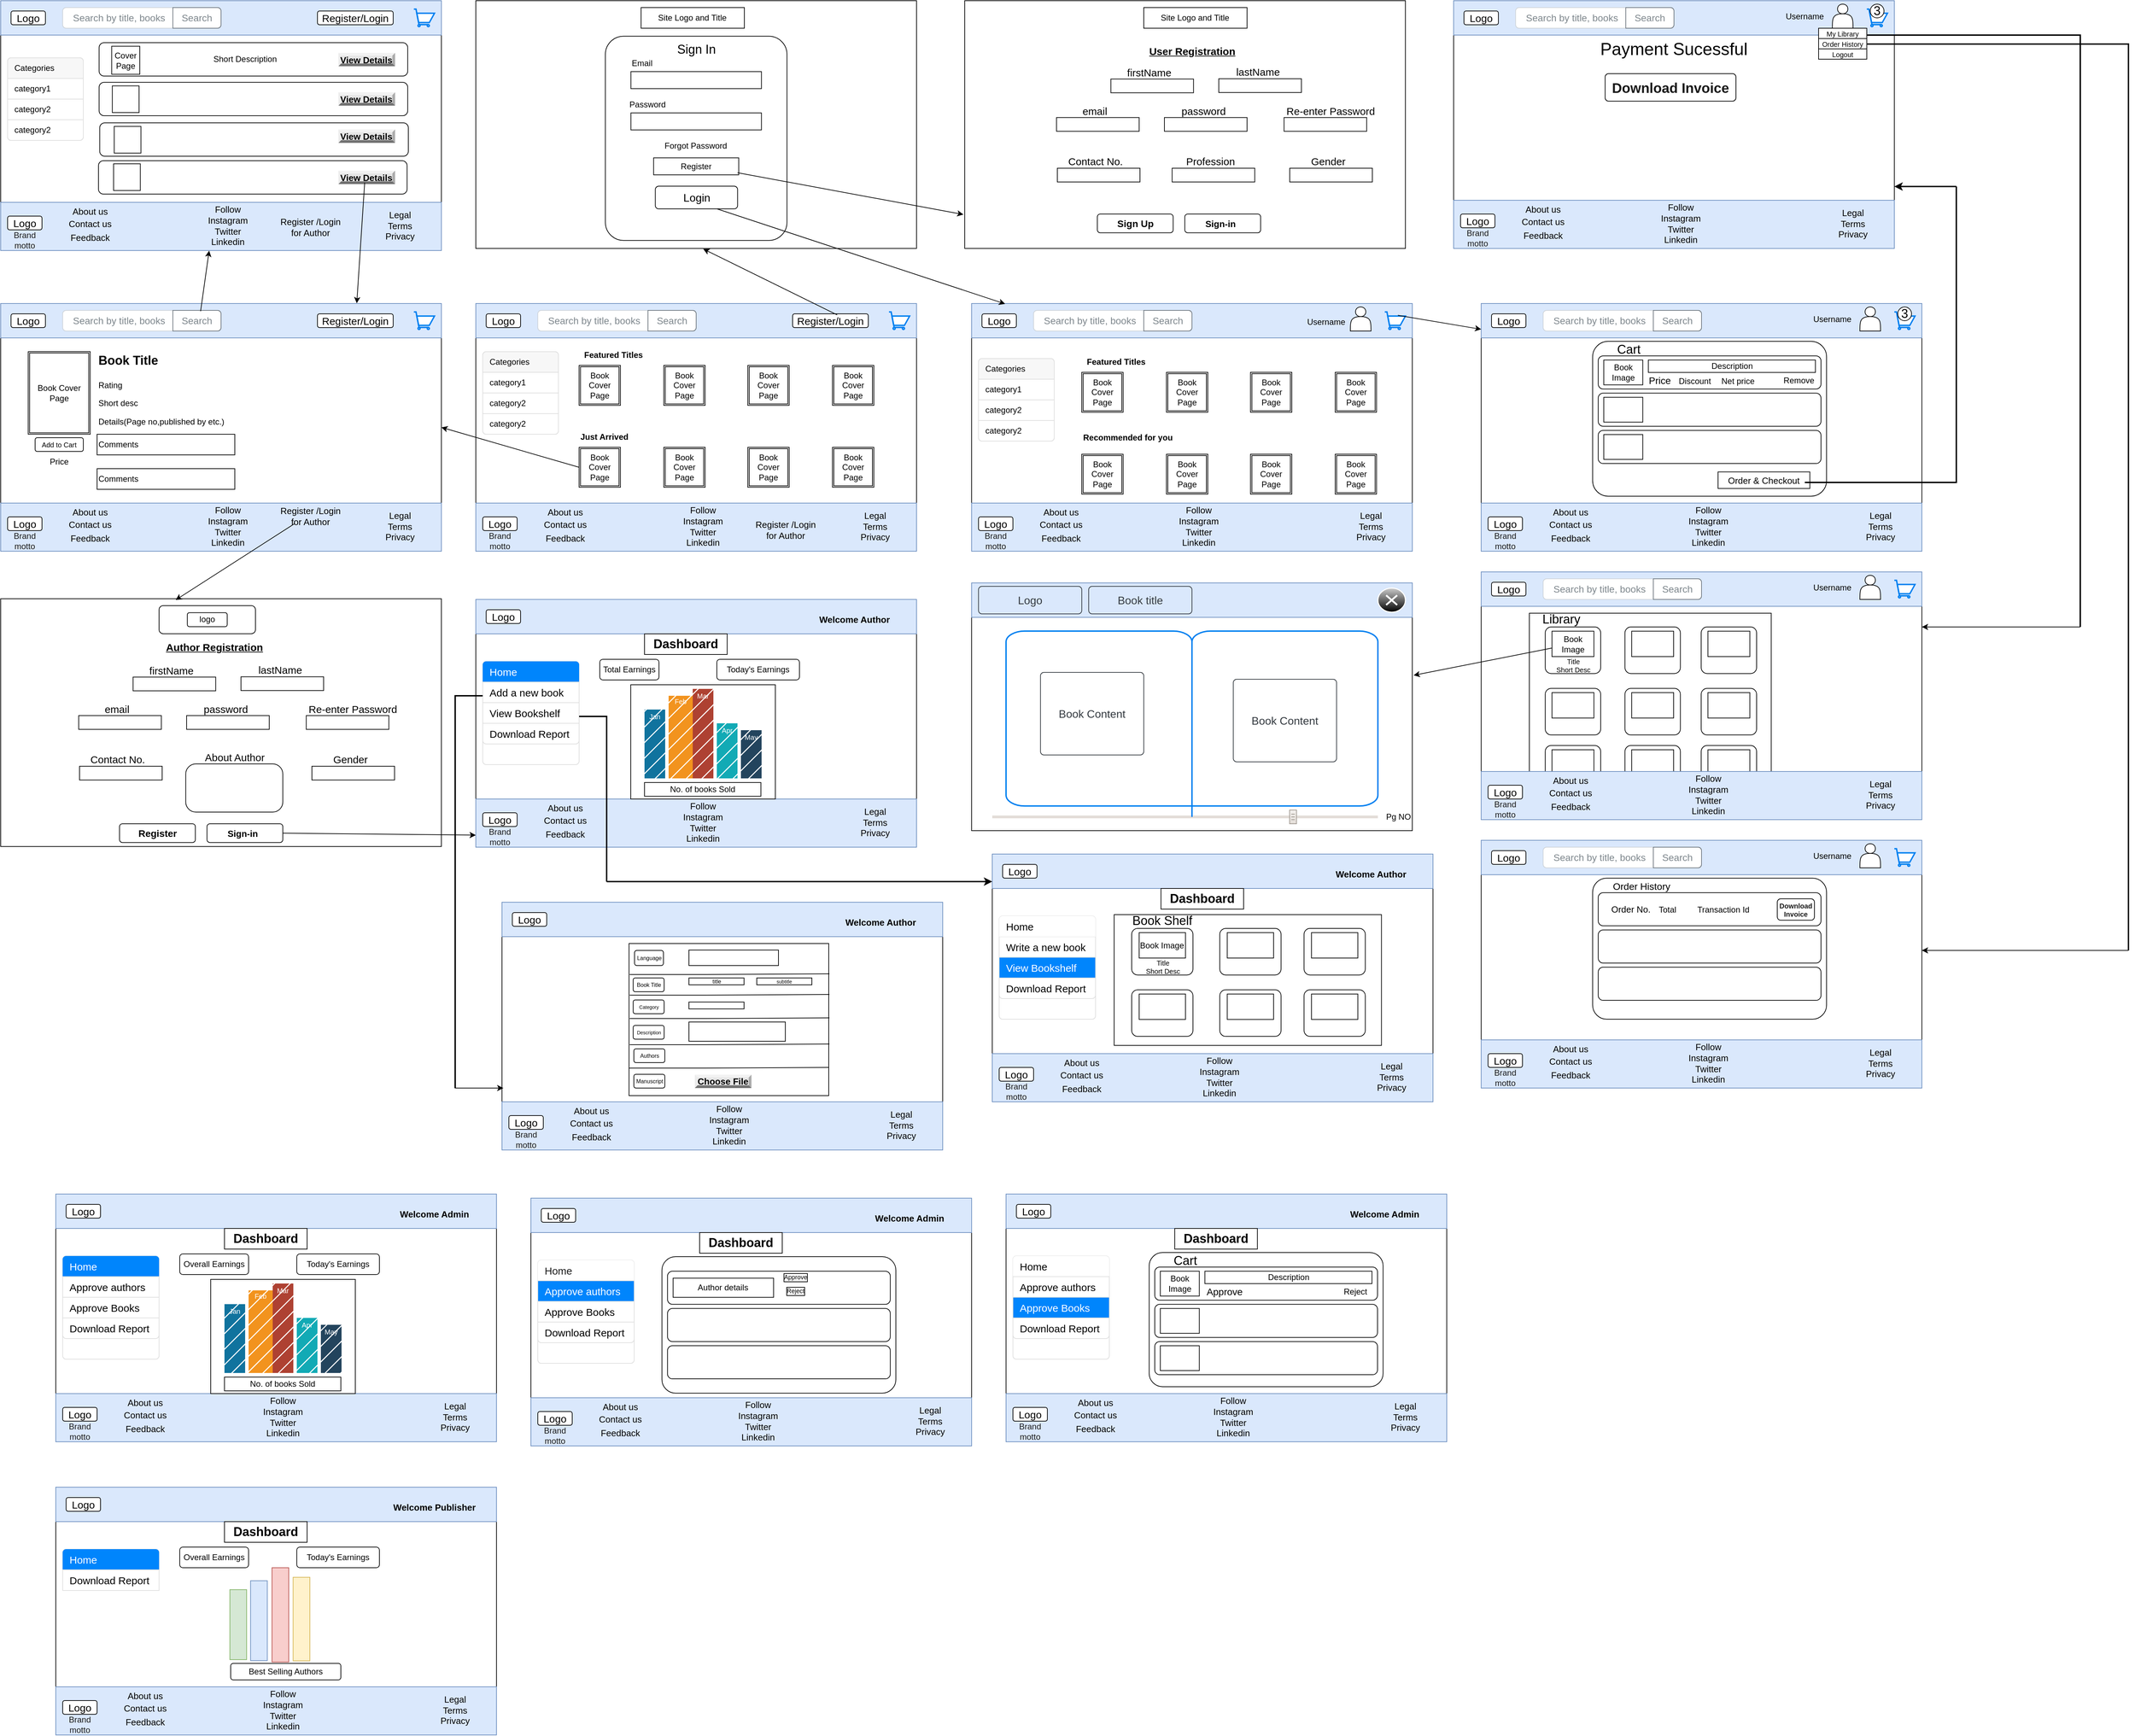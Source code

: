 <mxfile version="24.2.5" type="device">
  <diagram name="Page-1" id="c9db0220-8083-56f3-ca83-edcdcd058819">
    <mxGraphModel dx="1235" dy="731" grid="1" gridSize="10" guides="1" tooltips="1" connect="1" arrows="1" fold="1" page="1" pageScale="1.5" pageWidth="826" pageHeight="1169" background="none" math="0" shadow="0">
      <root>
        <mxCell id="0" style=";html=1;" />
        <mxCell id="1" style=";html=1;" parent="0" />
        <mxCell id="LwZRapaszIwRqyCCZ-A4-46" value="" style="group" parent="1" vertex="1" connectable="0">
          <mxGeometry x="710" y="20" width="640" height="620" as="geometry" />
        </mxCell>
        <mxCell id="LwZRapaszIwRqyCCZ-A4-34" value="" style="rounded=0;whiteSpace=wrap;html=1;" parent="LwZRapaszIwRqyCCZ-A4-46" vertex="1">
          <mxGeometry width="640" height="360" as="geometry" />
        </mxCell>
        <mxCell id="LwZRapaszIwRqyCCZ-A4-35" value="" style="rounded=1;whiteSpace=wrap;html=1;arcSize=10;" parent="LwZRapaszIwRqyCCZ-A4-46" vertex="1">
          <mxGeometry x="188.139" y="51.647" width="263.728" height="296.703" as="geometry" />
        </mxCell>
        <mxCell id="LwZRapaszIwRqyCCZ-A4-36" value="" style="rounded=0;whiteSpace=wrap;html=1;" parent="LwZRapaszIwRqyCCZ-A4-46" vertex="1">
          <mxGeometry x="240" y="10" width="150" height="30" as="geometry" />
        </mxCell>
        <mxCell id="LwZRapaszIwRqyCCZ-A4-37" value="Site Logo and Title" style="text;html=1;align=center;verticalAlign=middle;whiteSpace=wrap;rounded=0;" parent="LwZRapaszIwRqyCCZ-A4-46" vertex="1">
          <mxGeometry x="240.0" y="12.63" width="149.34" height="24.73" as="geometry" />
        </mxCell>
        <mxCell id="LwZRapaszIwRqyCCZ-A4-38" value="Password" style="text;html=1;align=center;verticalAlign=middle;whiteSpace=wrap;rounded=0;" parent="LwZRapaszIwRqyCCZ-A4-46" vertex="1">
          <mxGeometry x="225.225" y="138.35" width="49.449" height="24.725" as="geometry" />
        </mxCell>
        <mxCell id="LwZRapaszIwRqyCCZ-A4-39" value="" style="rounded=0;whiteSpace=wrap;html=1;" parent="LwZRapaszIwRqyCCZ-A4-46" vertex="1">
          <mxGeometry x="225.225" y="163.075" width="189.555" height="24.725" as="geometry" />
        </mxCell>
        <mxCell id="LwZRapaszIwRqyCCZ-A4-40" value="" style="rounded=0;whiteSpace=wrap;html=1;" parent="LwZRapaszIwRqyCCZ-A4-46" vertex="1">
          <mxGeometry x="225.225" y="103.073" width="189.555" height="24.725" as="geometry" />
        </mxCell>
        <mxCell id="LwZRapaszIwRqyCCZ-A4-41" value="Email" style="text;html=1;align=center;verticalAlign=middle;whiteSpace=wrap;rounded=0;" parent="LwZRapaszIwRqyCCZ-A4-46" vertex="1">
          <mxGeometry x="216.984" y="78.347" width="49.449" height="24.725" as="geometry" />
        </mxCell>
        <mxCell id="LwZRapaszIwRqyCCZ-A4-42" value="Forgot Password" style="text;html=1;align=center;verticalAlign=middle;whiteSpace=wrap;rounded=0;" parent="LwZRapaszIwRqyCCZ-A4-46" vertex="1">
          <mxGeometry x="258.423" y="198.35" width="123.16" height="24.73" as="geometry" />
        </mxCell>
        <mxCell id="LwZRapaszIwRqyCCZ-A4-43" value="&lt;font style=&quot;font-size: 16px;&quot;&gt;Login&lt;/font&gt;" style="rounded=1;whiteSpace=wrap;html=1;" parent="LwZRapaszIwRqyCCZ-A4-46" vertex="1">
          <mxGeometry x="260.664" y="269.559" width="119.502" height="32.967" as="geometry" />
        </mxCell>
        <mxCell id="LwZRapaszIwRqyCCZ-A4-44" value="&lt;font style=&quot;font-size: 18px;&quot;&gt;Sign In&lt;/font&gt;" style="text;html=1;align=center;verticalAlign=middle;whiteSpace=wrap;rounded=0;fontSize=18;" parent="LwZRapaszIwRqyCCZ-A4-46" vertex="1">
          <mxGeometry x="208.742" y="58.35" width="222.521" height="24.725" as="geometry" />
        </mxCell>
        <mxCell id="LwZRapaszIwRqyCCZ-A4-45" value="Register" style="rounded=0;whiteSpace=wrap;html=1;" parent="LwZRapaszIwRqyCCZ-A4-46" vertex="1">
          <mxGeometry x="258.192" y="228.351" width="123.623" height="24.725" as="geometry" />
        </mxCell>
        <mxCell id="LwZRapaszIwRqyCCZ-A4-73" value="" style="endArrow=classic;html=1;rounded=0;exitX=1;exitY=0.75;exitDx=0;exitDy=0;entryX=-0.003;entryY=0.863;entryDx=0;entryDy=0;entryPerimeter=0;" parent="LwZRapaszIwRqyCCZ-A4-46" target="LwZRapaszIwRqyCCZ-A4-47" edge="1">
          <mxGeometry width="50" height="50" relative="1" as="geometry">
            <mxPoint x="380.17" y="250" as="sourcePoint" />
            <mxPoint x="499.17" y="278" as="targetPoint" />
          </mxGeometry>
        </mxCell>
        <mxCell id="LwZRapaszIwRqyCCZ-A4-32" value="" style="group" parent="LwZRapaszIwRqyCCZ-A4-46" vertex="1" connectable="0">
          <mxGeometry y="440" width="700" height="360" as="geometry" />
        </mxCell>
        <mxCell id="LwZRapaszIwRqyCCZ-A4-1" value="" style="rounded=0;whiteSpace=wrap;html=1;textShadow=1;" parent="LwZRapaszIwRqyCCZ-A4-32" vertex="1">
          <mxGeometry width="640" height="360" as="geometry" />
        </mxCell>
        <mxCell id="LwZRapaszIwRqyCCZ-A4-2" value="" style="rounded=0;whiteSpace=wrap;html=1;fillColor=#dae8fc;strokeColor=#6c8ebf;" parent="LwZRapaszIwRqyCCZ-A4-32" vertex="1">
          <mxGeometry y="290" width="640" height="70" as="geometry" />
        </mxCell>
        <mxCell id="LwZRapaszIwRqyCCZ-A4-3" value="Brand&lt;div&gt;motto&lt;/div&gt;" style="text;html=1;align=center;verticalAlign=middle;whiteSpace=wrap;rounded=0;fontColor=#1A1A1A;" parent="LwZRapaszIwRqyCCZ-A4-32" vertex="1">
          <mxGeometry x="5" y="330" width="60" height="30" as="geometry" />
        </mxCell>
        <mxCell id="LwZRapaszIwRqyCCZ-A4-4" value="Logo" style="rounded=1;whiteSpace=wrap;html=1;fontSize=15;" parent="LwZRapaszIwRqyCCZ-A4-32" vertex="1">
          <mxGeometry x="10" y="310" width="50" height="20" as="geometry" />
        </mxCell>
        <mxCell id="LwZRapaszIwRqyCCZ-A4-5" value="About us&lt;div style=&quot;font-size: 13px; line-height: 160%;&quot;&gt;Contact us&lt;/div&gt;&lt;div style=&quot;font-size: 13px; line-height: 160%;&quot;&gt;Feedback&lt;/div&gt;" style="text;html=1;align=center;verticalAlign=middle;whiteSpace=wrap;rounded=0;fontSize=13;spacingTop=8;spacing=2;" parent="LwZRapaszIwRqyCCZ-A4-32" vertex="1">
          <mxGeometry x="80" y="305" width="100" height="30" as="geometry" />
        </mxCell>
        <mxCell id="LwZRapaszIwRqyCCZ-A4-6" value="Follow&lt;div&gt;Instagram&lt;/div&gt;&lt;div&gt;Twitter&lt;/div&gt;&lt;div&gt;Linkedin&lt;/div&gt;" style="text;html=1;align=center;verticalAlign=middle;whiteSpace=wrap;rounded=0;fontSize=13;spacingTop=8;spacing=2;" parent="LwZRapaszIwRqyCCZ-A4-32" vertex="1">
          <mxGeometry x="280" y="305" width="100" height="30" as="geometry" />
        </mxCell>
        <mxCell id="LwZRapaszIwRqyCCZ-A4-7" value="Legal&lt;div&gt;Terms&lt;/div&gt;&lt;div&gt;Privacy&lt;/div&gt;" style="text;html=1;align=center;verticalAlign=middle;whiteSpace=wrap;rounded=0;fontSize=13;spacingTop=8;spacing=2;" parent="LwZRapaszIwRqyCCZ-A4-32" vertex="1">
          <mxGeometry x="530" y="305" width="100" height="30" as="geometry" />
        </mxCell>
        <mxCell id="LwZRapaszIwRqyCCZ-A4-8" value="" style="rounded=0;whiteSpace=wrap;html=1;fillColor=#dae8fc;strokeColor=#6c8ebf;" parent="LwZRapaszIwRqyCCZ-A4-32" vertex="1">
          <mxGeometry width="640" height="50" as="geometry" />
        </mxCell>
        <mxCell id="LwZRapaszIwRqyCCZ-A4-9" value="Search by title, books" style="html=1;shadow=0;dashed=0;shape=mxgraph.bootstrap.rrect;rSize=5;strokeColor=#CED4DA;html=1;whiteSpace=wrap;fillColor=#FFFFFF;fontColor=#7D868C;align=left;spacingLeft=0;spacing=15;fontSize=14;" parent="LwZRapaszIwRqyCCZ-A4-32" vertex="1">
          <mxGeometry x="90" y="10" width="230" height="30" as="geometry" />
        </mxCell>
        <mxCell id="LwZRapaszIwRqyCCZ-A4-10" value="Search" style="html=1;shadow=0;dashed=0;shape=mxgraph.bootstrap.rightButton;strokeColor=#6C757D;gradientColor=inherit;fontColor=inherit;fillColor=inherit;rSize=5;perimeter=none;whiteSpace=wrap;resizeHeight=1;fontSize=14;" parent="LwZRapaszIwRqyCCZ-A4-9" vertex="1">
          <mxGeometry x="1" width="70" height="30" relative="1" as="geometry">
            <mxPoint x="-70" as="offset" />
          </mxGeometry>
        </mxCell>
        <mxCell id="LwZRapaszIwRqyCCZ-A4-11" value="Logo" style="rounded=1;whiteSpace=wrap;html=1;fontSize=15;" parent="LwZRapaszIwRqyCCZ-A4-32" vertex="1">
          <mxGeometry x="15" y="15" width="50" height="20" as="geometry" />
        </mxCell>
        <mxCell id="LwZRapaszIwRqyCCZ-A4-12" value="Register/Login" style="rounded=1;whiteSpace=wrap;html=1;fontSize=15;" parent="LwZRapaszIwRqyCCZ-A4-32" vertex="1">
          <mxGeometry x="460" y="15" width="110" height="20" as="geometry" />
        </mxCell>
        <mxCell id="LwZRapaszIwRqyCCZ-A4-13" value="" style="html=1;verticalLabelPosition=bottom;align=center;labelBackgroundColor=#ffffff;verticalAlign=top;strokeWidth=2;strokeColor=#0080F0;shadow=0;dashed=0;shape=mxgraph.ios7.icons.shopping_cart;" parent="LwZRapaszIwRqyCCZ-A4-32" vertex="1">
          <mxGeometry x="600" y="12.25" width="30" height="25.5" as="geometry" />
        </mxCell>
        <mxCell id="LwZRapaszIwRqyCCZ-A4-14" value="Register /Login for Author" style="text;html=1;align=center;verticalAlign=middle;whiteSpace=wrap;rounded=0;fontSize=13;spacingTop=8;spacing=2;" parent="LwZRapaszIwRqyCCZ-A4-32" vertex="1">
          <mxGeometry x="400" y="310" width="100" height="30" as="geometry" />
        </mxCell>
        <mxCell id="LwZRapaszIwRqyCCZ-A4-16" value="" style="group" parent="LwZRapaszIwRqyCCZ-A4-32" vertex="1" connectable="0">
          <mxGeometry x="150" y="60" width="550" height="207" as="geometry" />
        </mxCell>
        <mxCell id="LwZRapaszIwRqyCCZ-A4-17" value="Featured Titles" style="text;html=1;align=center;verticalAlign=middle;whiteSpace=wrap;rounded=0;fontStyle=1" parent="LwZRapaszIwRqyCCZ-A4-16" vertex="1">
          <mxGeometry width="100" height="30" as="geometry" />
        </mxCell>
        <mxCell id="LwZRapaszIwRqyCCZ-A4-18" value="Book Cover Page" style="shape=ext;double=1;rounded=0;whiteSpace=wrap;html=1;" parent="LwZRapaszIwRqyCCZ-A4-16" vertex="1">
          <mxGeometry y="30" width="60" height="58" as="geometry" />
        </mxCell>
        <mxCell id="LwZRapaszIwRqyCCZ-A4-19" value="Book Cover Page" style="shape=ext;double=1;rounded=0;whiteSpace=wrap;html=1;" parent="LwZRapaszIwRqyCCZ-A4-16" vertex="1">
          <mxGeometry x="123" y="30" width="60" height="58" as="geometry" />
        </mxCell>
        <mxCell id="LwZRapaszIwRqyCCZ-A4-20" value="Book Cover Page" style="shape=ext;double=1;rounded=0;whiteSpace=wrap;html=1;" parent="LwZRapaszIwRqyCCZ-A4-16" vertex="1">
          <mxGeometry x="245" y="30" width="60" height="58" as="geometry" />
        </mxCell>
        <mxCell id="LwZRapaszIwRqyCCZ-A4-21" value="Book Cover Page" style="shape=ext;double=1;rounded=0;whiteSpace=wrap;html=1;" parent="LwZRapaszIwRqyCCZ-A4-16" vertex="1">
          <mxGeometry x="368" y="30" width="60" height="58" as="geometry" />
        </mxCell>
        <mxCell id="LwZRapaszIwRqyCCZ-A4-22" value="Just Arrived" style="text;html=1;align=left;verticalAlign=middle;whiteSpace=wrap;rounded=0;fontStyle=1" parent="LwZRapaszIwRqyCCZ-A4-16" vertex="1">
          <mxGeometry y="119" width="100" height="30" as="geometry" />
        </mxCell>
        <mxCell id="LwZRapaszIwRqyCCZ-A4-23" value="Book Cover Page" style="shape=ext;double=1;rounded=0;whiteSpace=wrap;html=1;" parent="LwZRapaszIwRqyCCZ-A4-16" vertex="1">
          <mxGeometry y="149" width="60" height="58" as="geometry" />
        </mxCell>
        <mxCell id="LwZRapaszIwRqyCCZ-A4-24" value="Book Cover Page" style="shape=ext;double=1;rounded=0;whiteSpace=wrap;html=1;" parent="LwZRapaszIwRqyCCZ-A4-16" vertex="1">
          <mxGeometry x="123" y="149" width="60" height="58" as="geometry" />
        </mxCell>
        <mxCell id="LwZRapaszIwRqyCCZ-A4-25" value="Book Cover Page" style="shape=ext;double=1;rounded=0;whiteSpace=wrap;html=1;" parent="LwZRapaszIwRqyCCZ-A4-16" vertex="1">
          <mxGeometry x="245" y="149" width="60" height="58" as="geometry" />
        </mxCell>
        <mxCell id="LwZRapaszIwRqyCCZ-A4-26" value="Book Cover Page" style="shape=ext;double=1;rounded=0;whiteSpace=wrap;html=1;" parent="LwZRapaszIwRqyCCZ-A4-16" vertex="1">
          <mxGeometry x="368" y="149" width="60" height="58" as="geometry" />
        </mxCell>
        <mxCell id="LwZRapaszIwRqyCCZ-A4-27" value="" style="html=1;shadow=0;dashed=0;shape=mxgraph.bootstrap.rrect;rSize=5;strokeColor=#DFDFDF;html=1;whiteSpace=wrap;fillColor=#FFFFFF;fontColor=#000000;" parent="LwZRapaszIwRqyCCZ-A4-32" vertex="1">
          <mxGeometry x="10" y="70" width="110" height="120" as="geometry" />
        </mxCell>
        <mxCell id="LwZRapaszIwRqyCCZ-A4-28" value="Categories" style="html=1;shadow=0;dashed=0;shape=mxgraph.bootstrap.topButton;strokeColor=inherit;fillColor=#F7F7F7;rSize=5;perimeter=none;whiteSpace=wrap;resizeWidth=1;align=left;spacing=10;" parent="LwZRapaszIwRqyCCZ-A4-27" vertex="1">
          <mxGeometry width="110.0" height="30" relative="1" as="geometry" />
        </mxCell>
        <mxCell id="LwZRapaszIwRqyCCZ-A4-29" value="category1" style="strokeColor=inherit;fillColor=inherit;gradientColor=inherit;fontColor=inherit;html=1;shadow=0;dashed=0;perimeter=none;whiteSpace=wrap;resizeWidth=1;align=left;spacing=10;" parent="LwZRapaszIwRqyCCZ-A4-27" vertex="1">
          <mxGeometry width="110.0" height="30" relative="1" as="geometry">
            <mxPoint y="30" as="offset" />
          </mxGeometry>
        </mxCell>
        <mxCell id="LwZRapaszIwRqyCCZ-A4-30" value="category2" style="strokeColor=inherit;fillColor=inherit;gradientColor=inherit;fontColor=inherit;html=1;shadow=0;dashed=0;perimeter=none;whiteSpace=wrap;resizeWidth=1;align=left;spacing=10;" parent="LwZRapaszIwRqyCCZ-A4-27" vertex="1">
          <mxGeometry width="110.0" height="30" relative="1" as="geometry">
            <mxPoint y="60" as="offset" />
          </mxGeometry>
        </mxCell>
        <mxCell id="LwZRapaszIwRqyCCZ-A4-31" value="category2" style="strokeColor=inherit;fillColor=inherit;gradientColor=inherit;fontColor=inherit;html=1;shadow=0;dashed=0;shape=mxgraph.bootstrap.bottomButton;rSize=5;perimeter=none;whiteSpace=wrap;resizeWidth=1;resizeHeight=0;align=left;spacing=10;" parent="LwZRapaszIwRqyCCZ-A4-27" vertex="1">
          <mxGeometry y="1" width="110.0" height="30" relative="1" as="geometry">
            <mxPoint y="-30" as="offset" />
          </mxGeometry>
        </mxCell>
        <mxCell id="LwZRapaszIwRqyCCZ-A4-33" value="" style="endArrow=classic;html=1;rounded=0;exitX=0.589;exitY=0.078;exitDx=0;exitDy=0;exitPerimeter=0;entryX=0.516;entryY=1.002;entryDx=0;entryDy=0;entryPerimeter=0;" parent="LwZRapaszIwRqyCCZ-A4-46" source="LwZRapaszIwRqyCCZ-A4-12" target="LwZRapaszIwRqyCCZ-A4-34" edge="1">
          <mxGeometry width="50" height="50" relative="1" as="geometry">
            <mxPoint x="-30" y="90" as="sourcePoint" />
            <mxPoint x="-10" y="60" as="targetPoint" />
          </mxGeometry>
        </mxCell>
        <mxCell id="LwZRapaszIwRqyCCZ-A4-47" value="" style="whiteSpace=wrap;html=1;" parent="1" vertex="1">
          <mxGeometry x="1420" y="20" width="640" height="360" as="geometry" />
        </mxCell>
        <mxCell id="LwZRapaszIwRqyCCZ-A4-48" value="firstName" style="text;html=1;align=center;verticalAlign=middle;whiteSpace=wrap;rounded=0;fontSize=15;" parent="1" vertex="1">
          <mxGeometry x="1631.044" y="113.407" width="113.724" height="20.416" as="geometry" />
        </mxCell>
        <mxCell id="LwZRapaszIwRqyCCZ-A4-49" value="" style="rounded=0;whiteSpace=wrap;html=1;" parent="1" vertex="1">
          <mxGeometry x="1632.25" y="133.82" width="120" height="20" as="geometry" />
        </mxCell>
        <mxCell id="LwZRapaszIwRqyCCZ-A4-50" value="&lt;b&gt;&lt;font style=&quot;font-size: 15px;&quot;&gt;User Registration&lt;/font&gt;&lt;/b&gt;" style="text;html=1;align=center;verticalAlign=middle;whiteSpace=wrap;rounded=0;fontStyle=4" parent="1" vertex="1">
          <mxGeometry x="1636.785" y="82.996" width="227.448" height="20.416" as="geometry" />
        </mxCell>
        <mxCell id="LwZRapaszIwRqyCCZ-A4-51" value="email" style="text;html=1;align=center;verticalAlign=middle;whiteSpace=wrap;rounded=0;fontSize=15;" parent="1" vertex="1">
          <mxGeometry x="1552.097" y="169.376" width="113.724" height="20.416" as="geometry" />
        </mxCell>
        <mxCell id="LwZRapaszIwRqyCCZ-A4-52" value="" style="rounded=0;whiteSpace=wrap;html=1;" parent="1" vertex="1">
          <mxGeometry x="1553.3" y="189.79" width="120" height="20" as="geometry" />
        </mxCell>
        <mxCell id="LwZRapaszIwRqyCCZ-A4-53" value="password" style="text;html=1;align=center;verticalAlign=middle;whiteSpace=wrap;rounded=0;fontSize=15;" parent="1" vertex="1">
          <mxGeometry x="1710.004" y="169.376" width="113.724" height="20.416" as="geometry" />
        </mxCell>
        <mxCell id="LwZRapaszIwRqyCCZ-A4-54" value="" style="rounded=0;whiteSpace=wrap;html=1;" parent="1" vertex="1">
          <mxGeometry x="1710" y="189.79" width="120" height="20" as="geometry" />
        </mxCell>
        <mxCell id="LwZRapaszIwRqyCCZ-A4-55" value="Re-enter Password" style="text;html=1;align=center;verticalAlign=middle;whiteSpace=wrap;rounded=0;fontSize=15;" parent="1" vertex="1">
          <mxGeometry x="1823.729" y="169.373" width="255.274" height="20.416" as="geometry" />
        </mxCell>
        <mxCell id="LwZRapaszIwRqyCCZ-A4-56" value="" style="rounded=0;whiteSpace=wrap;html=1;" parent="1" vertex="1">
          <mxGeometry x="1883.73" y="189.79" width="120" height="20" as="geometry" />
        </mxCell>
        <mxCell id="LwZRapaszIwRqyCCZ-A4-57" value="&lt;b&gt;&lt;font style=&quot;font-size: 14px;&quot;&gt;Sign Up&lt;/font&gt;&lt;/b&gt;" style="rounded=1;whiteSpace=wrap;html=1;" parent="1" vertex="1">
          <mxGeometry x="1612.589" y="329.981" width="110.095" height="27.221" as="geometry" />
        </mxCell>
        <mxCell id="LwZRapaszIwRqyCCZ-A4-58" value="" style="rounded=1;whiteSpace=wrap;html=1;" parent="1" vertex="1">
          <mxGeometry x="1739.621" y="329.981" width="110.095" height="27.221" as="geometry" />
        </mxCell>
        <mxCell id="LwZRapaszIwRqyCCZ-A4-59" value="Sign-in" style="text;html=1;align=center;verticalAlign=middle;whiteSpace=wrap;rounded=0;fontStyle=1;fontSize=13;" parent="1" vertex="1">
          <mxGeometry x="1754.744" y="334.064" width="72.59" height="20.416" as="geometry" />
        </mxCell>
        <mxCell id="LwZRapaszIwRqyCCZ-A4-60" value="lastName" style="text;html=1;align=center;verticalAlign=middle;whiteSpace=wrap;rounded=0;fontSize=15;" parent="1" vertex="1">
          <mxGeometry x="1789.326" y="112.999" width="113.724" height="20.416" as="geometry" />
        </mxCell>
        <mxCell id="LwZRapaszIwRqyCCZ-A4-61" value="" style="rounded=0;whiteSpace=wrap;html=1;" parent="1" vertex="1">
          <mxGeometry x="1788.95" y="133.408" width="120" height="20" as="geometry" />
        </mxCell>
        <mxCell id="LwZRapaszIwRqyCCZ-A4-65" value="" style="rounded=0;whiteSpace=wrap;html=1;" parent="1" vertex="1">
          <mxGeometry x="1554.5" y="263.41" width="120" height="20" as="geometry" />
        </mxCell>
        <mxCell id="LwZRapaszIwRqyCCZ-A4-66" value="Contact No." style="text;html=1;align=center;verticalAlign=middle;whiteSpace=wrap;rounded=0;fontSize=15;" parent="1" vertex="1">
          <mxGeometry x="1553.297" y="242.996" width="113.724" height="20.416" as="geometry" />
        </mxCell>
        <mxCell id="LwZRapaszIwRqyCCZ-A4-67" value="" style="rounded=0;whiteSpace=wrap;html=1;" parent="1" vertex="1">
          <mxGeometry x="1721.2" y="263.41" width="120" height="20" as="geometry" />
        </mxCell>
        <mxCell id="LwZRapaszIwRqyCCZ-A4-68" value="Profession" style="text;html=1;align=center;verticalAlign=middle;whiteSpace=wrap;rounded=0;fontSize=15;" parent="1" vertex="1">
          <mxGeometry x="1719.997" y="242.996" width="113.724" height="20.416" as="geometry" />
        </mxCell>
        <mxCell id="LwZRapaszIwRqyCCZ-A4-69" value="" style="rounded=0;whiteSpace=wrap;html=1;" parent="1" vertex="1">
          <mxGeometry x="1891.97" y="263.41" width="120" height="20" as="geometry" />
        </mxCell>
        <mxCell id="LwZRapaszIwRqyCCZ-A4-70" value="Gender" style="text;html=1;align=center;verticalAlign=middle;whiteSpace=wrap;rounded=0;fontSize=15;" parent="1" vertex="1">
          <mxGeometry x="1890.767" y="242.996" width="113.724" height="20.416" as="geometry" />
        </mxCell>
        <mxCell id="LwZRapaszIwRqyCCZ-A4-71" value="" style="rounded=0;whiteSpace=wrap;html=1;" parent="1" vertex="1">
          <mxGeometry x="1680" y="30" width="150" height="30" as="geometry" />
        </mxCell>
        <mxCell id="LwZRapaszIwRqyCCZ-A4-72" value="Site Logo and Title" style="text;html=1;align=center;verticalAlign=middle;whiteSpace=wrap;rounded=0;" parent="1" vertex="1">
          <mxGeometry x="1680" y="32.63" width="149.34" height="24.73" as="geometry" />
        </mxCell>
        <mxCell id="LwZRapaszIwRqyCCZ-A4-74" value="" style="endArrow=classic;html=1;rounded=0;exitX=0;exitY=0.5;exitDx=0;exitDy=0;entryX=1;entryY=0.5;entryDx=0;entryDy=0;" parent="1" source="LwZRapaszIwRqyCCZ-A4-23" target="LwZRapaszIwRqyCCZ-A4-75" edge="1">
          <mxGeometry width="50" height="50" relative="1" as="geometry">
            <mxPoint x="140.0" y="470" as="sourcePoint" />
            <mxPoint x="200" y="450" as="targetPoint" />
          </mxGeometry>
        </mxCell>
        <mxCell id="LwZRapaszIwRqyCCZ-A4-96" value="" style="group" parent="1" vertex="1" connectable="0">
          <mxGeometry x="20" y="460" width="640" height="360" as="geometry" />
        </mxCell>
        <mxCell id="LwZRapaszIwRqyCCZ-A4-75" value="" style="rounded=0;whiteSpace=wrap;html=1;" parent="LwZRapaszIwRqyCCZ-A4-96" vertex="1">
          <mxGeometry width="640" height="360" as="geometry" />
        </mxCell>
        <mxCell id="LwZRapaszIwRqyCCZ-A4-76" value="" style="rounded=0;whiteSpace=wrap;html=1;fillColor=#dae8fc;strokeColor=#6c8ebf;" parent="LwZRapaszIwRqyCCZ-A4-96" vertex="1">
          <mxGeometry y="290" width="640" height="70" as="geometry" />
        </mxCell>
        <mxCell id="LwZRapaszIwRqyCCZ-A4-77" value="Brand&lt;div&gt;motto&lt;/div&gt;" style="text;html=1;align=center;verticalAlign=middle;whiteSpace=wrap;rounded=0;fontColor=#1A1A1A;" parent="LwZRapaszIwRqyCCZ-A4-96" vertex="1">
          <mxGeometry x="5" y="330" width="60" height="30" as="geometry" />
        </mxCell>
        <mxCell id="LwZRapaszIwRqyCCZ-A4-78" value="Logo" style="rounded=1;whiteSpace=wrap;html=1;fontSize=15;" parent="LwZRapaszIwRqyCCZ-A4-96" vertex="1">
          <mxGeometry x="10" y="310" width="50" height="20" as="geometry" />
        </mxCell>
        <mxCell id="LwZRapaszIwRqyCCZ-A4-79" value="About us&lt;div style=&quot;font-size: 13px; line-height: 160%;&quot;&gt;Contact us&lt;/div&gt;&lt;div style=&quot;font-size: 13px; line-height: 160%;&quot;&gt;Feedback&lt;/div&gt;" style="text;html=1;align=center;verticalAlign=middle;whiteSpace=wrap;rounded=0;fontSize=13;spacingTop=8;spacing=2;" parent="LwZRapaszIwRqyCCZ-A4-96" vertex="1">
          <mxGeometry x="80" y="305" width="100" height="30" as="geometry" />
        </mxCell>
        <mxCell id="LwZRapaszIwRqyCCZ-A4-80" value="Follow&lt;div&gt;Instagram&lt;/div&gt;&lt;div&gt;Twitter&lt;/div&gt;&lt;div&gt;Linkedin&lt;/div&gt;" style="text;html=1;align=center;verticalAlign=middle;whiteSpace=wrap;rounded=0;fontSize=13;spacingTop=8;spacing=2;" parent="LwZRapaszIwRqyCCZ-A4-96" vertex="1">
          <mxGeometry x="280" y="305" width="100" height="30" as="geometry" />
        </mxCell>
        <mxCell id="LwZRapaszIwRqyCCZ-A4-81" value="Legal&lt;div&gt;Terms&lt;/div&gt;&lt;div&gt;Privacy&lt;/div&gt;" style="text;html=1;align=center;verticalAlign=middle;whiteSpace=wrap;rounded=0;fontSize=13;spacingTop=8;spacing=2;" parent="LwZRapaszIwRqyCCZ-A4-96" vertex="1">
          <mxGeometry x="530" y="305" width="100" height="30" as="geometry" />
        </mxCell>
        <mxCell id="LwZRapaszIwRqyCCZ-A4-82" value="" style="rounded=0;whiteSpace=wrap;html=1;fillColor=#dae8fc;strokeColor=#6c8ebf;" parent="LwZRapaszIwRqyCCZ-A4-96" vertex="1">
          <mxGeometry width="640" height="50" as="geometry" />
        </mxCell>
        <mxCell id="LwZRapaszIwRqyCCZ-A4-83" value="Search by title, books" style="html=1;shadow=0;dashed=0;shape=mxgraph.bootstrap.rrect;rSize=5;strokeColor=#CED4DA;html=1;whiteSpace=wrap;fillColor=#FFFFFF;fontColor=#7D868C;align=left;spacingLeft=0;spacing=15;fontSize=14;" parent="LwZRapaszIwRqyCCZ-A4-96" vertex="1">
          <mxGeometry x="90" y="10" width="230" height="30" as="geometry" />
        </mxCell>
        <mxCell id="LwZRapaszIwRqyCCZ-A4-84" value="Search" style="html=1;shadow=0;dashed=0;shape=mxgraph.bootstrap.rightButton;strokeColor=#6C757D;gradientColor=inherit;fontColor=inherit;fillColor=inherit;rSize=5;perimeter=none;whiteSpace=wrap;resizeHeight=1;fontSize=14;" parent="LwZRapaszIwRqyCCZ-A4-83" vertex="1">
          <mxGeometry x="1" width="70" height="30" relative="1" as="geometry">
            <mxPoint x="-70" as="offset" />
          </mxGeometry>
        </mxCell>
        <mxCell id="LwZRapaszIwRqyCCZ-A4-85" value="Logo" style="rounded=1;whiteSpace=wrap;html=1;fontSize=15;" parent="LwZRapaszIwRqyCCZ-A4-96" vertex="1">
          <mxGeometry x="15" y="15" width="50" height="20" as="geometry" />
        </mxCell>
        <mxCell id="LwZRapaszIwRqyCCZ-A4-86" value="Register/Login" style="rounded=1;whiteSpace=wrap;html=1;fontSize=15;" parent="LwZRapaszIwRqyCCZ-A4-96" vertex="1">
          <mxGeometry x="460" y="15" width="110" height="20" as="geometry" />
        </mxCell>
        <mxCell id="LwZRapaszIwRqyCCZ-A4-87" value="" style="html=1;verticalLabelPosition=bottom;align=center;labelBackgroundColor=#ffffff;verticalAlign=top;strokeWidth=2;strokeColor=#0080F0;shadow=0;dashed=0;shape=mxgraph.ios7.icons.shopping_cart;" parent="LwZRapaszIwRqyCCZ-A4-96" vertex="1">
          <mxGeometry x="600" y="12.25" width="30" height="25.5" as="geometry" />
        </mxCell>
        <mxCell id="LwZRapaszIwRqyCCZ-A4-88" value="Register /Login for Author" style="text;html=1;align=center;verticalAlign=middle;whiteSpace=wrap;rounded=0;fontSize=13;spacingTop=8;spacing=2;" parent="LwZRapaszIwRqyCCZ-A4-96" vertex="1">
          <mxGeometry x="400" y="290" width="100" height="30" as="geometry" />
        </mxCell>
        <mxCell id="LwZRapaszIwRqyCCZ-A4-90" value="Book Cover Page" style="shape=ext;double=1;rounded=0;whiteSpace=wrap;html=1;" parent="LwZRapaszIwRqyCCZ-A4-96" vertex="1">
          <mxGeometry x="40" y="70" width="90" height="120" as="geometry" />
        </mxCell>
        <mxCell id="LwZRapaszIwRqyCCZ-A4-91" value="&lt;h1 style=&quot;margin-top: 0px;&quot;&gt;&lt;font style=&quot;font-size: 18px;&quot;&gt;Book Title&lt;/font&gt;&lt;/h1&gt;&lt;p&gt;Rating&lt;/p&gt;&lt;p&gt;Short desc&lt;/p&gt;&lt;p&gt;Details(Page no,published by etc.)&lt;/p&gt;" style="text;html=1;whiteSpace=wrap;overflow=hidden;rounded=0;" parent="LwZRapaszIwRqyCCZ-A4-96" vertex="1">
          <mxGeometry x="140" y="60" width="260" height="160" as="geometry" />
        </mxCell>
        <mxCell id="LwZRapaszIwRqyCCZ-A4-92" value="Add to Cart" style="rounded=1;whiteSpace=wrap;html=1;fontSize=10;" parent="LwZRapaszIwRqyCCZ-A4-96" vertex="1">
          <mxGeometry x="50" y="195" width="70" height="20" as="geometry" />
        </mxCell>
        <mxCell id="LwZRapaszIwRqyCCZ-A4-93" value="Price" style="text;html=1;align=center;verticalAlign=middle;whiteSpace=wrap;rounded=0;" parent="LwZRapaszIwRqyCCZ-A4-96" vertex="1">
          <mxGeometry x="55" y="215" width="60" height="30" as="geometry" />
        </mxCell>
        <mxCell id="LwZRapaszIwRqyCCZ-A4-94" value="Comments" style="rounded=0;whiteSpace=wrap;html=1;align=left;" parent="LwZRapaszIwRqyCCZ-A4-96" vertex="1">
          <mxGeometry x="140" y="190" width="200" height="30" as="geometry" />
        </mxCell>
        <mxCell id="LwZRapaszIwRqyCCZ-A4-95" value="Comments" style="rounded=0;whiteSpace=wrap;html=1;align=left;" parent="LwZRapaszIwRqyCCZ-A4-96" vertex="1">
          <mxGeometry x="140" y="240" width="200" height="30" as="geometry" />
        </mxCell>
        <mxCell id="LwZRapaszIwRqyCCZ-A4-126" value="" style="group" parent="1" vertex="1" connectable="0">
          <mxGeometry x="1430" y="460" width="640" height="360" as="geometry" />
        </mxCell>
        <mxCell id="LwZRapaszIwRqyCCZ-A4-97" value="" style="rounded=0;whiteSpace=wrap;html=1;" parent="LwZRapaszIwRqyCCZ-A4-126" vertex="1">
          <mxGeometry width="640" height="360" as="geometry" />
        </mxCell>
        <mxCell id="LwZRapaszIwRqyCCZ-A4-98" value="" style="rounded=0;whiteSpace=wrap;html=1;fillColor=#dae8fc;strokeColor=#6c8ebf;" parent="LwZRapaszIwRqyCCZ-A4-126" vertex="1">
          <mxGeometry y="290" width="640" height="70" as="geometry" />
        </mxCell>
        <mxCell id="LwZRapaszIwRqyCCZ-A4-99" value="Brand&lt;div&gt;motto&lt;/div&gt;" style="text;html=1;align=center;verticalAlign=middle;whiteSpace=wrap;rounded=0;fontColor=#1A1A1A;" parent="LwZRapaszIwRqyCCZ-A4-126" vertex="1">
          <mxGeometry x="5" y="330" width="60" height="30" as="geometry" />
        </mxCell>
        <mxCell id="LwZRapaszIwRqyCCZ-A4-100" value="Logo" style="rounded=1;whiteSpace=wrap;html=1;fontSize=15;" parent="LwZRapaszIwRqyCCZ-A4-126" vertex="1">
          <mxGeometry x="10" y="310" width="50" height="20" as="geometry" />
        </mxCell>
        <mxCell id="LwZRapaszIwRqyCCZ-A4-101" value="About us&lt;div style=&quot;font-size: 13px; line-height: 160%;&quot;&gt;Contact us&lt;/div&gt;&lt;div style=&quot;font-size: 13px; line-height: 160%;&quot;&gt;Feedback&lt;/div&gt;" style="text;html=1;align=center;verticalAlign=middle;whiteSpace=wrap;rounded=0;fontSize=13;spacingTop=8;spacing=2;" parent="LwZRapaszIwRqyCCZ-A4-126" vertex="1">
          <mxGeometry x="80" y="305" width="100" height="30" as="geometry" />
        </mxCell>
        <mxCell id="LwZRapaszIwRqyCCZ-A4-102" value="Follow&lt;div&gt;Instagram&lt;/div&gt;&lt;div&gt;Twitter&lt;/div&gt;&lt;div&gt;Linkedin&lt;/div&gt;" style="text;html=1;align=center;verticalAlign=middle;whiteSpace=wrap;rounded=0;fontSize=13;spacingTop=8;spacing=2;" parent="LwZRapaszIwRqyCCZ-A4-126" vertex="1">
          <mxGeometry x="280" y="305" width="100" height="30" as="geometry" />
        </mxCell>
        <mxCell id="LwZRapaszIwRqyCCZ-A4-103" value="Legal&lt;div&gt;Terms&lt;/div&gt;&lt;div&gt;Privacy&lt;/div&gt;" style="text;html=1;align=center;verticalAlign=middle;whiteSpace=wrap;rounded=0;fontSize=13;spacingTop=8;spacing=2;" parent="LwZRapaszIwRqyCCZ-A4-126" vertex="1">
          <mxGeometry x="530" y="305" width="100" height="30" as="geometry" />
        </mxCell>
        <mxCell id="LwZRapaszIwRqyCCZ-A4-104" value="" style="rounded=0;whiteSpace=wrap;html=1;fillColor=#dae8fc;strokeColor=#6c8ebf;" parent="LwZRapaszIwRqyCCZ-A4-126" vertex="1">
          <mxGeometry width="640" height="50" as="geometry" />
        </mxCell>
        <mxCell id="LwZRapaszIwRqyCCZ-A4-105" value="Search by title, books" style="html=1;shadow=0;dashed=0;shape=mxgraph.bootstrap.rrect;rSize=5;strokeColor=#CED4DA;html=1;whiteSpace=wrap;fillColor=#FFFFFF;fontColor=#7D868C;align=left;spacingLeft=0;spacing=15;fontSize=14;" parent="LwZRapaszIwRqyCCZ-A4-126" vertex="1">
          <mxGeometry x="90" y="10" width="230" height="30" as="geometry" />
        </mxCell>
        <mxCell id="LwZRapaszIwRqyCCZ-A4-106" value="Search" style="html=1;shadow=0;dashed=0;shape=mxgraph.bootstrap.rightButton;strokeColor=#6C757D;gradientColor=inherit;fontColor=inherit;fillColor=inherit;rSize=5;perimeter=none;whiteSpace=wrap;resizeHeight=1;fontSize=14;" parent="LwZRapaszIwRqyCCZ-A4-105" vertex="1">
          <mxGeometry x="1" width="70" height="30" relative="1" as="geometry">
            <mxPoint x="-70" as="offset" />
          </mxGeometry>
        </mxCell>
        <mxCell id="LwZRapaszIwRqyCCZ-A4-107" value="Logo" style="rounded=1;whiteSpace=wrap;html=1;fontSize=15;" parent="LwZRapaszIwRqyCCZ-A4-126" vertex="1">
          <mxGeometry x="15" y="15" width="50" height="20" as="geometry" />
        </mxCell>
        <mxCell id="LwZRapaszIwRqyCCZ-A4-108" value="" style="html=1;verticalLabelPosition=bottom;align=center;labelBackgroundColor=#ffffff;verticalAlign=top;strokeWidth=2;strokeColor=#0080F0;shadow=0;dashed=0;shape=mxgraph.ios7.icons.shopping_cart;" parent="LwZRapaszIwRqyCCZ-A4-126" vertex="1">
          <mxGeometry x="600" y="12.25" width="30" height="25.5" as="geometry" />
        </mxCell>
        <mxCell id="LwZRapaszIwRqyCCZ-A4-109" value="" style="shape=actor;whiteSpace=wrap;html=1;" parent="LwZRapaszIwRqyCCZ-A4-126" vertex="1">
          <mxGeometry x="550" y="5" width="30" height="35" as="geometry" />
        </mxCell>
        <mxCell id="LwZRapaszIwRqyCCZ-A4-110" value="Featured Titles" style="text;html=1;align=center;verticalAlign=middle;whiteSpace=wrap;rounded=0;fontStyle=1" parent="LwZRapaszIwRqyCCZ-A4-126" vertex="1">
          <mxGeometry x="160" y="70" width="100" height="30" as="geometry" />
        </mxCell>
        <mxCell id="LwZRapaszIwRqyCCZ-A4-111" value="Book Cover Page" style="shape=ext;double=1;rounded=0;whiteSpace=wrap;html=1;" parent="LwZRapaszIwRqyCCZ-A4-126" vertex="1">
          <mxGeometry x="160" y="100" width="60" height="58" as="geometry" />
        </mxCell>
        <mxCell id="LwZRapaszIwRqyCCZ-A4-112" value="Book Cover Page" style="shape=ext;double=1;rounded=0;whiteSpace=wrap;html=1;" parent="LwZRapaszIwRqyCCZ-A4-126" vertex="1">
          <mxGeometry x="283" y="100" width="60" height="58" as="geometry" />
        </mxCell>
        <mxCell id="LwZRapaszIwRqyCCZ-A4-113" value="Book Cover Page" style="shape=ext;double=1;rounded=0;whiteSpace=wrap;html=1;" parent="LwZRapaszIwRqyCCZ-A4-126" vertex="1">
          <mxGeometry x="405" y="100" width="60" height="58" as="geometry" />
        </mxCell>
        <mxCell id="LwZRapaszIwRqyCCZ-A4-114" value="Book Cover Page" style="shape=ext;double=1;rounded=0;whiteSpace=wrap;html=1;" parent="LwZRapaszIwRqyCCZ-A4-126" vertex="1">
          <mxGeometry x="528" y="100" width="60" height="58" as="geometry" />
        </mxCell>
        <mxCell id="LwZRapaszIwRqyCCZ-A4-115" value="Recommended for you" style="text;html=1;align=left;verticalAlign=middle;whiteSpace=wrap;rounded=0;fontStyle=1" parent="LwZRapaszIwRqyCCZ-A4-126" vertex="1">
          <mxGeometry x="160" y="180" width="140" height="30" as="geometry" />
        </mxCell>
        <mxCell id="LwZRapaszIwRqyCCZ-A4-116" value="Book Cover Page" style="shape=ext;double=1;rounded=0;whiteSpace=wrap;html=1;" parent="LwZRapaszIwRqyCCZ-A4-126" vertex="1">
          <mxGeometry x="160" y="219" width="60" height="58" as="geometry" />
        </mxCell>
        <mxCell id="LwZRapaszIwRqyCCZ-A4-117" value="Book Cover Page" style="shape=ext;double=1;rounded=0;whiteSpace=wrap;html=1;" parent="LwZRapaszIwRqyCCZ-A4-126" vertex="1">
          <mxGeometry x="283" y="219" width="60" height="58" as="geometry" />
        </mxCell>
        <mxCell id="LwZRapaszIwRqyCCZ-A4-118" value="Book Cover Page" style="shape=ext;double=1;rounded=0;whiteSpace=wrap;html=1;" parent="LwZRapaszIwRqyCCZ-A4-126" vertex="1">
          <mxGeometry x="405" y="219" width="60" height="58" as="geometry" />
        </mxCell>
        <mxCell id="LwZRapaszIwRqyCCZ-A4-119" value="Book Cover Page" style="shape=ext;double=1;rounded=0;whiteSpace=wrap;html=1;" parent="LwZRapaszIwRqyCCZ-A4-126" vertex="1">
          <mxGeometry x="528" y="219" width="60" height="58" as="geometry" />
        </mxCell>
        <mxCell id="LwZRapaszIwRqyCCZ-A4-120" value="" style="html=1;shadow=0;dashed=0;shape=mxgraph.bootstrap.rrect;rSize=5;strokeColor=#DFDFDF;html=1;whiteSpace=wrap;fillColor=#FFFFFF;fontColor=#000000;" parent="LwZRapaszIwRqyCCZ-A4-126" vertex="1">
          <mxGeometry x="10" y="80" width="110" height="120" as="geometry" />
        </mxCell>
        <mxCell id="LwZRapaszIwRqyCCZ-A4-121" value="Categories" style="html=1;shadow=0;dashed=0;shape=mxgraph.bootstrap.topButton;strokeColor=inherit;fillColor=#F7F7F7;rSize=5;perimeter=none;whiteSpace=wrap;resizeWidth=1;align=left;spacing=10;" parent="LwZRapaszIwRqyCCZ-A4-120" vertex="1">
          <mxGeometry width="110.0" height="30" relative="1" as="geometry" />
        </mxCell>
        <mxCell id="LwZRapaszIwRqyCCZ-A4-122" value="category1" style="strokeColor=inherit;fillColor=inherit;gradientColor=inherit;fontColor=inherit;html=1;shadow=0;dashed=0;perimeter=none;whiteSpace=wrap;resizeWidth=1;align=left;spacing=10;" parent="LwZRapaszIwRqyCCZ-A4-120" vertex="1">
          <mxGeometry width="110.0" height="30" relative="1" as="geometry">
            <mxPoint y="30" as="offset" />
          </mxGeometry>
        </mxCell>
        <mxCell id="LwZRapaszIwRqyCCZ-A4-123" value="category2" style="strokeColor=inherit;fillColor=inherit;gradientColor=inherit;fontColor=inherit;html=1;shadow=0;dashed=0;perimeter=none;whiteSpace=wrap;resizeWidth=1;align=left;spacing=10;" parent="LwZRapaszIwRqyCCZ-A4-120" vertex="1">
          <mxGeometry width="110.0" height="30" relative="1" as="geometry">
            <mxPoint y="60" as="offset" />
          </mxGeometry>
        </mxCell>
        <mxCell id="LwZRapaszIwRqyCCZ-A4-124" value="category2" style="strokeColor=inherit;fillColor=inherit;gradientColor=inherit;fontColor=inherit;html=1;shadow=0;dashed=0;shape=mxgraph.bootstrap.bottomButton;rSize=5;perimeter=none;whiteSpace=wrap;resizeWidth=1;resizeHeight=0;align=left;spacing=10;" parent="LwZRapaszIwRqyCCZ-A4-120" vertex="1">
          <mxGeometry y="1" width="110.0" height="30" relative="1" as="geometry">
            <mxPoint y="-30" as="offset" />
          </mxGeometry>
        </mxCell>
        <mxCell id="LwZRapaszIwRqyCCZ-A4-125" value="Username&lt;span style=&quot;color: rgba(0, 0, 0, 0); font-family: monospace; font-size: 0px; text-align: start; text-wrap: nowrap;&quot;&gt;%3CmxGraphModel%3E%3Croot%3E%3CmxCell%20id%3D%220%22%2F%3E%3CmxCell%20id%3D%221%22%20parent%3D%220%22%2F%3E%3CmxCell%20id%3D%222%22%20value%3D%22%22%20style%3D%22shape%3Dactor%3BwhiteSpace%3Dwrap%3Bhtml%3D1%3B%22%20vertex%3D%221%22%20parent%3D%221%22%3E%3CmxGeometry%20x%3D%22670%22%20y%3D%22740%22%20width%3D%2220%22%20height%3D%2230%22%20as%3D%22geometry%22%2F%3E%3C%2FmxCell%3E%3C%2Froot%3E%3C%2FmxGraphModel%3E&lt;/span&gt;" style="text;html=1;align=center;verticalAlign=middle;whiteSpace=wrap;rounded=0;" parent="LwZRapaszIwRqyCCZ-A4-126" vertex="1">
          <mxGeometry x="485" y="12.25" width="60" height="30" as="geometry" />
        </mxCell>
        <mxCell id="LwZRapaszIwRqyCCZ-A4-127" value="" style="endArrow=classic;html=1;rounded=0;exitX=0.75;exitY=1;exitDx=0;exitDy=0;entryX=0.076;entryY=0.011;entryDx=0;entryDy=0;entryPerimeter=0;" parent="1" source="LwZRapaszIwRqyCCZ-A4-43" target="LwZRapaszIwRqyCCZ-A4-104" edge="1">
          <mxGeometry width="50" height="50" relative="1" as="geometry">
            <mxPoint x="1100.17" y="280" as="sourcePoint" />
            <mxPoint x="1190" y="490" as="targetPoint" />
          </mxGeometry>
        </mxCell>
        <mxCell id="LwZRapaszIwRqyCCZ-A4-132" value="" style="endArrow=classic;html=1;rounded=0;exitX=0.576;exitY=0.041;exitDx=0;exitDy=0;exitPerimeter=0;entryX=0.473;entryY=1.003;entryDx=0;entryDy=0;entryPerimeter=0;" parent="1" source="LwZRapaszIwRqyCCZ-A4-84" target="LwZRapaszIwRqyCCZ-A4-135" edge="1">
          <mxGeometry width="50" height="50" relative="1" as="geometry">
            <mxPoint x="900" y="737" as="sourcePoint" />
            <mxPoint x="320" y="330" as="targetPoint" />
          </mxGeometry>
        </mxCell>
        <mxCell id="LwZRapaszIwRqyCCZ-A4-133" value="" style="whiteSpace=wrap;html=1;" parent="1" vertex="1">
          <mxGeometry x="20" y="20" width="640" height="360" as="geometry" />
        </mxCell>
        <mxCell id="LwZRapaszIwRqyCCZ-A4-134" value="" style="group" parent="1" vertex="1" connectable="0">
          <mxGeometry x="20" y="313" width="640" height="70" as="geometry" />
        </mxCell>
        <mxCell id="LwZRapaszIwRqyCCZ-A4-135" value="" style="rounded=0;whiteSpace=wrap;html=1;fillColor=#dae8fc;strokeColor=#6c8ebf;" parent="LwZRapaszIwRqyCCZ-A4-134" vertex="1">
          <mxGeometry width="640" height="70" as="geometry" />
        </mxCell>
        <mxCell id="LwZRapaszIwRqyCCZ-A4-136" value="Brand&lt;div&gt;motto&lt;/div&gt;" style="text;html=1;align=center;verticalAlign=middle;whiteSpace=wrap;rounded=0;fontColor=#1A1A1A;" parent="LwZRapaszIwRqyCCZ-A4-134" vertex="1">
          <mxGeometry x="5" y="40" width="60" height="30" as="geometry" />
        </mxCell>
        <mxCell id="LwZRapaszIwRqyCCZ-A4-137" value="Logo" style="rounded=1;whiteSpace=wrap;html=1;fontSize=15;" parent="LwZRapaszIwRqyCCZ-A4-134" vertex="1">
          <mxGeometry x="10" y="20" width="50" height="20" as="geometry" />
        </mxCell>
        <mxCell id="LwZRapaszIwRqyCCZ-A4-138" value="About us&lt;div style=&quot;font-size: 13px; line-height: 160%;&quot;&gt;Contact us&lt;/div&gt;&lt;div style=&quot;font-size: 13px; line-height: 160%;&quot;&gt;Feedback&lt;/div&gt;" style="text;html=1;align=center;verticalAlign=middle;whiteSpace=wrap;rounded=0;fontSize=13;spacingTop=8;spacing=2;" parent="LwZRapaszIwRqyCCZ-A4-134" vertex="1">
          <mxGeometry x="80" y="15" width="100" height="30" as="geometry" />
        </mxCell>
        <mxCell id="LwZRapaszIwRqyCCZ-A4-139" value="Follow&lt;div&gt;Instagram&lt;/div&gt;&lt;div&gt;Twitter&lt;/div&gt;&lt;div&gt;Linkedin&lt;/div&gt;" style="text;html=1;align=center;verticalAlign=middle;whiteSpace=wrap;rounded=0;fontSize=13;spacingTop=8;spacing=2;" parent="LwZRapaszIwRqyCCZ-A4-134" vertex="1">
          <mxGeometry x="280" y="15" width="100" height="30" as="geometry" />
        </mxCell>
        <mxCell id="LwZRapaszIwRqyCCZ-A4-140" value="Legal&lt;div&gt;Terms&lt;/div&gt;&lt;div&gt;Privacy&lt;/div&gt;" style="text;html=1;align=center;verticalAlign=middle;whiteSpace=wrap;rounded=0;fontSize=13;spacingTop=8;spacing=2;" parent="LwZRapaszIwRqyCCZ-A4-134" vertex="1">
          <mxGeometry x="530" y="15" width="100" height="30" as="geometry" />
        </mxCell>
        <mxCell id="LwZRapaszIwRqyCCZ-A4-141" value="Register /Login for Author" style="text;html=1;align=center;verticalAlign=middle;whiteSpace=wrap;rounded=0;fontSize=13;spacingTop=8;spacing=2;" parent="LwZRapaszIwRqyCCZ-A4-134" vertex="1">
          <mxGeometry x="400" y="17" width="100" height="30" as="geometry" />
        </mxCell>
        <mxCell id="LwZRapaszIwRqyCCZ-A4-143" value="" style="group" parent="1" vertex="1" connectable="0">
          <mxGeometry x="20" y="20" width="640" height="50" as="geometry" />
        </mxCell>
        <mxCell id="LwZRapaszIwRqyCCZ-A4-144" value="" style="rounded=0;whiteSpace=wrap;html=1;fillColor=#dae8fc;strokeColor=#6c8ebf;" parent="LwZRapaszIwRqyCCZ-A4-143" vertex="1">
          <mxGeometry width="640" height="50" as="geometry" />
        </mxCell>
        <mxCell id="LwZRapaszIwRqyCCZ-A4-145" value="Search by title, books" style="html=1;shadow=0;dashed=0;shape=mxgraph.bootstrap.rrect;rSize=5;strokeColor=#CED4DA;html=1;whiteSpace=wrap;fillColor=#FFFFFF;fontColor=#7D868C;align=left;spacingLeft=0;spacing=15;fontSize=14;" parent="LwZRapaszIwRqyCCZ-A4-143" vertex="1">
          <mxGeometry x="90" y="10" width="230" height="30" as="geometry" />
        </mxCell>
        <mxCell id="LwZRapaszIwRqyCCZ-A4-146" value="Search" style="html=1;shadow=0;dashed=0;shape=mxgraph.bootstrap.rightButton;strokeColor=#6C757D;gradientColor=inherit;fontColor=inherit;fillColor=inherit;rSize=5;perimeter=none;whiteSpace=wrap;resizeHeight=1;fontSize=14;" parent="LwZRapaszIwRqyCCZ-A4-145" vertex="1">
          <mxGeometry x="1" width="70" height="30" relative="1" as="geometry">
            <mxPoint x="-70" as="offset" />
          </mxGeometry>
        </mxCell>
        <mxCell id="LwZRapaszIwRqyCCZ-A4-147" value="Logo" style="rounded=1;whiteSpace=wrap;html=1;fontSize=15;" parent="LwZRapaszIwRqyCCZ-A4-143" vertex="1">
          <mxGeometry x="15" y="15" width="50" height="20" as="geometry" />
        </mxCell>
        <mxCell id="LwZRapaszIwRqyCCZ-A4-148" value="Register/Login" style="rounded=1;whiteSpace=wrap;html=1;fontSize=15;" parent="LwZRapaszIwRqyCCZ-A4-143" vertex="1">
          <mxGeometry x="460" y="15" width="110" height="20" as="geometry" />
        </mxCell>
        <mxCell id="LwZRapaszIwRqyCCZ-A4-149" value="" style="html=1;verticalLabelPosition=bottom;align=center;labelBackgroundColor=#ffffff;verticalAlign=top;strokeWidth=2;strokeColor=#0080F0;shadow=0;dashed=0;shape=mxgraph.ios7.icons.shopping_cart;" parent="LwZRapaszIwRqyCCZ-A4-143" vertex="1">
          <mxGeometry x="600" y="12.25" width="30" height="25.5" as="geometry" />
        </mxCell>
        <mxCell id="LwZRapaszIwRqyCCZ-A4-150" value="" style="group" parent="1" vertex="1" connectable="0">
          <mxGeometry x="162" y="81" width="450" height="220" as="geometry" />
        </mxCell>
        <mxCell id="LwZRapaszIwRqyCCZ-A4-151" value="" style="rounded=1;whiteSpace=wrap;html=1;" parent="LwZRapaszIwRqyCCZ-A4-150" vertex="1">
          <mxGeometry x="0.915" width="448.171" height="48.529" as="geometry" />
        </mxCell>
        <mxCell id="LwZRapaszIwRqyCCZ-A4-152" value="" style="rounded=1;whiteSpace=wrap;html=1;" parent="LwZRapaszIwRqyCCZ-A4-150" vertex="1">
          <mxGeometry x="0.915" y="57.588" width="448.171" height="48.529" as="geometry" />
        </mxCell>
        <mxCell id="LwZRapaszIwRqyCCZ-A4-153" value="" style="rounded=1;whiteSpace=wrap;html=1;" parent="LwZRapaszIwRqyCCZ-A4-150" vertex="1">
          <mxGeometry x="1.829" y="116.471" width="448.171" height="48.529" as="geometry" />
        </mxCell>
        <mxCell id="LwZRapaszIwRqyCCZ-A4-154" value="" style="rounded=1;whiteSpace=wrap;html=1;" parent="LwZRapaszIwRqyCCZ-A4-150" vertex="1">
          <mxGeometry y="171.471" width="448.171" height="48.529" as="geometry" />
        </mxCell>
        <mxCell id="LwZRapaszIwRqyCCZ-A4-155" value="Cover Page" style="whiteSpace=wrap;html=1;aspect=fixed;" parent="LwZRapaszIwRqyCCZ-A4-150" vertex="1">
          <mxGeometry x="19.21" y="5.18" width="40.79" height="40.79" as="geometry" />
        </mxCell>
        <mxCell id="LwZRapaszIwRqyCCZ-A4-156" value="" style="whiteSpace=wrap;html=1;aspect=fixed;" parent="LwZRapaszIwRqyCCZ-A4-150" vertex="1">
          <mxGeometry x="20.122" y="62.765" width="38.824" height="38.824" as="geometry" />
        </mxCell>
        <mxCell id="LwZRapaszIwRqyCCZ-A4-157" value="" style="whiteSpace=wrap;html=1;aspect=fixed;" parent="LwZRapaszIwRqyCCZ-A4-150" vertex="1">
          <mxGeometry x="22.866" y="121.647" width="38.824" height="38.824" as="geometry" />
        </mxCell>
        <mxCell id="LwZRapaszIwRqyCCZ-A4-158" value="" style="whiteSpace=wrap;html=1;aspect=fixed;" parent="LwZRapaszIwRqyCCZ-A4-150" vertex="1">
          <mxGeometry x="21.951" y="176.0" width="38.824" height="38.824" as="geometry" />
        </mxCell>
        <mxCell id="LwZRapaszIwRqyCCZ-A4-159" value="&lt;b&gt;&lt;font style=&quot;font-size: 13px;&quot;&gt;View Details&lt;/font&gt;&lt;/b&gt;" style="labelPosition=center;verticalLabelPosition=middle;align=center;html=1;shape=mxgraph.basic.shaded_button;dx=4;fillColor=#E6E6E6;strokeColor=none;whiteSpace=wrap;" parent="LwZRapaszIwRqyCCZ-A4-150" vertex="1">
          <mxGeometry x="348.476" y="14.882" width="82.317" height="19.412" as="geometry" />
        </mxCell>
        <mxCell id="LwZRapaszIwRqyCCZ-A4-160" value="&lt;b&gt;&lt;font style=&quot;font-size: 13px;&quot;&gt;View Details&lt;/font&gt;&lt;/b&gt;" style="labelPosition=center;verticalLabelPosition=middle;align=center;html=1;shape=mxgraph.basic.shaded_button;dx=4;fillColor=#E6E6E6;strokeColor=none;whiteSpace=wrap;" parent="LwZRapaszIwRqyCCZ-A4-150" vertex="1">
          <mxGeometry x="348.476" y="72.147" width="82.317" height="19.412" as="geometry" />
        </mxCell>
        <mxCell id="LwZRapaszIwRqyCCZ-A4-161" value="&lt;b&gt;&lt;font style=&quot;font-size: 13px;&quot;&gt;View Details&lt;/font&gt;&lt;/b&gt;" style="labelPosition=center;verticalLabelPosition=middle;align=center;html=1;shape=mxgraph.basic.shaded_button;dx=4;fillColor=#E6E6E6;strokeColor=none;whiteSpace=wrap;" parent="LwZRapaszIwRqyCCZ-A4-150" vertex="1">
          <mxGeometry x="348.476" y="126.176" width="82.317" height="19.412" as="geometry" />
        </mxCell>
        <mxCell id="LwZRapaszIwRqyCCZ-A4-162" value="&lt;b&gt;&lt;font style=&quot;font-size: 13px;&quot;&gt;View Details&lt;/font&gt;&lt;/b&gt;" style="labelPosition=center;verticalLabelPosition=middle;align=center;html=1;shape=mxgraph.basic.shaded_button;dx=4;fillColor=#E6E6E6;strokeColor=none;whiteSpace=wrap;" parent="LwZRapaszIwRqyCCZ-A4-150" vertex="1">
          <mxGeometry x="348.476" y="186.029" width="82.317" height="19.412" as="geometry" />
        </mxCell>
        <mxCell id="LwZRapaszIwRqyCCZ-A4-168" value="Short Description" style="text;html=1;align=center;verticalAlign=middle;whiteSpace=wrap;rounded=0;" parent="LwZRapaszIwRqyCCZ-A4-150" vertex="1">
          <mxGeometry x="158" y="9.26" width="110" height="30" as="geometry" />
        </mxCell>
        <mxCell id="LwZRapaszIwRqyCCZ-A4-163" value="" style="html=1;shadow=0;dashed=0;shape=mxgraph.bootstrap.rrect;rSize=5;strokeColor=#DFDFDF;html=1;whiteSpace=wrap;fillColor=#FFFFFF;fontColor=#000000;" parent="1" vertex="1">
          <mxGeometry x="30" y="103" width="110" height="120" as="geometry" />
        </mxCell>
        <mxCell id="LwZRapaszIwRqyCCZ-A4-164" value="Categories" style="html=1;shadow=0;dashed=0;shape=mxgraph.bootstrap.topButton;strokeColor=inherit;fillColor=#F7F7F7;rSize=5;perimeter=none;whiteSpace=wrap;resizeWidth=1;align=left;spacing=10;" parent="LwZRapaszIwRqyCCZ-A4-163" vertex="1">
          <mxGeometry width="110.0" height="30" relative="1" as="geometry" />
        </mxCell>
        <mxCell id="LwZRapaszIwRqyCCZ-A4-165" value="category1" style="strokeColor=inherit;fillColor=inherit;gradientColor=inherit;fontColor=inherit;html=1;shadow=0;dashed=0;perimeter=none;whiteSpace=wrap;resizeWidth=1;align=left;spacing=10;" parent="LwZRapaszIwRqyCCZ-A4-163" vertex="1">
          <mxGeometry width="110.0" height="30" relative="1" as="geometry">
            <mxPoint y="30" as="offset" />
          </mxGeometry>
        </mxCell>
        <mxCell id="LwZRapaszIwRqyCCZ-A4-166" value="category2" style="strokeColor=inherit;fillColor=inherit;gradientColor=inherit;fontColor=inherit;html=1;shadow=0;dashed=0;perimeter=none;whiteSpace=wrap;resizeWidth=1;align=left;spacing=10;" parent="LwZRapaszIwRqyCCZ-A4-163" vertex="1">
          <mxGeometry width="110.0" height="30" relative="1" as="geometry">
            <mxPoint y="60" as="offset" />
          </mxGeometry>
        </mxCell>
        <mxCell id="LwZRapaszIwRqyCCZ-A4-167" value="category2" style="strokeColor=inherit;fillColor=inherit;gradientColor=inherit;fontColor=inherit;html=1;shadow=0;dashed=0;shape=mxgraph.bootstrap.bottomButton;rSize=5;perimeter=none;whiteSpace=wrap;resizeWidth=1;resizeHeight=0;align=left;spacing=10;" parent="LwZRapaszIwRqyCCZ-A4-163" vertex="1">
          <mxGeometry y="1" width="110.0" height="30" relative="1" as="geometry">
            <mxPoint y="-30" as="offset" />
          </mxGeometry>
        </mxCell>
        <mxCell id="LwZRapaszIwRqyCCZ-A4-169" value="" style="endArrow=classic;html=1;rounded=0;exitX=0.463;exitY=0.903;exitDx=0;exitDy=0;exitPerimeter=0;entryX=0.808;entryY=-0.007;entryDx=0;entryDy=0;entryPerimeter=0;" parent="1" source="LwZRapaszIwRqyCCZ-A4-162" target="LwZRapaszIwRqyCCZ-A4-82" edge="1">
          <mxGeometry width="50" height="50" relative="1" as="geometry">
            <mxPoint x="320" y="481" as="sourcePoint" />
            <mxPoint x="540" y="420" as="targetPoint" />
          </mxGeometry>
        </mxCell>
        <mxCell id="LwZRapaszIwRqyCCZ-A4-170" value="" style="group" parent="1" vertex="1" connectable="0">
          <mxGeometry x="2170" y="460" width="640" height="360" as="geometry" />
        </mxCell>
        <mxCell id="LwZRapaszIwRqyCCZ-A4-171" value="" style="rounded=0;whiteSpace=wrap;html=1;" parent="LwZRapaszIwRqyCCZ-A4-170" vertex="1">
          <mxGeometry width="640" height="360" as="geometry" />
        </mxCell>
        <mxCell id="LwZRapaszIwRqyCCZ-A4-172" value="" style="rounded=0;whiteSpace=wrap;html=1;fillColor=#dae8fc;strokeColor=#6c8ebf;" parent="LwZRapaszIwRqyCCZ-A4-170" vertex="1">
          <mxGeometry y="290" width="640" height="70" as="geometry" />
        </mxCell>
        <mxCell id="LwZRapaszIwRqyCCZ-A4-173" value="Brand&lt;div&gt;motto&lt;/div&gt;" style="text;html=1;align=center;verticalAlign=middle;whiteSpace=wrap;rounded=0;fontColor=#1A1A1A;" parent="LwZRapaszIwRqyCCZ-A4-170" vertex="1">
          <mxGeometry x="5" y="330" width="60" height="30" as="geometry" />
        </mxCell>
        <mxCell id="LwZRapaszIwRqyCCZ-A4-174" value="Logo" style="rounded=1;whiteSpace=wrap;html=1;fontSize=15;" parent="LwZRapaszIwRqyCCZ-A4-170" vertex="1">
          <mxGeometry x="10" y="310" width="50" height="20" as="geometry" />
        </mxCell>
        <mxCell id="LwZRapaszIwRqyCCZ-A4-175" value="About us&lt;div style=&quot;font-size: 13px; line-height: 160%;&quot;&gt;Contact us&lt;/div&gt;&lt;div style=&quot;font-size: 13px; line-height: 160%;&quot;&gt;Feedback&lt;/div&gt;" style="text;html=1;align=center;verticalAlign=middle;whiteSpace=wrap;rounded=0;fontSize=13;spacingTop=8;spacing=2;" parent="LwZRapaszIwRqyCCZ-A4-170" vertex="1">
          <mxGeometry x="80" y="305" width="100" height="30" as="geometry" />
        </mxCell>
        <mxCell id="LwZRapaszIwRqyCCZ-A4-176" value="Follow&lt;div&gt;Instagram&lt;/div&gt;&lt;div&gt;Twitter&lt;/div&gt;&lt;div&gt;Linkedin&lt;/div&gt;" style="text;html=1;align=center;verticalAlign=middle;whiteSpace=wrap;rounded=0;fontSize=13;spacingTop=8;spacing=2;" parent="LwZRapaszIwRqyCCZ-A4-170" vertex="1">
          <mxGeometry x="280" y="305" width="100" height="30" as="geometry" />
        </mxCell>
        <mxCell id="LwZRapaszIwRqyCCZ-A4-177" value="Legal&lt;div&gt;Terms&lt;/div&gt;&lt;div&gt;Privacy&lt;/div&gt;" style="text;html=1;align=center;verticalAlign=middle;whiteSpace=wrap;rounded=0;fontSize=13;spacingTop=8;spacing=2;" parent="LwZRapaszIwRqyCCZ-A4-170" vertex="1">
          <mxGeometry x="530" y="305" width="100" height="30" as="geometry" />
        </mxCell>
        <mxCell id="LwZRapaszIwRqyCCZ-A4-178" value="" style="rounded=0;whiteSpace=wrap;html=1;fillColor=#dae8fc;strokeColor=#6c8ebf;" parent="LwZRapaszIwRqyCCZ-A4-170" vertex="1">
          <mxGeometry width="640" height="50" as="geometry" />
        </mxCell>
        <mxCell id="LwZRapaszIwRqyCCZ-A4-179" value="Search by title, books" style="html=1;shadow=0;dashed=0;shape=mxgraph.bootstrap.rrect;rSize=5;strokeColor=#CED4DA;html=1;whiteSpace=wrap;fillColor=#FFFFFF;fontColor=#7D868C;align=left;spacingLeft=0;spacing=15;fontSize=14;" parent="LwZRapaszIwRqyCCZ-A4-170" vertex="1">
          <mxGeometry x="90" y="10" width="230" height="30" as="geometry" />
        </mxCell>
        <mxCell id="LwZRapaszIwRqyCCZ-A4-180" value="Search" style="html=1;shadow=0;dashed=0;shape=mxgraph.bootstrap.rightButton;strokeColor=#6C757D;gradientColor=inherit;fontColor=inherit;fillColor=inherit;rSize=5;perimeter=none;whiteSpace=wrap;resizeHeight=1;fontSize=14;" parent="LwZRapaszIwRqyCCZ-A4-179" vertex="1">
          <mxGeometry x="1" width="70" height="30" relative="1" as="geometry">
            <mxPoint x="-70" as="offset" />
          </mxGeometry>
        </mxCell>
        <mxCell id="LwZRapaszIwRqyCCZ-A4-181" value="Logo" style="rounded=1;whiteSpace=wrap;html=1;fontSize=15;" parent="LwZRapaszIwRqyCCZ-A4-170" vertex="1">
          <mxGeometry x="15" y="15" width="50" height="20" as="geometry" />
        </mxCell>
        <mxCell id="LwZRapaszIwRqyCCZ-A4-182" value="" style="html=1;verticalLabelPosition=bottom;align=center;labelBackgroundColor=#ffffff;verticalAlign=top;strokeWidth=2;strokeColor=#0080F0;shadow=0;dashed=0;shape=mxgraph.ios7.icons.shopping_cart;" parent="LwZRapaszIwRqyCCZ-A4-170" vertex="1">
          <mxGeometry x="600" y="12.25" width="30" height="25.5" as="geometry" />
        </mxCell>
        <mxCell id="LwZRapaszIwRqyCCZ-A4-183" value="" style="shape=actor;whiteSpace=wrap;html=1;" parent="LwZRapaszIwRqyCCZ-A4-170" vertex="1">
          <mxGeometry x="550" y="5" width="30" height="35" as="geometry" />
        </mxCell>
        <mxCell id="LwZRapaszIwRqyCCZ-A4-184" value="Username&lt;span style=&quot;color: rgba(0, 0, 0, 0); font-family: monospace; font-size: 0px; text-align: start; text-wrap: nowrap;&quot;&gt;%3CmxGraphModel%3E%3Croot%3E%3CmxCell%20id%3D%220%22%2F%3E%3CmxCell%20id%3D%221%22%20parent%3D%220%22%2F%3E%3CmxCell%20id%3D%222%22%20value%3D%22%22%20style%3D%22shape%3Dactor%3BwhiteSpace%3Dwrap%3Bhtml%3D1%3B%22%20vertex%3D%221%22%20parent%3D%221%22%3E%3CmxGeometry%20x%3D%22670%22%20y%3D%22740%22%20width%3D%2220%22%20height%3D%2230%22%20as%3D%22geometry%22%2F%3E%3C%2FmxCell%3E%3C%2Froot%3E%3C%2FmxGraphModel%3E&lt;/span&gt;" style="text;html=1;align=center;verticalAlign=middle;whiteSpace=wrap;rounded=0;" parent="LwZRapaszIwRqyCCZ-A4-170" vertex="1">
          <mxGeometry x="480" y="7.5" width="60" height="30" as="geometry" />
        </mxCell>
        <mxCell id="LwZRapaszIwRqyCCZ-A4-185" value="3" style="ellipse;whiteSpace=wrap;html=1;aspect=fixed;fontSize=18;" parent="LwZRapaszIwRqyCCZ-A4-170" vertex="1">
          <mxGeometry x="605" y="5" width="20" height="20" as="geometry" />
        </mxCell>
        <mxCell id="LwZRapaszIwRqyCCZ-A4-186" value="" style="group" parent="LwZRapaszIwRqyCCZ-A4-170" vertex="1" connectable="0">
          <mxGeometry x="154.0" y="40" width="347.58" height="240" as="geometry" />
        </mxCell>
        <mxCell id="LwZRapaszIwRqyCCZ-A4-187" value="" style="rounded=1;whiteSpace=wrap;html=1;arcSize=10;" parent="LwZRapaszIwRqyCCZ-A4-186" vertex="1">
          <mxGeometry x="7.88" y="15" width="339.7" height="225" as="geometry" />
        </mxCell>
        <mxCell id="LwZRapaszIwRqyCCZ-A4-188" value="" style="rounded=1;whiteSpace=wrap;html=1;" parent="LwZRapaszIwRqyCCZ-A4-186" vertex="1">
          <mxGeometry x="15.974" y="36.104" width="323.517" height="48.139" as="geometry" />
        </mxCell>
        <mxCell id="LwZRapaszIwRqyCCZ-A4-189" value="" style="rounded=1;whiteSpace=wrap;html=1;" parent="LwZRapaszIwRqyCCZ-A4-186" vertex="1">
          <mxGeometry x="15.974" y="90.26" width="323.517" height="48.139" as="geometry" />
        </mxCell>
        <mxCell id="LwZRapaszIwRqyCCZ-A4-190" value="" style="rounded=1;whiteSpace=wrap;html=1;" parent="LwZRapaszIwRqyCCZ-A4-186" vertex="1">
          <mxGeometry x="15.974" y="144.417" width="323.517" height="48.139" as="geometry" />
        </mxCell>
        <mxCell id="LwZRapaszIwRqyCCZ-A4-191" value="Book&lt;div&gt;Image&lt;/div&gt;" style="rounded=0;whiteSpace=wrap;html=1;" parent="LwZRapaszIwRqyCCZ-A4-186" vertex="1">
          <mxGeometry x="24.062" y="42.122" width="56.615" height="36.104" as="geometry" />
        </mxCell>
        <mxCell id="LwZRapaszIwRqyCCZ-A4-192" value="" style="rounded=0;whiteSpace=wrap;html=1;" parent="LwZRapaszIwRqyCCZ-A4-186" vertex="1">
          <mxGeometry x="24.062" y="150.434" width="56.615" height="36.104" as="geometry" />
        </mxCell>
        <mxCell id="LwZRapaszIwRqyCCZ-A4-193" value="" style="rounded=0;whiteSpace=wrap;html=1;" parent="LwZRapaszIwRqyCCZ-A4-186" vertex="1">
          <mxGeometry x="24.062" y="96.278" width="56.615" height="36.104" as="geometry" />
        </mxCell>
        <mxCell id="LwZRapaszIwRqyCCZ-A4-194" value="&lt;font style=&quot;font-size: 13px;&quot;&gt;Order &amp;amp; Checkout&lt;/font&gt;" style="rounded=0;whiteSpace=wrap;html=1;" parent="LwZRapaszIwRqyCCZ-A4-186" vertex="1">
          <mxGeometry x="190" y="204.7" width="133.31" height="24.07" as="geometry" />
        </mxCell>
        <mxCell id="LwZRapaszIwRqyCCZ-A4-195" value="Description" style="rounded=0;whiteSpace=wrap;html=1;" parent="LwZRapaszIwRqyCCZ-A4-186" vertex="1">
          <mxGeometry x="88.765" y="42.122" width="242.638" height="18.052" as="geometry" />
        </mxCell>
        <mxCell id="LwZRapaszIwRqyCCZ-A4-196" value="Remove" style="text;html=1;align=center;verticalAlign=middle;whiteSpace=wrap;rounded=0;" parent="LwZRapaszIwRqyCCZ-A4-186" vertex="1">
          <mxGeometry x="282.875" y="63.182" width="48.528" height="18.052" as="geometry" />
        </mxCell>
        <mxCell id="LwZRapaszIwRqyCCZ-A4-197" value="&lt;font style=&quot;font-size: 14px;&quot;&gt;Price&lt;/font&gt;" style="text;html=1;align=center;verticalAlign=middle;whiteSpace=wrap;rounded=0;" parent="LwZRapaszIwRqyCCZ-A4-186" vertex="1">
          <mxGeometry x="80.677" y="63.182" width="48.528" height="18.052" as="geometry" />
        </mxCell>
        <mxCell id="LwZRapaszIwRqyCCZ-A4-198" value="Discount" style="text;strokeColor=none;fillColor=none;align=left;verticalAlign=middle;spacingLeft=4;spacingRight=4;overflow=hidden;points=[[0,0.5],[1,0.5]];portConstraint=eastwest;rotatable=0;whiteSpace=wrap;html=1;" parent="LwZRapaszIwRqyCCZ-A4-186" vertex="1">
          <mxGeometry x="127.05" y="63.19" width="62.95" height="18.05" as="geometry" />
        </mxCell>
        <mxCell id="LwZRapaszIwRqyCCZ-A4-199" value="&lt;font style=&quot;font-size: 18px;&quot;&gt;Cart&lt;/font&gt;" style="text;html=1;align=center;verticalAlign=middle;whiteSpace=wrap;rounded=0;" parent="LwZRapaszIwRqyCCZ-A4-186" vertex="1">
          <mxGeometry x="7.88" y="18.05" width="104.739" height="18.052" as="geometry" />
        </mxCell>
        <mxCell id="LwZRapaszIwRqyCCZ-A4-200" value="Net price" style="text;strokeColor=none;fillColor=none;align=left;verticalAlign=middle;spacingLeft=4;spacingRight=4;overflow=hidden;points=[[0,0.5],[1,0.5]];portConstraint=eastwest;rotatable=0;whiteSpace=wrap;html=1;" parent="LwZRapaszIwRqyCCZ-A4-186" vertex="1">
          <mxGeometry x="188.88" y="63.19" width="94" height="18.05" as="geometry" />
        </mxCell>
        <mxCell id="LwZRapaszIwRqyCCZ-A4-203" value="" style="edgeStyle=elbowEdgeStyle;elbow=vertical;endArrow=none;html=1;curved=0;rounded=0;endSize=8;startSize=8;endFill=0;strokeWidth=2;" parent="LwZRapaszIwRqyCCZ-A4-170" edge="1">
          <mxGeometry width="50" height="50" relative="1" as="geometry">
            <mxPoint x="470" y="260" as="sourcePoint" />
            <mxPoint x="690" y="-170" as="targetPoint" />
            <Array as="points">
              <mxPoint x="600" y="260" />
            </Array>
          </mxGeometry>
        </mxCell>
        <mxCell id="LwZRapaszIwRqyCCZ-A4-202" value="" style="endArrow=classic;html=1;rounded=0;exitX=0.638;exitY=0.192;exitDx=0;exitDy=0;entryX=0;entryY=0.75;entryDx=0;entryDy=0;exitPerimeter=0;" parent="1" source="LwZRapaszIwRqyCCZ-A4-108" target="LwZRapaszIwRqyCCZ-A4-178" edge="1">
          <mxGeometry width="50" height="50" relative="1" as="geometry">
            <mxPoint x="2180" y="163" as="sourcePoint" />
            <mxPoint x="2599" y="301" as="targetPoint" />
          </mxGeometry>
        </mxCell>
        <mxCell id="LwZRapaszIwRqyCCZ-A4-206" value="" style="group" parent="1" vertex="1" connectable="0">
          <mxGeometry x="2130" y="20" width="640" height="360" as="geometry" />
        </mxCell>
        <mxCell id="LwZRapaszIwRqyCCZ-A4-207" value="" style="rounded=0;whiteSpace=wrap;html=1;" parent="LwZRapaszIwRqyCCZ-A4-206" vertex="1">
          <mxGeometry width="640" height="360" as="geometry" />
        </mxCell>
        <mxCell id="LwZRapaszIwRqyCCZ-A4-208" value="" style="rounded=0;whiteSpace=wrap;html=1;fillColor=#dae8fc;strokeColor=#6c8ebf;" parent="LwZRapaszIwRqyCCZ-A4-206" vertex="1">
          <mxGeometry y="290" width="640" height="70" as="geometry" />
        </mxCell>
        <mxCell id="LwZRapaszIwRqyCCZ-A4-209" value="Brand&lt;div&gt;motto&lt;/div&gt;" style="text;html=1;align=center;verticalAlign=middle;whiteSpace=wrap;rounded=0;fontColor=#1A1A1A;" parent="LwZRapaszIwRqyCCZ-A4-206" vertex="1">
          <mxGeometry x="5" y="330" width="60" height="30" as="geometry" />
        </mxCell>
        <mxCell id="LwZRapaszIwRqyCCZ-A4-210" value="Logo" style="rounded=1;whiteSpace=wrap;html=1;fontSize=15;" parent="LwZRapaszIwRqyCCZ-A4-206" vertex="1">
          <mxGeometry x="10" y="310" width="50" height="20" as="geometry" />
        </mxCell>
        <mxCell id="LwZRapaszIwRqyCCZ-A4-211" value="About us&lt;div style=&quot;font-size: 13px; line-height: 160%;&quot;&gt;Contact us&lt;/div&gt;&lt;div style=&quot;font-size: 13px; line-height: 160%;&quot;&gt;Feedback&lt;/div&gt;" style="text;html=1;align=center;verticalAlign=middle;whiteSpace=wrap;rounded=0;fontSize=13;spacingTop=8;spacing=2;" parent="LwZRapaszIwRqyCCZ-A4-206" vertex="1">
          <mxGeometry x="80" y="305" width="100" height="30" as="geometry" />
        </mxCell>
        <mxCell id="LwZRapaszIwRqyCCZ-A4-212" value="Follow&lt;div&gt;Instagram&lt;/div&gt;&lt;div&gt;Twitter&lt;/div&gt;&lt;div&gt;Linkedin&lt;/div&gt;" style="text;html=1;align=center;verticalAlign=middle;whiteSpace=wrap;rounded=0;fontSize=13;spacingTop=8;spacing=2;" parent="LwZRapaszIwRqyCCZ-A4-206" vertex="1">
          <mxGeometry x="280" y="305" width="100" height="30" as="geometry" />
        </mxCell>
        <mxCell id="LwZRapaszIwRqyCCZ-A4-213" value="Legal&lt;div&gt;Terms&lt;/div&gt;&lt;div&gt;Privacy&lt;/div&gt;" style="text;html=1;align=center;verticalAlign=middle;whiteSpace=wrap;rounded=0;fontSize=13;spacingTop=8;spacing=2;" parent="LwZRapaszIwRqyCCZ-A4-206" vertex="1">
          <mxGeometry x="530" y="305" width="100" height="30" as="geometry" />
        </mxCell>
        <mxCell id="LwZRapaszIwRqyCCZ-A4-214" value="" style="rounded=0;whiteSpace=wrap;html=1;fillColor=#dae8fc;strokeColor=#6c8ebf;" parent="LwZRapaszIwRqyCCZ-A4-206" vertex="1">
          <mxGeometry width="640" height="50" as="geometry" />
        </mxCell>
        <mxCell id="LwZRapaszIwRqyCCZ-A4-215" value="Search by title, books" style="html=1;shadow=0;dashed=0;shape=mxgraph.bootstrap.rrect;rSize=5;strokeColor=#CED4DA;html=1;whiteSpace=wrap;fillColor=#FFFFFF;fontColor=#7D868C;align=left;spacingLeft=0;spacing=15;fontSize=14;" parent="LwZRapaszIwRqyCCZ-A4-206" vertex="1">
          <mxGeometry x="90" y="10" width="230" height="30" as="geometry" />
        </mxCell>
        <mxCell id="LwZRapaszIwRqyCCZ-A4-216" value="Search" style="html=1;shadow=0;dashed=0;shape=mxgraph.bootstrap.rightButton;strokeColor=#6C757D;gradientColor=inherit;fontColor=inherit;fillColor=inherit;rSize=5;perimeter=none;whiteSpace=wrap;resizeHeight=1;fontSize=14;" parent="LwZRapaszIwRqyCCZ-A4-215" vertex="1">
          <mxGeometry x="1" width="70" height="30" relative="1" as="geometry">
            <mxPoint x="-70" as="offset" />
          </mxGeometry>
        </mxCell>
        <mxCell id="LwZRapaszIwRqyCCZ-A4-217" value="Logo" style="rounded=1;whiteSpace=wrap;html=1;fontSize=15;" parent="LwZRapaszIwRqyCCZ-A4-206" vertex="1">
          <mxGeometry x="15" y="15" width="50" height="20" as="geometry" />
        </mxCell>
        <mxCell id="LwZRapaszIwRqyCCZ-A4-218" value="" style="html=1;verticalLabelPosition=bottom;align=center;labelBackgroundColor=#ffffff;verticalAlign=top;strokeWidth=2;strokeColor=#0080F0;shadow=0;dashed=0;shape=mxgraph.ios7.icons.shopping_cart;" parent="LwZRapaszIwRqyCCZ-A4-206" vertex="1">
          <mxGeometry x="600" y="12.25" width="30" height="25.5" as="geometry" />
        </mxCell>
        <mxCell id="LwZRapaszIwRqyCCZ-A4-219" value="" style="shape=actor;whiteSpace=wrap;html=1;" parent="LwZRapaszIwRqyCCZ-A4-206" vertex="1">
          <mxGeometry x="550" y="5" width="30" height="35" as="geometry" />
        </mxCell>
        <mxCell id="LwZRapaszIwRqyCCZ-A4-220" value="Username&lt;span style=&quot;color: rgba(0, 0, 0, 0); font-family: monospace; font-size: 0px; text-align: start; text-wrap: nowrap;&quot;&gt;%3CmxGraphModel%3E%3Croot%3E%3CmxCell%20id%3D%220%22%2F%3E%3CmxCell%20id%3D%221%22%20parent%3D%220%22%2F%3E%3CmxCell%20id%3D%222%22%20value%3D%22%22%20style%3D%22shape%3Dactor%3BwhiteSpace%3Dwrap%3Bhtml%3D1%3B%22%20vertex%3D%221%22%20parent%3D%221%22%3E%3CmxGeometry%20x%3D%22670%22%20y%3D%22740%22%20width%3D%2220%22%20height%3D%2230%22%20as%3D%22geometry%22%2F%3E%3C%2FmxCell%3E%3C%2Froot%3E%3C%2FmxGraphModel%3E&lt;/span&gt;" style="text;html=1;align=center;verticalAlign=middle;whiteSpace=wrap;rounded=0;" parent="LwZRapaszIwRqyCCZ-A4-206" vertex="1">
          <mxGeometry x="480" y="7.5" width="60" height="30" as="geometry" />
        </mxCell>
        <mxCell id="LwZRapaszIwRqyCCZ-A4-221" value="3" style="ellipse;whiteSpace=wrap;html=1;aspect=fixed;fontSize=18;" parent="LwZRapaszIwRqyCCZ-A4-206" vertex="1">
          <mxGeometry x="605" y="5" width="20" height="20" as="geometry" />
        </mxCell>
        <mxCell id="LwZRapaszIwRqyCCZ-A4-239" value="Payment Sucessful" style="text;html=1;align=center;verticalAlign=middle;whiteSpace=wrap;rounded=0;fontSize=25;" parent="LwZRapaszIwRqyCCZ-A4-206" vertex="1">
          <mxGeometry x="140" y="54" width="360" height="30" as="geometry" />
        </mxCell>
        <mxCell id="LwZRapaszIwRqyCCZ-A4-240" value="My Library" style="rounded=0;whiteSpace=wrap;html=1;fontSize=10;" parent="LwZRapaszIwRqyCCZ-A4-206" vertex="1">
          <mxGeometry x="530" y="40" width="70" height="15" as="geometry" />
        </mxCell>
        <mxCell id="LwZRapaszIwRqyCCZ-A4-318" value="Order History" style="rounded=0;whiteSpace=wrap;html=1;fontSize=10;" parent="LwZRapaszIwRqyCCZ-A4-206" vertex="1">
          <mxGeometry x="530" y="55" width="70" height="15" as="geometry" />
        </mxCell>
        <mxCell id="LwZRapaszIwRqyCCZ-A4-321" value="Download Invoice" style="html=1;shadow=0;dashed=0;shape=mxgraph.bootstrap.rrect;rSize=5;strokeColor=default;strokeWidth=1;fillColor=#FFFFFF;fontColor=#1A1A1A;whiteSpace=wrap;align=center;verticalAlign=middle;spacingLeft=0;fontStyle=1;fontSize=20;spacing=5;" parent="LwZRapaszIwRqyCCZ-A4-206" vertex="1">
          <mxGeometry x="220" y="106" width="190" height="40" as="geometry" />
        </mxCell>
        <mxCell id="LwZRapaszIwRqyCCZ-A4-357" value="Logout" style="rounded=0;whiteSpace=wrap;html=1;fontSize=10;" parent="LwZRapaszIwRqyCCZ-A4-206" vertex="1">
          <mxGeometry x="530" y="70" width="70" height="15" as="geometry" />
        </mxCell>
        <mxCell id="LwZRapaszIwRqyCCZ-A4-238" value="" style="endArrow=classic;html=1;rounded=0;entryX=1;entryY=0.75;entryDx=0;entryDy=0;strokeWidth=2;" parent="1" target="LwZRapaszIwRqyCCZ-A4-207" edge="1">
          <mxGeometry width="50" height="50" relative="1" as="geometry">
            <mxPoint x="2860" y="290" as="sourcePoint" />
            <mxPoint x="2290" y="220" as="targetPoint" />
          </mxGeometry>
        </mxCell>
        <mxCell id="LwZRapaszIwRqyCCZ-A4-242" value="" style="endArrow=classic;html=1;rounded=0;strokeWidth=1;" parent="1" edge="1">
          <mxGeometry width="50" height="50" relative="1" as="geometry">
            <mxPoint x="3040" y="930" as="sourcePoint" />
            <mxPoint x="2810" y="930" as="targetPoint" />
          </mxGeometry>
        </mxCell>
        <mxCell id="LwZRapaszIwRqyCCZ-A4-243" value="" style="rounded=0;whiteSpace=wrap;html=1;" parent="1" vertex="1">
          <mxGeometry x="2170" y="850" width="640" height="360" as="geometry" />
        </mxCell>
        <mxCell id="LwZRapaszIwRqyCCZ-A4-244" value="" style="rounded=0;whiteSpace=wrap;html=1;fillColor=#dae8fc;strokeColor=#6c8ebf;" parent="1" vertex="1">
          <mxGeometry x="2170" y="850" width="640" height="50" as="geometry" />
        </mxCell>
        <mxCell id="LwZRapaszIwRqyCCZ-A4-245" value="Search by title, books" style="html=1;shadow=0;dashed=0;shape=mxgraph.bootstrap.rrect;rSize=5;strokeColor=#CED4DA;html=1;whiteSpace=wrap;fillColor=#FFFFFF;fontColor=#7D868C;align=left;spacingLeft=0;spacing=15;fontSize=14;" parent="1" vertex="1">
          <mxGeometry x="2260" y="860" width="230" height="30" as="geometry" />
        </mxCell>
        <mxCell id="LwZRapaszIwRqyCCZ-A4-246" value="Search" style="html=1;shadow=0;dashed=0;shape=mxgraph.bootstrap.rightButton;strokeColor=#6C757D;gradientColor=inherit;fontColor=inherit;fillColor=inherit;rSize=5;perimeter=none;whiteSpace=wrap;resizeHeight=1;fontSize=14;" parent="LwZRapaszIwRqyCCZ-A4-245" vertex="1">
          <mxGeometry x="1" width="70" height="30" relative="1" as="geometry">
            <mxPoint x="-70" as="offset" />
          </mxGeometry>
        </mxCell>
        <mxCell id="LwZRapaszIwRqyCCZ-A4-247" value="Logo" style="rounded=1;whiteSpace=wrap;html=1;fontSize=15;" parent="1" vertex="1">
          <mxGeometry x="2185" y="865" width="50" height="20" as="geometry" />
        </mxCell>
        <mxCell id="LwZRapaszIwRqyCCZ-A4-248" value="" style="html=1;verticalLabelPosition=bottom;align=center;labelBackgroundColor=#ffffff;verticalAlign=top;strokeWidth=2;strokeColor=#0080F0;shadow=0;dashed=0;shape=mxgraph.ios7.icons.shopping_cart;" parent="1" vertex="1">
          <mxGeometry x="2770" y="862.25" width="30" height="25.5" as="geometry" />
        </mxCell>
        <mxCell id="LwZRapaszIwRqyCCZ-A4-249" value="" style="shape=actor;whiteSpace=wrap;html=1;" parent="1" vertex="1">
          <mxGeometry x="2720" y="855" width="30" height="35" as="geometry" />
        </mxCell>
        <mxCell id="LwZRapaszIwRqyCCZ-A4-250" value="Username&lt;span style=&quot;color: rgba(0, 0, 0, 0); font-family: monospace; font-size: 0px; text-align: start; text-wrap: nowrap;&quot;&gt;%3CmxGraphModel%3E%3Croot%3E%3CmxCell%20id%3D%220%22%2F%3E%3CmxCell%20id%3D%221%22%20parent%3D%220%22%2F%3E%3CmxCell%20id%3D%222%22%20value%3D%22%22%20style%3D%22shape%3Dactor%3BwhiteSpace%3Dwrap%3Bhtml%3D1%3B%22%20vertex%3D%221%22%20parent%3D%221%22%3E%3CmxGeometry%20x%3D%22670%22%20y%3D%22740%22%20width%3D%2220%22%20height%3D%2230%22%20as%3D%22geometry%22%2F%3E%3C%2FmxCell%3E%3C%2Froot%3E%3C%2FmxGraphModel%3E&lt;/span&gt;" style="text;html=1;align=center;verticalAlign=middle;whiteSpace=wrap;rounded=0;" parent="1" vertex="1">
          <mxGeometry x="2650" y="857.5" width="60" height="30" as="geometry" />
        </mxCell>
        <mxCell id="LwZRapaszIwRqyCCZ-A4-251" value="" style="group" parent="1" vertex="1" connectable="0">
          <mxGeometry x="2240" y="880" width="570" height="339.7" as="geometry" />
        </mxCell>
        <mxCell id="LwZRapaszIwRqyCCZ-A4-252" value="" style="rounded=0;whiteSpace=wrap;html=1;" parent="LwZRapaszIwRqyCCZ-A4-251" vertex="1">
          <mxGeometry y="30" width="351.21" height="270" as="geometry" />
        </mxCell>
        <mxCell id="LwZRapaszIwRqyCCZ-A4-254" value="&lt;font style=&quot;font-size: 18px;&quot;&gt;Library&lt;/font&gt;" style="text;html=1;align=center;verticalAlign=middle;whiteSpace=wrap;rounded=0;" parent="LwZRapaszIwRqyCCZ-A4-251" vertex="1">
          <mxGeometry x="8.78" y="30.303" width="74.561" height="17.273" as="geometry" />
        </mxCell>
        <mxCell id="LwZRapaszIwRqyCCZ-A4-298" value="" style="group" parent="LwZRapaszIwRqyCCZ-A4-251" vertex="1" connectable="0">
          <mxGeometry x="23.03" y="50" width="306.97" height="240" as="geometry" />
        </mxCell>
        <mxCell id="LwZRapaszIwRqyCCZ-A4-253" value="" style="rounded=1;whiteSpace=wrap;html=1;arcSize=13;" parent="LwZRapaszIwRqyCCZ-A4-298" vertex="1">
          <mxGeometry x="115.743" width="80.517" height="67.692" as="geometry" />
        </mxCell>
        <mxCell id="LwZRapaszIwRqyCCZ-A4-255" value="" style="rounded=1;whiteSpace=wrap;html=1;arcSize=13;" parent="LwZRapaszIwRqyCCZ-A4-298" vertex="1">
          <mxGeometry width="80.517" height="67.692" as="geometry" />
        </mxCell>
        <mxCell id="LwZRapaszIwRqyCCZ-A4-256" value="" style="rounded=1;whiteSpace=wrap;html=1;arcSize=13;" parent="LwZRapaszIwRqyCCZ-A4-298" vertex="1">
          <mxGeometry x="115.743" y="89.231" width="80.517" height="67.692" as="geometry" />
        </mxCell>
        <mxCell id="LwZRapaszIwRqyCCZ-A4-257" value="" style="rounded=1;whiteSpace=wrap;html=1;arcSize=13;" parent="LwZRapaszIwRqyCCZ-A4-298" vertex="1">
          <mxGeometry x="226.453" width="80.517" height="67.692" as="geometry" />
        </mxCell>
        <mxCell id="LwZRapaszIwRqyCCZ-A4-260" value="" style="rounded=0;whiteSpace=wrap;html=1;" parent="LwZRapaszIwRqyCCZ-A4-298" vertex="1">
          <mxGeometry x="125.556" y="95.385" width="60.891" height="36.923" as="geometry" />
        </mxCell>
        <mxCell id="LwZRapaszIwRqyCCZ-A4-263" value="" style="rounded=0;whiteSpace=wrap;html=1;" parent="LwZRapaszIwRqyCCZ-A4-298" vertex="1">
          <mxGeometry x="236.266" y="6.154" width="60.891" height="36.923" as="geometry" />
        </mxCell>
        <mxCell id="LwZRapaszIwRqyCCZ-A4-266" value="" style="rounded=1;whiteSpace=wrap;html=1;arcSize=13;" parent="LwZRapaszIwRqyCCZ-A4-298" vertex="1">
          <mxGeometry x="226.453" y="89.231" width="80.517" height="67.692" as="geometry" />
        </mxCell>
        <mxCell id="LwZRapaszIwRqyCCZ-A4-269" value="" style="rounded=0;whiteSpace=wrap;html=1;" parent="LwZRapaszIwRqyCCZ-A4-298" vertex="1">
          <mxGeometry x="236.266" y="95.385" width="60.891" height="36.923" as="geometry" />
        </mxCell>
        <mxCell id="LwZRapaszIwRqyCCZ-A4-270" value="" style="rounded=1;whiteSpace=wrap;html=1;arcSize=13;" parent="LwZRapaszIwRqyCCZ-A4-298" vertex="1">
          <mxGeometry x="226.453" y="172.308" width="80.517" height="67.692" as="geometry" />
        </mxCell>
        <mxCell id="LwZRapaszIwRqyCCZ-A4-273" value="" style="rounded=1;whiteSpace=wrap;html=1;arcSize=13;" parent="LwZRapaszIwRqyCCZ-A4-298" vertex="1">
          <mxGeometry x="115.743" y="172.308" width="80.517" height="67.692" as="geometry" />
        </mxCell>
        <mxCell id="LwZRapaszIwRqyCCZ-A4-276" value="" style="rounded=0;whiteSpace=wrap;html=1;" parent="LwZRapaszIwRqyCCZ-A4-298" vertex="1">
          <mxGeometry x="236.266" y="178.462" width="60.891" height="36.923" as="geometry" />
        </mxCell>
        <mxCell id="LwZRapaszIwRqyCCZ-A4-277" value="" style="rounded=0;whiteSpace=wrap;html=1;" parent="LwZRapaszIwRqyCCZ-A4-298" vertex="1">
          <mxGeometry x="125.556" y="178.462" width="60.891" height="36.923" as="geometry" />
        </mxCell>
        <mxCell id="LwZRapaszIwRqyCCZ-A4-278" value="" style="rounded=1;whiteSpace=wrap;html=1;arcSize=13;" parent="LwZRapaszIwRqyCCZ-A4-298" vertex="1">
          <mxGeometry y="172.308" width="80.517" height="67.692" as="geometry" />
        </mxCell>
        <mxCell id="LwZRapaszIwRqyCCZ-A4-279" value="" style="rounded=1;whiteSpace=wrap;html=1;arcSize=13;" parent="LwZRapaszIwRqyCCZ-A4-298" vertex="1">
          <mxGeometry y="89.231" width="80.517" height="67.692" as="geometry" />
        </mxCell>
        <mxCell id="LwZRapaszIwRqyCCZ-A4-280" value="" style="rounded=0;whiteSpace=wrap;html=1;" parent="LwZRapaszIwRqyCCZ-A4-298" vertex="1">
          <mxGeometry x="125.556" y="6.154" width="60.891" height="36.923" as="geometry" />
        </mxCell>
        <mxCell id="LwZRapaszIwRqyCCZ-A4-281" value="Book Image" style="rounded=0;whiteSpace=wrap;html=1;" parent="LwZRapaszIwRqyCCZ-A4-298" vertex="1">
          <mxGeometry x="9.813" y="6.154" width="60.891" height="36.923" as="geometry" />
        </mxCell>
        <mxCell id="LwZRapaszIwRqyCCZ-A4-282" value="" style="rounded=0;whiteSpace=wrap;html=1;" parent="LwZRapaszIwRqyCCZ-A4-298" vertex="1">
          <mxGeometry x="9.813" y="95.385" width="60.891" height="36.923" as="geometry" />
        </mxCell>
        <mxCell id="LwZRapaszIwRqyCCZ-A4-283" value="" style="rounded=0;whiteSpace=wrap;html=1;" parent="LwZRapaszIwRqyCCZ-A4-298" vertex="1">
          <mxGeometry x="9.813" y="178.462" width="60.891" height="36.923" as="geometry" />
        </mxCell>
        <mxCell id="LwZRapaszIwRqyCCZ-A4-305" value="Title&lt;div style=&quot;font-size: 10px;&quot;&gt;Short Desc&lt;/div&gt;" style="text;html=1;align=center;verticalAlign=middle;whiteSpace=wrap;rounded=0;fontSize=10;" parent="LwZRapaszIwRqyCCZ-A4-298" vertex="1">
          <mxGeometry x="-13.74" y="41.08" width="110" height="30" as="geometry" />
        </mxCell>
        <mxCell id="LwZRapaszIwRqyCCZ-A4-284" value="" style="group" parent="1" vertex="1" connectable="0">
          <mxGeometry x="2170" y="1140" width="640" height="70" as="geometry" />
        </mxCell>
        <mxCell id="LwZRapaszIwRqyCCZ-A4-285" value="" style="rounded=0;whiteSpace=wrap;html=1;fillColor=#dae8fc;strokeColor=#6c8ebf;" parent="LwZRapaszIwRqyCCZ-A4-284" vertex="1">
          <mxGeometry width="640" height="70" as="geometry" />
        </mxCell>
        <mxCell id="LwZRapaszIwRqyCCZ-A4-286" value="Brand&lt;div&gt;motto&lt;/div&gt;" style="text;html=1;align=center;verticalAlign=middle;whiteSpace=wrap;rounded=0;fontColor=#1A1A1A;" parent="LwZRapaszIwRqyCCZ-A4-284" vertex="1">
          <mxGeometry x="5" y="40" width="60" height="30" as="geometry" />
        </mxCell>
        <mxCell id="LwZRapaszIwRqyCCZ-A4-287" value="Logo" style="rounded=1;whiteSpace=wrap;html=1;fontSize=15;" parent="LwZRapaszIwRqyCCZ-A4-284" vertex="1">
          <mxGeometry x="10" y="20" width="50" height="20" as="geometry" />
        </mxCell>
        <mxCell id="LwZRapaszIwRqyCCZ-A4-288" value="About us&lt;div style=&quot;font-size: 13px; line-height: 160%;&quot;&gt;Contact us&lt;/div&gt;&lt;div style=&quot;font-size: 13px; line-height: 160%;&quot;&gt;Feedback&lt;/div&gt;" style="text;html=1;align=center;verticalAlign=middle;whiteSpace=wrap;rounded=0;fontSize=13;spacingTop=8;spacing=2;" parent="LwZRapaszIwRqyCCZ-A4-284" vertex="1">
          <mxGeometry x="80" y="15" width="100" height="30" as="geometry" />
        </mxCell>
        <mxCell id="LwZRapaszIwRqyCCZ-A4-289" value="Follow&lt;div&gt;Instagram&lt;/div&gt;&lt;div&gt;Twitter&lt;/div&gt;&lt;div&gt;Linkedin&lt;/div&gt;" style="text;html=1;align=center;verticalAlign=middle;whiteSpace=wrap;rounded=0;fontSize=13;spacingTop=8;spacing=2;" parent="LwZRapaszIwRqyCCZ-A4-284" vertex="1">
          <mxGeometry x="280" y="15" width="100" height="30" as="geometry" />
        </mxCell>
        <mxCell id="LwZRapaszIwRqyCCZ-A4-290" value="Legal&lt;div&gt;Terms&lt;/div&gt;&lt;div&gt;Privacy&lt;/div&gt;" style="text;html=1;align=center;verticalAlign=middle;whiteSpace=wrap;rounded=0;fontSize=13;spacingTop=8;spacing=2;" parent="LwZRapaszIwRqyCCZ-A4-284" vertex="1">
          <mxGeometry x="530" y="15" width="100" height="30" as="geometry" />
        </mxCell>
        <mxCell id="LwZRapaszIwRqyCCZ-A4-304" value="" style="endArrow=classic;html=1;rounded=0;entryX=1.003;entryY=0.373;entryDx=0;entryDy=0;entryPerimeter=0;" parent="1" source="LwZRapaszIwRqyCCZ-A4-281" target="LwZRapaszIwRqyCCZ-A4-306" edge="1">
          <mxGeometry width="50" height="50" relative="1" as="geometry">
            <mxPoint x="2000" y="1010" as="sourcePoint" />
            <mxPoint x="2130" y="990" as="targetPoint" />
          </mxGeometry>
        </mxCell>
        <mxCell id="LwZRapaszIwRqyCCZ-A4-316" value="" style="group" parent="1" vertex="1" connectable="0">
          <mxGeometry x="1430" y="866" width="737.58" height="360" as="geometry" />
        </mxCell>
        <mxCell id="LwZRapaszIwRqyCCZ-A4-306" value="" style="rounded=0;whiteSpace=wrap;html=1;textShadow=1;" parent="LwZRapaszIwRqyCCZ-A4-316" vertex="1">
          <mxGeometry width="640" height="360" as="geometry" />
        </mxCell>
        <mxCell id="LwZRapaszIwRqyCCZ-A4-307" value="" style="rounded=0;whiteSpace=wrap;html=1;fillColor=#dae8fc;strokeColor=#6c8ebf;" parent="LwZRapaszIwRqyCCZ-A4-316" vertex="1">
          <mxGeometry width="640" height="50" as="geometry" />
        </mxCell>
        <mxCell id="LwZRapaszIwRqyCCZ-A4-308" value="Book title" style="html=1;shadow=0;dashed=0;shape=mxgraph.bootstrap.rrect;rSize=5;strokeColor=#343A40;strokeWidth=1;fillColor=none;fontColor=#343A40;whiteSpace=wrap;align=center;verticalAlign=middle;spacingLeft=0;fontStyle=0;fontSize=16;spacing=5;" parent="LwZRapaszIwRqyCCZ-A4-316" vertex="1">
          <mxGeometry x="170" y="5" width="150" height="40" as="geometry" />
        </mxCell>
        <mxCell id="LwZRapaszIwRqyCCZ-A4-309" value="" style="html=1;shadow=0;dashed=0;shape=mxgraph.bootstrap.rangeInput;dx=0.78;strokeColor=#9D968E;fillColor=#E3DDD8;fontColor=#777777;whiteSpace=wrap;align=left;verticalAlign=bottom;fontStyle=0;fontSize=14;labelPosition=center;verticalLabelPosition=top;gradientColor=#F4F2EF;gradientDirection=north;rangeStyle=rect;handleStyle=rect;" parent="LwZRapaszIwRqyCCZ-A4-316" vertex="1">
          <mxGeometry x="30" y="330" width="560" height="20" as="geometry" />
        </mxCell>
        <mxCell id="LwZRapaszIwRqyCCZ-A4-310" value="" style="html=1;verticalLabelPosition=bottom;align=center;labelBackgroundColor=#ffffff;verticalAlign=top;strokeWidth=2;strokeColor=#0080F0;shadow=0;dashed=0;shape=mxgraph.ios7.icons.book;" parent="LwZRapaszIwRqyCCZ-A4-316" vertex="1">
          <mxGeometry x="50" y="70" width="540" height="270" as="geometry" />
        </mxCell>
        <mxCell id="LwZRapaszIwRqyCCZ-A4-311" value="Pg NO" style="text;html=1;align=center;verticalAlign=middle;whiteSpace=wrap;rounded=0;" parent="LwZRapaszIwRqyCCZ-A4-316" vertex="1">
          <mxGeometry x="590" y="325" width="60" height="30" as="geometry" />
        </mxCell>
        <mxCell id="LwZRapaszIwRqyCCZ-A4-312" value="Book Content" style="html=1;shadow=0;dashed=0;shape=mxgraph.bootstrap.rrect;rSize=5;strokeColor=#343A40;strokeWidth=1;fillColor=none;fontColor=#343A40;whiteSpace=wrap;align=center;verticalAlign=middle;spacingLeft=0;fontStyle=0;fontSize=16;spacing=5;" parent="LwZRapaszIwRqyCCZ-A4-316" vertex="1">
          <mxGeometry x="100" y="130" width="150" height="120" as="geometry" />
        </mxCell>
        <mxCell id="LwZRapaszIwRqyCCZ-A4-313" value="Book Content" style="html=1;shadow=0;dashed=0;shape=mxgraph.bootstrap.rrect;rSize=5;strokeColor=#343A40;strokeWidth=1;fillColor=none;fontColor=#343A40;whiteSpace=wrap;align=center;verticalAlign=middle;spacingLeft=0;fontStyle=0;fontSize=16;spacing=5;" parent="LwZRapaszIwRqyCCZ-A4-316" vertex="1">
          <mxGeometry x="380" y="140" width="150" height="120" as="geometry" />
        </mxCell>
        <mxCell id="LwZRapaszIwRqyCCZ-A4-314" value="" style="verticalLabelPosition=bottom;verticalAlign=top;html=1;shadow=0;dashed=0;strokeWidth=1;shape=mxgraph.ios.iDeleteApp;fillColor=#cccccc;fillColor2=#000000;strokeColor=#ffffff;sketch=0;" parent="LwZRapaszIwRqyCCZ-A4-316" vertex="1">
          <mxGeometry x="590" y="7.5" width="40" height="35" as="geometry" />
        </mxCell>
        <mxCell id="LwZRapaszIwRqyCCZ-A4-315" value="Logo" style="html=1;shadow=0;dashed=0;shape=mxgraph.bootstrap.rrect;rSize=5;strokeColor=#343A40;strokeWidth=1;fillColor=none;fontColor=#343A40;whiteSpace=wrap;align=center;verticalAlign=middle;spacingLeft=0;fontStyle=0;fontSize=16;spacing=5;" parent="LwZRapaszIwRqyCCZ-A4-316" vertex="1">
          <mxGeometry x="10" y="5" width="150" height="40" as="geometry" />
        </mxCell>
        <mxCell id="LwZRapaszIwRqyCCZ-A4-320" value="" style="edgeStyle=elbowEdgeStyle;elbow=vertical;endArrow=none;html=1;curved=0;rounded=0;endSize=8;startSize=8;endFill=0;strokeWidth=2;" parent="1" edge="1">
          <mxGeometry width="50" height="50" relative="1" as="geometry">
            <mxPoint x="2730" y="70" as="sourcePoint" />
            <mxPoint x="3040" y="930" as="targetPoint" />
            <Array as="points">
              <mxPoint x="3140" y="70" />
            </Array>
          </mxGeometry>
        </mxCell>
        <mxCell id="LwZRapaszIwRqyCCZ-A4-322" value="" style="edgeStyle=elbowEdgeStyle;elbow=vertical;endArrow=none;html=1;curved=0;rounded=0;endSize=8;startSize=8;endFill=0;strokeWidth=2;" parent="1" edge="1">
          <mxGeometry width="50" height="50" relative="1" as="geometry">
            <mxPoint x="2730" y="83" as="sourcePoint" />
            <mxPoint x="3110" y="1400" as="targetPoint" />
            <Array as="points">
              <mxPoint x="3140" y="83" />
            </Array>
          </mxGeometry>
        </mxCell>
        <mxCell id="LwZRapaszIwRqyCCZ-A4-323" value="" style="endArrow=classic;html=1;rounded=0;strokeWidth=1;" parent="1" edge="1">
          <mxGeometry width="50" height="50" relative="1" as="geometry">
            <mxPoint x="3110" y="1400" as="sourcePoint" />
            <mxPoint x="2810" y="1400" as="targetPoint" />
          </mxGeometry>
        </mxCell>
        <mxCell id="LwZRapaszIwRqyCCZ-A4-324" value="" style="group" parent="1" vertex="1" connectable="0">
          <mxGeometry x="2170" y="1240" width="640" height="360" as="geometry" />
        </mxCell>
        <mxCell id="LwZRapaszIwRqyCCZ-A4-325" value="" style="rounded=0;whiteSpace=wrap;html=1;" parent="LwZRapaszIwRqyCCZ-A4-324" vertex="1">
          <mxGeometry width="640" height="360" as="geometry" />
        </mxCell>
        <mxCell id="LwZRapaszIwRqyCCZ-A4-326" value="" style="rounded=0;whiteSpace=wrap;html=1;fillColor=#dae8fc;strokeColor=#6c8ebf;" parent="LwZRapaszIwRqyCCZ-A4-324" vertex="1">
          <mxGeometry y="290" width="640" height="70" as="geometry" />
        </mxCell>
        <mxCell id="LwZRapaszIwRqyCCZ-A4-327" value="Brand&lt;div&gt;motto&lt;/div&gt;" style="text;html=1;align=center;verticalAlign=middle;whiteSpace=wrap;rounded=0;fontColor=#1A1A1A;" parent="LwZRapaszIwRqyCCZ-A4-324" vertex="1">
          <mxGeometry x="5" y="330" width="60" height="30" as="geometry" />
        </mxCell>
        <mxCell id="LwZRapaszIwRqyCCZ-A4-328" value="Logo" style="rounded=1;whiteSpace=wrap;html=1;fontSize=15;" parent="LwZRapaszIwRqyCCZ-A4-324" vertex="1">
          <mxGeometry x="10" y="310" width="50" height="20" as="geometry" />
        </mxCell>
        <mxCell id="LwZRapaszIwRqyCCZ-A4-329" value="About us&lt;div style=&quot;font-size: 13px; line-height: 160%;&quot;&gt;Contact us&lt;/div&gt;&lt;div style=&quot;font-size: 13px; line-height: 160%;&quot;&gt;Feedback&lt;/div&gt;" style="text;html=1;align=center;verticalAlign=middle;whiteSpace=wrap;rounded=0;fontSize=13;spacingTop=8;spacing=2;" parent="LwZRapaszIwRqyCCZ-A4-324" vertex="1">
          <mxGeometry x="80" y="305" width="100" height="30" as="geometry" />
        </mxCell>
        <mxCell id="LwZRapaszIwRqyCCZ-A4-330" value="Follow&lt;div&gt;Instagram&lt;/div&gt;&lt;div&gt;Twitter&lt;/div&gt;&lt;div&gt;Linkedin&lt;/div&gt;" style="text;html=1;align=center;verticalAlign=middle;whiteSpace=wrap;rounded=0;fontSize=13;spacingTop=8;spacing=2;" parent="LwZRapaszIwRqyCCZ-A4-324" vertex="1">
          <mxGeometry x="280" y="305" width="100" height="30" as="geometry" />
        </mxCell>
        <mxCell id="LwZRapaszIwRqyCCZ-A4-331" value="Legal&lt;div&gt;Terms&lt;/div&gt;&lt;div&gt;Privacy&lt;/div&gt;" style="text;html=1;align=center;verticalAlign=middle;whiteSpace=wrap;rounded=0;fontSize=13;spacingTop=8;spacing=2;" parent="LwZRapaszIwRqyCCZ-A4-324" vertex="1">
          <mxGeometry x="530" y="305" width="100" height="30" as="geometry" />
        </mxCell>
        <mxCell id="LwZRapaszIwRqyCCZ-A4-332" value="" style="rounded=0;whiteSpace=wrap;html=1;fillColor=#dae8fc;strokeColor=#6c8ebf;" parent="LwZRapaszIwRqyCCZ-A4-324" vertex="1">
          <mxGeometry width="640" height="50" as="geometry" />
        </mxCell>
        <mxCell id="LwZRapaszIwRqyCCZ-A4-333" value="Search by title, books" style="html=1;shadow=0;dashed=0;shape=mxgraph.bootstrap.rrect;rSize=5;strokeColor=#CED4DA;html=1;whiteSpace=wrap;fillColor=#FFFFFF;fontColor=#7D868C;align=left;spacingLeft=0;spacing=15;fontSize=14;" parent="LwZRapaszIwRqyCCZ-A4-324" vertex="1">
          <mxGeometry x="90" y="10" width="230" height="30" as="geometry" />
        </mxCell>
        <mxCell id="LwZRapaszIwRqyCCZ-A4-334" value="Search" style="html=1;shadow=0;dashed=0;shape=mxgraph.bootstrap.rightButton;strokeColor=#6C757D;gradientColor=inherit;fontColor=inherit;fillColor=inherit;rSize=5;perimeter=none;whiteSpace=wrap;resizeHeight=1;fontSize=14;" parent="LwZRapaszIwRqyCCZ-A4-333" vertex="1">
          <mxGeometry x="1" width="70" height="30" relative="1" as="geometry">
            <mxPoint x="-70" as="offset" />
          </mxGeometry>
        </mxCell>
        <mxCell id="LwZRapaszIwRqyCCZ-A4-335" value="Logo" style="rounded=1;whiteSpace=wrap;html=1;fontSize=15;" parent="LwZRapaszIwRqyCCZ-A4-324" vertex="1">
          <mxGeometry x="15" y="15" width="50" height="20" as="geometry" />
        </mxCell>
        <mxCell id="LwZRapaszIwRqyCCZ-A4-336" value="" style="html=1;verticalLabelPosition=bottom;align=center;labelBackgroundColor=#ffffff;verticalAlign=top;strokeWidth=2;strokeColor=#0080F0;shadow=0;dashed=0;shape=mxgraph.ios7.icons.shopping_cart;" parent="LwZRapaszIwRqyCCZ-A4-324" vertex="1">
          <mxGeometry x="600" y="12.25" width="30" height="25.5" as="geometry" />
        </mxCell>
        <mxCell id="LwZRapaszIwRqyCCZ-A4-337" value="" style="shape=actor;whiteSpace=wrap;html=1;" parent="LwZRapaszIwRqyCCZ-A4-324" vertex="1">
          <mxGeometry x="550" y="5" width="30" height="35" as="geometry" />
        </mxCell>
        <mxCell id="LwZRapaszIwRqyCCZ-A4-338" value="Username&lt;span style=&quot;color: rgba(0, 0, 0, 0); font-family: monospace; font-size: 0px; text-align: start; text-wrap: nowrap;&quot;&gt;%3CmxGraphModel%3E%3Croot%3E%3CmxCell%20id%3D%220%22%2F%3E%3CmxCell%20id%3D%221%22%20parent%3D%220%22%2F%3E%3CmxCell%20id%3D%222%22%20value%3D%22%22%20style%3D%22shape%3Dactor%3BwhiteSpace%3Dwrap%3Bhtml%3D1%3B%22%20vertex%3D%221%22%20parent%3D%221%22%3E%3CmxGeometry%20x%3D%22670%22%20y%3D%22740%22%20width%3D%2220%22%20height%3D%2230%22%20as%3D%22geometry%22%2F%3E%3C%2FmxCell%3E%3C%2Froot%3E%3C%2FmxGraphModel%3E&lt;/span&gt;" style="text;html=1;align=center;verticalAlign=middle;whiteSpace=wrap;rounded=0;" parent="LwZRapaszIwRqyCCZ-A4-324" vertex="1">
          <mxGeometry x="480" y="7.5" width="60" height="30" as="geometry" />
        </mxCell>
        <mxCell id="LwZRapaszIwRqyCCZ-A4-340" value="" style="group" parent="LwZRapaszIwRqyCCZ-A4-324" vertex="1" connectable="0">
          <mxGeometry x="154.0" y="40" width="401" height="240" as="geometry" />
        </mxCell>
        <mxCell id="LwZRapaszIwRqyCCZ-A4-341" value="" style="rounded=1;whiteSpace=wrap;html=1;arcSize=10;" parent="LwZRapaszIwRqyCCZ-A4-340" vertex="1">
          <mxGeometry x="7.88" y="15" width="339.7" height="205" as="geometry" />
        </mxCell>
        <mxCell id="LwZRapaszIwRqyCCZ-A4-342" value="" style="rounded=1;whiteSpace=wrap;html=1;" parent="LwZRapaszIwRqyCCZ-A4-340" vertex="1">
          <mxGeometry x="15.974" y="36.104" width="323.517" height="48.139" as="geometry" />
        </mxCell>
        <mxCell id="LwZRapaszIwRqyCCZ-A4-343" value="" style="rounded=1;whiteSpace=wrap;html=1;" parent="LwZRapaszIwRqyCCZ-A4-340" vertex="1">
          <mxGeometry x="15.974" y="90.26" width="323.517" height="48.139" as="geometry" />
        </mxCell>
        <mxCell id="LwZRapaszIwRqyCCZ-A4-344" value="" style="rounded=1;whiteSpace=wrap;html=1;" parent="LwZRapaszIwRqyCCZ-A4-340" vertex="1">
          <mxGeometry x="15.974" y="144.417" width="323.517" height="48.139" as="geometry" />
        </mxCell>
        <mxCell id="LwZRapaszIwRqyCCZ-A4-351" value="&lt;font style=&quot;font-size: 13px;&quot;&gt;Order No.&lt;/font&gt;" style="text;html=1;align=center;verticalAlign=middle;whiteSpace=wrap;rounded=0;fontSize=13;" parent="LwZRapaszIwRqyCCZ-A4-340" vertex="1">
          <mxGeometry x="24.06" y="51.15" width="79.32" height="18.05" as="geometry" />
        </mxCell>
        <mxCell id="LwZRapaszIwRqyCCZ-A4-352" value="Total" style="text;strokeColor=none;fillColor=none;align=left;verticalAlign=middle;spacingLeft=4;spacingRight=4;overflow=hidden;points=[[0,0.5],[1,0.5]];portConstraint=eastwest;rotatable=0;whiteSpace=wrap;html=1;" parent="LwZRapaszIwRqyCCZ-A4-340" vertex="1">
          <mxGeometry x="97.93" y="51.15" width="62.95" height="18.05" as="geometry" />
        </mxCell>
        <mxCell id="LwZRapaszIwRqyCCZ-A4-353" value="&lt;font style=&quot;font-size: 14px;&quot;&gt;Order History&lt;/font&gt;" style="text;html=1;align=center;verticalAlign=middle;whiteSpace=wrap;rounded=0;fontSize=14;" parent="LwZRapaszIwRqyCCZ-A4-340" vertex="1">
          <mxGeometry x="7.88" y="18.05" width="142.12" height="18.05" as="geometry" />
        </mxCell>
        <mxCell id="LwZRapaszIwRqyCCZ-A4-354" value="Transaction&amp;nbsp;&lt;span style=&quot;background-color: initial;&quot;&gt;Id&lt;/span&gt;" style="text;strokeColor=none;fillColor=none;align=left;verticalAlign=middle;spacingLeft=4;spacingRight=4;overflow=hidden;points=[[0,0.5],[1,0.5]];portConstraint=eastwest;rotatable=0;whiteSpace=wrap;html=1;" parent="LwZRapaszIwRqyCCZ-A4-340" vertex="1">
          <mxGeometry x="154" y="51.15" width="86" height="18.85" as="geometry" />
        </mxCell>
        <mxCell id="LwZRapaszIwRqyCCZ-A4-356" value="Download&lt;div&gt;Invoice&lt;/div&gt;" style="html=1;shadow=0;dashed=0;shape=mxgraph.bootstrap.rrect;rSize=5;strokeColor=default;strokeWidth=1;fillColor=#FFFFFF;fontColor=#1A1A1A;whiteSpace=wrap;align=center;verticalAlign=middle;spacingLeft=0;fontStyle=1;fontSize=10;spacing=5;" parent="LwZRapaszIwRqyCCZ-A4-340" vertex="1">
          <mxGeometry x="276" y="45" width="54" height="31.15" as="geometry" />
        </mxCell>
        <mxCell id="LwZRapaszIwRqyCCZ-A4-382" value="" style="group" parent="1" vertex="1" connectable="0">
          <mxGeometry x="20" y="889" width="640" height="360" as="geometry" />
        </mxCell>
        <mxCell id="LwZRapaszIwRqyCCZ-A4-358" value="" style="whiteSpace=wrap;html=1;" parent="LwZRapaszIwRqyCCZ-A4-382" vertex="1">
          <mxGeometry width="640" height="360" as="geometry" />
        </mxCell>
        <mxCell id="LwZRapaszIwRqyCCZ-A4-359" value="firstName" style="text;html=1;align=center;verticalAlign=middle;whiteSpace=wrap;rounded=0;fontSize=15;" parent="LwZRapaszIwRqyCCZ-A4-382" vertex="1">
          <mxGeometry x="191.044" y="93.407" width="113.724" height="20.416" as="geometry" />
        </mxCell>
        <mxCell id="LwZRapaszIwRqyCCZ-A4-360" value="" style="rounded=0;whiteSpace=wrap;html=1;" parent="LwZRapaszIwRqyCCZ-A4-382" vertex="1">
          <mxGeometry x="192.25" y="113.82" width="120" height="20" as="geometry" />
        </mxCell>
        <mxCell id="LwZRapaszIwRqyCCZ-A4-361" value="&lt;b&gt;&lt;font style=&quot;font-size: 15px;&quot;&gt;Author Registration&lt;/font&gt;&lt;/b&gt;" style="text;html=1;align=center;verticalAlign=middle;whiteSpace=wrap;rounded=0;fontStyle=4" parent="LwZRapaszIwRqyCCZ-A4-382" vertex="1">
          <mxGeometry x="196.785" y="59.996" width="227.448" height="20.416" as="geometry" />
        </mxCell>
        <mxCell id="LwZRapaszIwRqyCCZ-A4-362" value="email" style="text;html=1;align=center;verticalAlign=middle;whiteSpace=wrap;rounded=0;fontSize=15;" parent="LwZRapaszIwRqyCCZ-A4-382" vertex="1">
          <mxGeometry x="112.097" y="149.376" width="113.724" height="20.416" as="geometry" />
        </mxCell>
        <mxCell id="LwZRapaszIwRqyCCZ-A4-363" value="" style="rounded=0;whiteSpace=wrap;html=1;" parent="LwZRapaszIwRqyCCZ-A4-382" vertex="1">
          <mxGeometry x="113.3" y="169.79" width="120" height="20" as="geometry" />
        </mxCell>
        <mxCell id="LwZRapaszIwRqyCCZ-A4-364" value="password" style="text;html=1;align=center;verticalAlign=middle;whiteSpace=wrap;rounded=0;fontSize=15;" parent="LwZRapaszIwRqyCCZ-A4-382" vertex="1">
          <mxGeometry x="270.004" y="149.376" width="113.724" height="20.416" as="geometry" />
        </mxCell>
        <mxCell id="LwZRapaszIwRqyCCZ-A4-365" value="" style="rounded=0;whiteSpace=wrap;html=1;" parent="LwZRapaszIwRqyCCZ-A4-382" vertex="1">
          <mxGeometry x="270" y="169.79" width="120" height="20" as="geometry" />
        </mxCell>
        <mxCell id="LwZRapaszIwRqyCCZ-A4-366" value="Re-enter Password" style="text;html=1;align=center;verticalAlign=middle;whiteSpace=wrap;rounded=0;fontSize=15;" parent="LwZRapaszIwRqyCCZ-A4-382" vertex="1">
          <mxGeometry x="383.729" y="149.373" width="255.274" height="20.416" as="geometry" />
        </mxCell>
        <mxCell id="LwZRapaszIwRqyCCZ-A4-367" value="" style="rounded=0;whiteSpace=wrap;html=1;" parent="LwZRapaszIwRqyCCZ-A4-382" vertex="1">
          <mxGeometry x="443.73" y="169.79" width="120" height="20" as="geometry" />
        </mxCell>
        <mxCell id="LwZRapaszIwRqyCCZ-A4-368" value="&lt;b&gt;&lt;font style=&quot;font-size: 14px;&quot;&gt;Register&lt;/font&gt;&lt;/b&gt;" style="rounded=1;whiteSpace=wrap;html=1;" parent="LwZRapaszIwRqyCCZ-A4-382" vertex="1">
          <mxGeometry x="172.589" y="327.001" width="110.095" height="27.221" as="geometry" />
        </mxCell>
        <mxCell id="LwZRapaszIwRqyCCZ-A4-369" value="" style="rounded=1;whiteSpace=wrap;html=1;" parent="LwZRapaszIwRqyCCZ-A4-382" vertex="1">
          <mxGeometry x="299.621" y="327.001" width="110.095" height="27.221" as="geometry" />
        </mxCell>
        <mxCell id="LwZRapaszIwRqyCCZ-A4-370" value="Sign-in" style="text;html=1;align=center;verticalAlign=middle;whiteSpace=wrap;rounded=0;fontStyle=1;fontSize=13;" parent="LwZRapaszIwRqyCCZ-A4-382" vertex="1">
          <mxGeometry x="314.744" y="331.084" width="72.59" height="20.416" as="geometry" />
        </mxCell>
        <mxCell id="LwZRapaszIwRqyCCZ-A4-371" value="lastName" style="text;html=1;align=center;verticalAlign=middle;whiteSpace=wrap;rounded=0;fontSize=15;" parent="LwZRapaszIwRqyCCZ-A4-382" vertex="1">
          <mxGeometry x="349.326" y="92.999" width="113.724" height="20.416" as="geometry" />
        </mxCell>
        <mxCell id="LwZRapaszIwRqyCCZ-A4-372" value="" style="rounded=0;whiteSpace=wrap;html=1;" parent="LwZRapaszIwRqyCCZ-A4-382" vertex="1">
          <mxGeometry x="348.95" y="113.408" width="120" height="20" as="geometry" />
        </mxCell>
        <mxCell id="LwZRapaszIwRqyCCZ-A4-373" value="" style="group" parent="LwZRapaszIwRqyCCZ-A4-382" vertex="1" connectable="0">
          <mxGeometry x="230" y="9.996" width="140" height="40.83" as="geometry" />
        </mxCell>
        <mxCell id="LwZRapaszIwRqyCCZ-A4-374" value="" style="rounded=1;whiteSpace=wrap;html=1;" parent="LwZRapaszIwRqyCCZ-A4-373" vertex="1">
          <mxGeometry width="140.0" height="40.83" as="geometry" />
        </mxCell>
        <mxCell id="LwZRapaszIwRqyCCZ-A4-375" value="logo" style="rounded=1;whiteSpace=wrap;html=1;" parent="LwZRapaszIwRqyCCZ-A4-373" vertex="1">
          <mxGeometry x="41.029" y="10.207" width="57.942" height="20.416" as="geometry" />
        </mxCell>
        <mxCell id="LwZRapaszIwRqyCCZ-A4-376" value="" style="rounded=0;whiteSpace=wrap;html=1;" parent="LwZRapaszIwRqyCCZ-A4-382" vertex="1">
          <mxGeometry x="114.5" y="243.41" width="120" height="20" as="geometry" />
        </mxCell>
        <mxCell id="LwZRapaszIwRqyCCZ-A4-377" value="Contact No." style="text;html=1;align=center;verticalAlign=middle;whiteSpace=wrap;rounded=0;fontSize=15;" parent="LwZRapaszIwRqyCCZ-A4-382" vertex="1">
          <mxGeometry x="113.297" y="222.996" width="113.724" height="20.416" as="geometry" />
        </mxCell>
        <mxCell id="LwZRapaszIwRqyCCZ-A4-378" value="" style="rounded=0;whiteSpace=wrap;html=1;" parent="LwZRapaszIwRqyCCZ-A4-382" vertex="1">
          <mxGeometry x="451.97" y="243.41" width="120" height="20" as="geometry" />
        </mxCell>
        <mxCell id="LwZRapaszIwRqyCCZ-A4-379" value="Gender" style="text;html=1;align=center;verticalAlign=middle;whiteSpace=wrap;rounded=0;fontSize=15;" parent="LwZRapaszIwRqyCCZ-A4-382" vertex="1">
          <mxGeometry x="450.767" y="222.996" width="113.724" height="20.416" as="geometry" />
        </mxCell>
        <mxCell id="LwZRapaszIwRqyCCZ-A4-380" value="" style="rounded=1;whiteSpace=wrap;html=1;arcSize=21;" parent="LwZRapaszIwRqyCCZ-A4-382" vertex="1">
          <mxGeometry x="268.72" y="240" width="141" height="70" as="geometry" />
        </mxCell>
        <mxCell id="LwZRapaszIwRqyCCZ-A4-381" value="About Author" style="text;html=1;align=center;verticalAlign=middle;whiteSpace=wrap;rounded=0;fontSize=15;" parent="LwZRapaszIwRqyCCZ-A4-382" vertex="1">
          <mxGeometry x="282.687" y="219.586" width="113.724" height="20.416" as="geometry" />
        </mxCell>
        <mxCell id="LwZRapaszIwRqyCCZ-A4-383" value="" style="endArrow=classic;html=1;rounded=0;entryX=0.397;entryY=0.005;entryDx=0;entryDy=0;entryPerimeter=0;" parent="1" source="LwZRapaszIwRqyCCZ-A4-88" target="LwZRapaszIwRqyCCZ-A4-358" edge="1">
          <mxGeometry width="50" height="50" relative="1" as="geometry">
            <mxPoint x="900" y="1068" as="sourcePoint" />
            <mxPoint x="700" y="1010" as="targetPoint" />
          </mxGeometry>
        </mxCell>
        <mxCell id="LwZRapaszIwRqyCCZ-A4-384" value="" style="endArrow=classic;html=1;rounded=0;exitX=1;exitY=0.5;exitDx=0;exitDy=0;entryX=0;entryY=0.75;entryDx=0;entryDy=0;" parent="1" source="LwZRapaszIwRqyCCZ-A4-369" target="caB_Sg4Dwdr3PSVk_t7k-3" edge="1">
          <mxGeometry width="50" height="50" relative="1" as="geometry">
            <mxPoint x="903" y="1013.5" as="sourcePoint" />
            <mxPoint x="440" y="1440" as="targetPoint" />
          </mxGeometry>
        </mxCell>
        <mxCell id="LwZRapaszIwRqyCCZ-A4-487" value="" style="rounded=0;whiteSpace=wrap;html=1;" parent="1" vertex="1">
          <mxGeometry x="748" y="1330" width="640" height="360" as="geometry" />
        </mxCell>
        <mxCell id="LwZRapaszIwRqyCCZ-A4-488" value="" style="rounded=0;whiteSpace=wrap;html=1;fillColor=#dae8fc;strokeColor=#6c8ebf;" parent="1" vertex="1">
          <mxGeometry x="748" y="1620" width="640" height="70" as="geometry" />
        </mxCell>
        <mxCell id="LwZRapaszIwRqyCCZ-A4-489" value="Brand&lt;div&gt;motto&lt;/div&gt;" style="text;html=1;align=center;verticalAlign=middle;whiteSpace=wrap;rounded=0;fontColor=#1A1A1A;" parent="1" vertex="1">
          <mxGeometry x="753" y="1660" width="60" height="30" as="geometry" />
        </mxCell>
        <mxCell id="LwZRapaszIwRqyCCZ-A4-490" value="Logo" style="rounded=1;whiteSpace=wrap;html=1;fontSize=15;" parent="1" vertex="1">
          <mxGeometry x="758" y="1640" width="50" height="20" as="geometry" />
        </mxCell>
        <mxCell id="LwZRapaszIwRqyCCZ-A4-491" value="About us&lt;div style=&quot;font-size: 13px; line-height: 160%;&quot;&gt;Contact us&lt;/div&gt;&lt;div style=&quot;font-size: 13px; line-height: 160%;&quot;&gt;Feedback&lt;/div&gt;" style="text;html=1;align=center;verticalAlign=middle;whiteSpace=wrap;rounded=0;fontSize=13;spacingTop=8;spacing=2;" parent="1" vertex="1">
          <mxGeometry x="828" y="1635" width="100" height="30" as="geometry" />
        </mxCell>
        <mxCell id="LwZRapaszIwRqyCCZ-A4-492" value="Follow&lt;div&gt;Instagram&lt;/div&gt;&lt;div&gt;Twitter&lt;/div&gt;&lt;div&gt;Linkedin&lt;/div&gt;" style="text;html=1;align=center;verticalAlign=middle;whiteSpace=wrap;rounded=0;fontSize=13;spacingTop=8;spacing=2;" parent="1" vertex="1">
          <mxGeometry x="1028" y="1635" width="100" height="30" as="geometry" />
        </mxCell>
        <mxCell id="LwZRapaszIwRqyCCZ-A4-493" value="Legal&lt;div&gt;Terms&lt;/div&gt;&lt;div&gt;Privacy&lt;/div&gt;" style="text;html=1;align=center;verticalAlign=middle;whiteSpace=wrap;rounded=0;fontSize=13;spacingTop=8;spacing=2;" parent="1" vertex="1">
          <mxGeometry x="1278" y="1635" width="100" height="30" as="geometry" />
        </mxCell>
        <mxCell id="LwZRapaszIwRqyCCZ-A4-494" value="" style="rounded=0;whiteSpace=wrap;html=1;fillColor=#dae8fc;strokeColor=#6c8ebf;" parent="1" vertex="1">
          <mxGeometry x="748" y="1330" width="640" height="50" as="geometry" />
        </mxCell>
        <mxCell id="LwZRapaszIwRqyCCZ-A4-495" value="Logo" style="rounded=1;whiteSpace=wrap;html=1;fontSize=15;" parent="1" vertex="1">
          <mxGeometry x="763" y="1345" width="50" height="20" as="geometry" />
        </mxCell>
        <mxCell id="LwZRapaszIwRqyCCZ-A4-496" value="Welcome Author" style="text;html=1;align=center;verticalAlign=middle;whiteSpace=wrap;rounded=0;fontSize=13;spacingTop=8;spacing=2;fontStyle=1" parent="1" vertex="1">
          <mxGeometry x="1218" y="1340" width="160" height="30" as="geometry" />
        </mxCell>
        <mxCell id="caB_Sg4Dwdr3PSVk_t7k-32" value="" style="group" parent="1" vertex="1" connectable="0">
          <mxGeometry x="932.5" y="1390" width="291" height="250" as="geometry" />
        </mxCell>
        <mxCell id="caB_Sg4Dwdr3PSVk_t7k-14" value="&lt;div&gt;&lt;br/&gt;&lt;/div&gt;" style="rounded=0;whiteSpace=wrap;html=1;verticalAlign=bottom;labelPosition=right;verticalLabelPosition=top;align=left;textDirection=ltr;" parent="caB_Sg4Dwdr3PSVk_t7k-32" vertex="1">
          <mxGeometry width="290" height="221" as="geometry" />
        </mxCell>
        <mxCell id="caB_Sg4Dwdr3PSVk_t7k-15" value="" style="rounded=0;whiteSpace=wrap;html=1;" parent="caB_Sg4Dwdr3PSVk_t7k-32" vertex="1">
          <mxGeometry x="87" y="9.5" width="130" height="22.5" as="geometry" />
        </mxCell>
        <mxCell id="caB_Sg4Dwdr3PSVk_t7k-16" value="&lt;font style=&quot;font-size: 8px;&quot;&gt;Book Title&lt;/font&gt;" style="rounded=1;whiteSpace=wrap;html=1;fontSize=8;" parent="caB_Sg4Dwdr3PSVk_t7k-32" vertex="1">
          <mxGeometry x="6" y="50" width="45" height="20" as="geometry" />
        </mxCell>
        <mxCell id="caB_Sg4Dwdr3PSVk_t7k-17" value="&lt;font style=&quot;font-size: 8px;&quot;&gt;Language&lt;/font&gt;" style="rounded=1;whiteSpace=wrap;html=1;fontSize=7;" parent="caB_Sg4Dwdr3PSVk_t7k-32" vertex="1">
          <mxGeometry x="8" y="10" width="42" height="22" as="geometry" />
        </mxCell>
        <mxCell id="caB_Sg4Dwdr3PSVk_t7k-18" style="edgeStyle=none;rounded=0;orthogonalLoop=1;jettySize=auto;html=1;exitX=0;exitY=0.25;exitDx=0;exitDy=0;" parent="caB_Sg4Dwdr3PSVk_t7k-32" source="caB_Sg4Dwdr3PSVk_t7k-14" target="caB_Sg4Dwdr3PSVk_t7k-14" edge="1">
          <mxGeometry relative="1" as="geometry" />
        </mxCell>
        <mxCell id="caB_Sg4Dwdr3PSVk_t7k-19" value="" style="endArrow=none;html=1;rounded=0;entryX=1;entryY=0.25;entryDx=0;entryDy=0;" parent="caB_Sg4Dwdr3PSVk_t7k-32" edge="1">
          <mxGeometry width="50" height="50" relative="1" as="geometry">
            <mxPoint x="1" y="75" as="sourcePoint" />
            <mxPoint x="291" y="74" as="targetPoint" />
            <Array as="points">
              <mxPoint x="111" y="75" />
            </Array>
          </mxGeometry>
        </mxCell>
        <mxCell id="caB_Sg4Dwdr3PSVk_t7k-20" value="&lt;font style=&quot;font-size: 7px;&quot;&gt;Category&lt;/font&gt;" style="rounded=1;whiteSpace=wrap;html=1;fontSize=8;" parent="caB_Sg4Dwdr3PSVk_t7k-32" vertex="1">
          <mxGeometry x="6" y="82" width="45" height="20" as="geometry" />
        </mxCell>
        <mxCell id="caB_Sg4Dwdr3PSVk_t7k-21" value="" style="endArrow=none;html=1;rounded=0;entryX=1;entryY=0.25;entryDx=0;entryDy=0;" parent="caB_Sg4Dwdr3PSVk_t7k-32" edge="1">
          <mxGeometry width="50" height="50" relative="1" as="geometry">
            <mxPoint x="1" y="109" as="sourcePoint" />
            <mxPoint x="291" y="108" as="targetPoint" />
            <Array as="points">
              <mxPoint x="111" y="109" />
            </Array>
          </mxGeometry>
        </mxCell>
        <mxCell id="caB_Sg4Dwdr3PSVk_t7k-22" value="title" style="rounded=0;whiteSpace=wrap;html=1;fontSize=8;" parent="caB_Sg4Dwdr3PSVk_t7k-32" vertex="1">
          <mxGeometry x="87" y="50" width="80" height="10" as="geometry" />
        </mxCell>
        <mxCell id="caB_Sg4Dwdr3PSVk_t7k-23" value="&lt;font style=&quot;font-size: 7px;&quot;&gt;subtitle&lt;/font&gt;" style="rounded=0;whiteSpace=wrap;html=1;fontSize=8;" parent="caB_Sg4Dwdr3PSVk_t7k-32" vertex="1">
          <mxGeometry x="185.5" y="50" width="80" height="10" as="geometry" />
        </mxCell>
        <mxCell id="caB_Sg4Dwdr3PSVk_t7k-24" value="&lt;font style=&quot;font-size: 7px;&quot;&gt;Description&lt;/font&gt;" style="rounded=1;whiteSpace=wrap;html=1;fontSize=8;" parent="caB_Sg4Dwdr3PSVk_t7k-32" vertex="1">
          <mxGeometry x="6" y="119" width="45" height="20" as="geometry" />
        </mxCell>
        <mxCell id="caB_Sg4Dwdr3PSVk_t7k-25" value="" style="endArrow=none;html=1;rounded=0;entryX=1;entryY=0.25;entryDx=0;entryDy=0;" parent="caB_Sg4Dwdr3PSVk_t7k-32" edge="1">
          <mxGeometry width="50" height="50" relative="1" as="geometry">
            <mxPoint x="1" y="147" as="sourcePoint" />
            <mxPoint x="291" y="146" as="targetPoint" />
            <Array as="points">
              <mxPoint x="111" y="147" />
            </Array>
          </mxGeometry>
        </mxCell>
        <mxCell id="caB_Sg4Dwdr3PSVk_t7k-26" value="" style="endArrow=none;html=1;rounded=0;entryX=1;entryY=0.25;entryDx=0;entryDy=0;" parent="caB_Sg4Dwdr3PSVk_t7k-32" edge="1">
          <mxGeometry width="50" height="50" relative="1" as="geometry">
            <mxPoint x="1" y="45" as="sourcePoint" />
            <mxPoint x="291" y="44" as="targetPoint" />
            <Array as="points">
              <mxPoint x="111" y="45" />
            </Array>
          </mxGeometry>
        </mxCell>
        <mxCell id="caB_Sg4Dwdr3PSVk_t7k-27" value="&lt;font style=&quot;font-size: 8px;&quot;&gt;Authors&lt;/font&gt;" style="rounded=1;whiteSpace=wrap;html=1;fontSize=8;" parent="caB_Sg4Dwdr3PSVk_t7k-32" vertex="1">
          <mxGeometry x="7" y="153" width="45" height="20" as="geometry" />
        </mxCell>
        <mxCell id="caB_Sg4Dwdr3PSVk_t7k-28" value="" style="endArrow=none;html=1;rounded=0;entryX=1;entryY=0.25;entryDx=0;entryDy=0;" parent="caB_Sg4Dwdr3PSVk_t7k-32" edge="1">
          <mxGeometry width="50" height="50" relative="1" as="geometry">
            <mxPoint y="181" as="sourcePoint" />
            <mxPoint x="290" y="180" as="targetPoint" />
            <Array as="points">
              <mxPoint x="110" y="181" />
            </Array>
          </mxGeometry>
        </mxCell>
        <mxCell id="caB_Sg4Dwdr3PSVk_t7k-29" value="&lt;font style=&quot;font-size: 8px;&quot;&gt;Manuscript&lt;/font&gt;" style="rounded=1;whiteSpace=wrap;html=1;fontSize=8;" parent="caB_Sg4Dwdr3PSVk_t7k-32" vertex="1">
          <mxGeometry x="7" y="190" width="45" height="20" as="geometry" />
        </mxCell>
        <mxCell id="caB_Sg4Dwdr3PSVk_t7k-31" value="" style="rounded=0;whiteSpace=wrap;html=1;fontSize=8;" parent="caB_Sg4Dwdr3PSVk_t7k-32" vertex="1">
          <mxGeometry x="87" y="85" width="80" height="10" as="geometry" />
        </mxCell>
        <mxCell id="caB_Sg4Dwdr3PSVk_t7k-33" value="" style="rounded=0;whiteSpace=wrap;html=1;" parent="caB_Sg4Dwdr3PSVk_t7k-32" vertex="1">
          <mxGeometry x="87" y="114" width="140" height="28" as="geometry" />
        </mxCell>
        <mxCell id="caB_Sg4Dwdr3PSVk_t7k-34" value="&lt;b&gt;&lt;font style=&quot;font-size: 13px;&quot;&gt;Choose File&lt;/font&gt;&lt;/b&gt;" style="labelPosition=center;verticalLabelPosition=middle;align=center;html=1;shape=mxgraph.basic.shaded_button;dx=4;fillColor=#E6E6E6;strokeColor=none;whiteSpace=wrap;" parent="caB_Sg4Dwdr3PSVk_t7k-32" vertex="1">
          <mxGeometry x="95.496" y="190.589" width="82.317" height="19.412" as="geometry" />
        </mxCell>
        <mxCell id="caB_Sg4Dwdr3PSVk_t7k-107" value="" style="group" parent="1" vertex="1" connectable="0">
          <mxGeometry x="710" y="890" width="640" height="360" as="geometry" />
        </mxCell>
        <mxCell id="caB_Sg4Dwdr3PSVk_t7k-2" value="" style="rounded=0;whiteSpace=wrap;html=1;" parent="caB_Sg4Dwdr3PSVk_t7k-107" vertex="1">
          <mxGeometry width="640" height="360" as="geometry" />
        </mxCell>
        <mxCell id="caB_Sg4Dwdr3PSVk_t7k-3" value="" style="rounded=0;whiteSpace=wrap;html=1;fillColor=#dae8fc;strokeColor=#6c8ebf;" parent="caB_Sg4Dwdr3PSVk_t7k-107" vertex="1">
          <mxGeometry y="290" width="640" height="70" as="geometry" />
        </mxCell>
        <mxCell id="caB_Sg4Dwdr3PSVk_t7k-4" value="Brand&lt;div&gt;motto&lt;/div&gt;" style="text;html=1;align=center;verticalAlign=middle;whiteSpace=wrap;rounded=0;fontColor=#1A1A1A;" parent="caB_Sg4Dwdr3PSVk_t7k-107" vertex="1">
          <mxGeometry x="5" y="330" width="60" height="30" as="geometry" />
        </mxCell>
        <mxCell id="caB_Sg4Dwdr3PSVk_t7k-5" value="Logo" style="rounded=1;whiteSpace=wrap;html=1;fontSize=15;" parent="caB_Sg4Dwdr3PSVk_t7k-107" vertex="1">
          <mxGeometry x="10" y="310" width="50" height="20" as="geometry" />
        </mxCell>
        <mxCell id="caB_Sg4Dwdr3PSVk_t7k-6" value="About us&lt;div style=&quot;font-size: 13px; line-height: 160%;&quot;&gt;Contact us&lt;/div&gt;&lt;div style=&quot;font-size: 13px; line-height: 160%;&quot;&gt;Feedback&lt;/div&gt;" style="text;html=1;align=center;verticalAlign=middle;whiteSpace=wrap;rounded=0;fontSize=13;spacingTop=8;spacing=2;" parent="caB_Sg4Dwdr3PSVk_t7k-107" vertex="1">
          <mxGeometry x="80" y="305" width="100" height="30" as="geometry" />
        </mxCell>
        <mxCell id="caB_Sg4Dwdr3PSVk_t7k-7" value="Follow&lt;div&gt;Instagram&lt;/div&gt;&lt;div&gt;Twitter&lt;/div&gt;&lt;div&gt;Linkedin&lt;/div&gt;" style="text;html=1;align=center;verticalAlign=middle;whiteSpace=wrap;rounded=0;fontSize=13;spacingTop=8;spacing=2;" parent="caB_Sg4Dwdr3PSVk_t7k-107" vertex="1">
          <mxGeometry x="280" y="305" width="100" height="30" as="geometry" />
        </mxCell>
        <mxCell id="caB_Sg4Dwdr3PSVk_t7k-8" value="Legal&lt;div&gt;Terms&lt;/div&gt;&lt;div&gt;Privacy&lt;/div&gt;" style="text;html=1;align=center;verticalAlign=middle;whiteSpace=wrap;rounded=0;fontSize=13;spacingTop=8;spacing=2;" parent="caB_Sg4Dwdr3PSVk_t7k-107" vertex="1">
          <mxGeometry x="530" y="305" width="100" height="30" as="geometry" />
        </mxCell>
        <mxCell id="caB_Sg4Dwdr3PSVk_t7k-9" value="" style="rounded=0;whiteSpace=wrap;html=1;fillColor=#dae8fc;strokeColor=#6c8ebf;" parent="caB_Sg4Dwdr3PSVk_t7k-107" vertex="1">
          <mxGeometry width="640" height="50" as="geometry" />
        </mxCell>
        <mxCell id="caB_Sg4Dwdr3PSVk_t7k-10" value="Logo" style="rounded=1;whiteSpace=wrap;html=1;fontSize=15;" parent="caB_Sg4Dwdr3PSVk_t7k-107" vertex="1">
          <mxGeometry x="15" y="15" width="50" height="20" as="geometry" />
        </mxCell>
        <mxCell id="caB_Sg4Dwdr3PSVk_t7k-11" value="Welcome Author" style="text;html=1;align=center;verticalAlign=middle;whiteSpace=wrap;rounded=0;fontSize=13;spacingTop=8;spacing=2;fontStyle=1" parent="caB_Sg4Dwdr3PSVk_t7k-107" vertex="1">
          <mxGeometry x="470" y="10" width="160" height="30" as="geometry" />
        </mxCell>
        <mxCell id="caB_Sg4Dwdr3PSVk_t7k-55" value="Dashboard" style="rounded=0;whiteSpace=wrap;html=1;fontStyle=1;fontSize=18;" parent="caB_Sg4Dwdr3PSVk_t7k-107" vertex="1">
          <mxGeometry x="245" y="50" width="120" height="30" as="geometry" />
        </mxCell>
        <mxCell id="caB_Sg4Dwdr3PSVk_t7k-52" value="" style="group" parent="caB_Sg4Dwdr3PSVk_t7k-107" vertex="1" connectable="0">
          <mxGeometry x="245" y="130" width="255" height="160" as="geometry" />
        </mxCell>
        <mxCell id="caB_Sg4Dwdr3PSVk_t7k-36" value="" style="fillColor=#10739E;strokeColor=none;" parent="caB_Sg4Dwdr3PSVk_t7k-52" vertex="1">
          <mxGeometry y="30" width="30" height="100" as="geometry" />
        </mxCell>
        <mxCell id="caB_Sg4Dwdr3PSVk_t7k-38" value="Jan" style="text;html=1;align=center;verticalAlign=middle;whiteSpace=wrap;fontColor=#FFFFFF;fontSize=10;strokeColor=none;fillColor=none;" parent="caB_Sg4Dwdr3PSVk_t7k-36" vertex="1">
          <mxGeometry width="30" height="20" as="geometry" />
        </mxCell>
        <mxCell id="caB_Sg4Dwdr3PSVk_t7k-39" value="" style="fillColor=#F2931E;strokeColor=none;" parent="caB_Sg4Dwdr3PSVk_t7k-52" vertex="1">
          <mxGeometry x="35" y="10" width="35" height="120" as="geometry" />
        </mxCell>
        <mxCell id="caB_Sg4Dwdr3PSVk_t7k-42" value="" style="fillColor=#AE4132;strokeColor=none;" parent="caB_Sg4Dwdr3PSVk_t7k-52" vertex="1">
          <mxGeometry x="70" width="30" height="130" as="geometry" />
        </mxCell>
        <mxCell id="caB_Sg4Dwdr3PSVk_t7k-44" value="Mar" style="text;html=1;align=center;verticalAlign=middle;whiteSpace=wrap;fontColor=#FFFFFF;fontSize=10;strokeColor=none;fillColor=none;" parent="caB_Sg4Dwdr3PSVk_t7k-42" vertex="1">
          <mxGeometry width="30" height="20" as="geometry" />
        </mxCell>
        <mxCell id="caB_Sg4Dwdr3PSVk_t7k-45" value="" style="fillColor=#12AAB5;strokeColor=none;" parent="caB_Sg4Dwdr3PSVk_t7k-52" vertex="1">
          <mxGeometry x="105" y="50" width="30" height="80" as="geometry" />
        </mxCell>
        <mxCell id="caB_Sg4Dwdr3PSVk_t7k-47" value="Apr" style="text;html=1;align=center;verticalAlign=middle;whiteSpace=wrap;fontColor=#FFFFFF;fontSize=10;strokeColor=none;fillColor=none;" parent="caB_Sg4Dwdr3PSVk_t7k-45" vertex="1">
          <mxGeometry width="30" height="20" as="geometry" />
        </mxCell>
        <mxCell id="caB_Sg4Dwdr3PSVk_t7k-48" value="" style="fillColor=#23445D;strokeColor=none;" parent="caB_Sg4Dwdr3PSVk_t7k-52" vertex="1">
          <mxGeometry x="140" y="60" width="30" height="70" as="geometry" />
        </mxCell>
        <mxCell id="caB_Sg4Dwdr3PSVk_t7k-50" value="May" style="text;html=1;align=center;verticalAlign=middle;whiteSpace=wrap;fontColor=#FFFFFF;fontSize=10;strokeColor=none;fillColor=none;" parent="caB_Sg4Dwdr3PSVk_t7k-48" vertex="1">
          <mxGeometry width="30" height="20" as="geometry" />
        </mxCell>
        <mxCell id="caB_Sg4Dwdr3PSVk_t7k-41" value="Feb" style="text;html=1;align=center;verticalAlign=middle;whiteSpace=wrap;fontColor=#FFFFFF;fontSize=10;strokeColor=none;fillColor=none;" parent="caB_Sg4Dwdr3PSVk_t7k-52" vertex="1">
          <mxGeometry x="50.11" y="10" width="4.773" height="16" as="geometry" />
        </mxCell>
        <mxCell id="caB_Sg4Dwdr3PSVk_t7k-59" value="" style="whiteSpace=wrap;html=1;fillStyle=hatch;" parent="caB_Sg4Dwdr3PSVk_t7k-52" vertex="1">
          <mxGeometry x="-20" y="-6" width="210" height="166" as="geometry" />
        </mxCell>
        <mxCell id="caB_Sg4Dwdr3PSVk_t7k-51" value="No. of books Sold" style="rounded=0;whiteSpace=wrap;html=1;" parent="caB_Sg4Dwdr3PSVk_t7k-107" vertex="1">
          <mxGeometry x="245" y="266" width="169" height="20" as="geometry" />
        </mxCell>
        <mxCell id="caB_Sg4Dwdr3PSVk_t7k-60" value="Total Earnings" style="rounded=1;whiteSpace=wrap;html=1;" parent="caB_Sg4Dwdr3PSVk_t7k-107" vertex="1">
          <mxGeometry x="180" y="87" width="86" height="30" as="geometry" />
        </mxCell>
        <mxCell id="caB_Sg4Dwdr3PSVk_t7k-61" value="Today&#39;s Earnings" style="rounded=1;whiteSpace=wrap;html=1;" parent="caB_Sg4Dwdr3PSVk_t7k-107" vertex="1">
          <mxGeometry x="350" y="87" width="120" height="30" as="geometry" />
        </mxCell>
        <mxCell id="caB_Sg4Dwdr3PSVk_t7k-101" value="" style="html=1;shadow=0;dashed=0;shape=mxgraph.bootstrap.rrect;rSize=5;strokeColor=#DFDFDF;html=1;whiteSpace=wrap;fillColor=#FFFFFF;fontColor=#000000;fontSize=15;" parent="caB_Sg4Dwdr3PSVk_t7k-107" vertex="1">
          <mxGeometry x="10" y="90" width="140" height="150" as="geometry" />
        </mxCell>
        <mxCell id="caB_Sg4Dwdr3PSVk_t7k-102" value="Home" style="html=1;shadow=0;dashed=0;shape=mxgraph.bootstrap.topButton;rSize=5;strokeColor=none;fillColor=#0085FC;fontColor=#ffffff;perimeter=none;whiteSpace=wrap;resizeWidth=1;align=left;spacing=10;fontSize=15;" parent="caB_Sg4Dwdr3PSVk_t7k-101" vertex="1">
          <mxGeometry width="140" height="30" relative="1" as="geometry" />
        </mxCell>
        <mxCell id="caB_Sg4Dwdr3PSVk_t7k-103" value="Add a new book" style="strokeColor=inherit;fillColor=inherit;gradientColor=inherit;fontColor=inherit;html=1;shadow=0;dashed=0;perimeter=none;whiteSpace=wrap;resizeWidth=1;align=left;spacing=10;fontSize=15;" parent="caB_Sg4Dwdr3PSVk_t7k-101" vertex="1">
          <mxGeometry width="140" height="30" relative="1" as="geometry">
            <mxPoint y="30" as="offset" />
          </mxGeometry>
        </mxCell>
        <mxCell id="caB_Sg4Dwdr3PSVk_t7k-104" value="View Bookshelf" style="strokeColor=inherit;fillColor=inherit;gradientColor=inherit;fontColor=inherit;html=1;shadow=0;dashed=0;perimeter=none;whiteSpace=wrap;resizeWidth=1;align=left;spacing=10;fontSize=15;" parent="caB_Sg4Dwdr3PSVk_t7k-101" vertex="1">
          <mxGeometry width="140" height="30" relative="1" as="geometry">
            <mxPoint y="60" as="offset" />
          </mxGeometry>
        </mxCell>
        <mxCell id="caB_Sg4Dwdr3PSVk_t7k-106" value="Download Report" style="strokeColor=inherit;fillColor=inherit;gradientColor=inherit;fontColor=inherit;html=1;shadow=0;dashed=0;shape=mxgraph.bootstrap.bottomButton;rSize=5;perimeter=none;whiteSpace=wrap;resizeWidth=1;resizeHeight=0;align=left;spacing=10;fontSize=15;" parent="caB_Sg4Dwdr3PSVk_t7k-101" vertex="1">
          <mxGeometry y="1" width="140" height="30" relative="1" as="geometry">
            <mxPoint y="-60" as="offset" />
          </mxGeometry>
        </mxCell>
        <mxCell id="caB_Sg4Dwdr3PSVk_t7k-221" value="" style="edgeStyle=elbowEdgeStyle;elbow=vertical;endArrow=none;html=1;curved=0;rounded=0;endSize=8;startSize=8;endFill=0;strokeWidth=2;" parent="caB_Sg4Dwdr3PSVk_t7k-107" edge="1">
          <mxGeometry width="50" height="50" relative="1" as="geometry">
            <mxPoint x="150" y="170" as="sourcePoint" />
            <mxPoint x="190" y="410" as="targetPoint" />
            <Array as="points">
              <mxPoint x="170" y="170" />
            </Array>
          </mxGeometry>
        </mxCell>
        <mxCell id="LwZRapaszIwRqyCCZ-A4-484" value="" style="endArrow=classic;html=1;rounded=0;strokeWidth=1;" parent="1" edge="1">
          <mxGeometry width="50" height="50" relative="1" as="geometry">
            <mxPoint x="680" y="1600" as="sourcePoint" />
            <mxPoint x="750" y="1600" as="targetPoint" />
          </mxGeometry>
        </mxCell>
        <mxCell id="LwZRapaszIwRqyCCZ-A4-485" value="" style="edgeStyle=elbowEdgeStyle;elbow=vertical;endArrow=none;html=1;curved=0;rounded=0;endSize=8;startSize=8;endFill=0;strokeWidth=2;" parent="1" edge="1">
          <mxGeometry width="50" height="50" relative="1" as="geometry">
            <mxPoint x="720" y="1030" as="sourcePoint" />
            <mxPoint x="680" y="1600.2" as="targetPoint" />
            <Array as="points">
              <mxPoint x="700" y="1030" />
            </Array>
          </mxGeometry>
        </mxCell>
        <mxCell id="caB_Sg4Dwdr3PSVk_t7k-140" value="" style="group" parent="1" vertex="1" connectable="0">
          <mxGeometry x="1460" y="1260" width="640" height="440" as="geometry" />
        </mxCell>
        <mxCell id="caB_Sg4Dwdr3PSVk_t7k-141" value="" style="rounded=0;whiteSpace=wrap;html=1;" parent="caB_Sg4Dwdr3PSVk_t7k-140" vertex="1">
          <mxGeometry width="640" height="360" as="geometry" />
        </mxCell>
        <mxCell id="caB_Sg4Dwdr3PSVk_t7k-142" value="" style="rounded=0;whiteSpace=wrap;html=1;fillColor=#dae8fc;strokeColor=#6c8ebf;" parent="caB_Sg4Dwdr3PSVk_t7k-140" vertex="1">
          <mxGeometry y="290" width="640" height="70" as="geometry" />
        </mxCell>
        <mxCell id="caB_Sg4Dwdr3PSVk_t7k-143" value="Brand&lt;div&gt;motto&lt;/div&gt;" style="text;html=1;align=center;verticalAlign=middle;whiteSpace=wrap;rounded=0;fontColor=#1A1A1A;" parent="caB_Sg4Dwdr3PSVk_t7k-140" vertex="1">
          <mxGeometry x="5" y="330" width="60" height="30" as="geometry" />
        </mxCell>
        <mxCell id="caB_Sg4Dwdr3PSVk_t7k-144" value="Logo" style="rounded=1;whiteSpace=wrap;html=1;fontSize=15;" parent="caB_Sg4Dwdr3PSVk_t7k-140" vertex="1">
          <mxGeometry x="10" y="310" width="50" height="20" as="geometry" />
        </mxCell>
        <mxCell id="caB_Sg4Dwdr3PSVk_t7k-145" value="About us&lt;div style=&quot;font-size: 13px; line-height: 160%;&quot;&gt;Contact us&lt;/div&gt;&lt;div style=&quot;font-size: 13px; line-height: 160%;&quot;&gt;Feedback&lt;/div&gt;" style="text;html=1;align=center;verticalAlign=middle;whiteSpace=wrap;rounded=0;fontSize=13;spacingTop=8;spacing=2;" parent="caB_Sg4Dwdr3PSVk_t7k-140" vertex="1">
          <mxGeometry x="80" y="305" width="100" height="30" as="geometry" />
        </mxCell>
        <mxCell id="caB_Sg4Dwdr3PSVk_t7k-146" value="Follow&lt;div&gt;Instagram&lt;/div&gt;&lt;div&gt;Twitter&lt;/div&gt;&lt;div&gt;Linkedin&lt;/div&gt;" style="text;html=1;align=center;verticalAlign=middle;whiteSpace=wrap;rounded=0;fontSize=13;spacingTop=8;spacing=2;" parent="caB_Sg4Dwdr3PSVk_t7k-140" vertex="1">
          <mxGeometry x="280" y="305" width="100" height="30" as="geometry" />
        </mxCell>
        <mxCell id="caB_Sg4Dwdr3PSVk_t7k-147" value="Legal&lt;div&gt;Terms&lt;/div&gt;&lt;div&gt;Privacy&lt;/div&gt;" style="text;html=1;align=center;verticalAlign=middle;whiteSpace=wrap;rounded=0;fontSize=13;spacingTop=8;spacing=2;" parent="caB_Sg4Dwdr3PSVk_t7k-140" vertex="1">
          <mxGeometry x="530" y="305" width="100" height="30" as="geometry" />
        </mxCell>
        <mxCell id="caB_Sg4Dwdr3PSVk_t7k-148" value="" style="rounded=0;whiteSpace=wrap;html=1;fillColor=#dae8fc;strokeColor=#6c8ebf;" parent="caB_Sg4Dwdr3PSVk_t7k-140" vertex="1">
          <mxGeometry width="640" height="50" as="geometry" />
        </mxCell>
        <mxCell id="caB_Sg4Dwdr3PSVk_t7k-149" value="Logo" style="rounded=1;whiteSpace=wrap;html=1;fontSize=15;" parent="caB_Sg4Dwdr3PSVk_t7k-140" vertex="1">
          <mxGeometry x="15" y="15" width="50" height="20" as="geometry" />
        </mxCell>
        <mxCell id="caB_Sg4Dwdr3PSVk_t7k-150" value="Welcome Author" style="text;html=1;align=center;verticalAlign=middle;whiteSpace=wrap;rounded=0;fontSize=13;spacingTop=8;spacing=2;fontStyle=1" parent="caB_Sg4Dwdr3PSVk_t7k-140" vertex="1">
          <mxGeometry x="470" y="10" width="160" height="30" as="geometry" />
        </mxCell>
        <mxCell id="caB_Sg4Dwdr3PSVk_t7k-151" value="Dashboard" style="rounded=0;whiteSpace=wrap;html=1;fontStyle=1;fontSize=18;" parent="caB_Sg4Dwdr3PSVk_t7k-140" vertex="1">
          <mxGeometry x="245" y="50" width="120" height="30" as="geometry" />
        </mxCell>
        <mxCell id="caB_Sg4Dwdr3PSVk_t7k-167" value="" style="html=1;shadow=0;dashed=0;shape=mxgraph.bootstrap.rrect;rSize=5;strokeColor=#DFDFDF;html=1;whiteSpace=wrap;fillColor=#FFFFFF;fontColor=#000000;fontSize=15;" parent="caB_Sg4Dwdr3PSVk_t7k-140" vertex="1">
          <mxGeometry x="10" y="90" width="140" height="150" as="geometry" />
        </mxCell>
        <mxCell id="caB_Sg4Dwdr3PSVk_t7k-170" value="View Bookshelf" style="strokeColor=inherit;fillColor=#0085FC;gradientColor=inherit;fontColor=#FFFFFF;html=1;shadow=0;dashed=0;perimeter=none;whiteSpace=wrap;resizeWidth=1;align=left;spacing=10;fontSize=15;" parent="caB_Sg4Dwdr3PSVk_t7k-167" vertex="1">
          <mxGeometry width="140" height="30" relative="1" as="geometry">
            <mxPoint y="60" as="offset" />
          </mxGeometry>
        </mxCell>
        <mxCell id="caB_Sg4Dwdr3PSVk_t7k-171" value="Download Report" style="strokeColor=inherit;fillColor=inherit;gradientColor=inherit;fontColor=inherit;html=1;shadow=0;dashed=0;shape=mxgraph.bootstrap.bottomButton;rSize=5;perimeter=none;whiteSpace=wrap;resizeWidth=1;resizeHeight=0;align=left;spacing=10;fontSize=15;" parent="caB_Sg4Dwdr3PSVk_t7k-167" vertex="1">
          <mxGeometry y="1" width="140" height="30" relative="1" as="geometry">
            <mxPoint y="-60" as="offset" />
          </mxGeometry>
        </mxCell>
        <mxCell id="caB_Sg4Dwdr3PSVk_t7k-169" value="Write a new book" style="strokeColor=inherit;fillColor=inherit;gradientColor=inherit;fontColor=inherit;html=1;shadow=0;dashed=0;perimeter=none;whiteSpace=wrap;resizeWidth=1;align=left;spacing=10;fontSize=15;" parent="caB_Sg4Dwdr3PSVk_t7k-167" vertex="1">
          <mxGeometry width="140" height="30" relative="1" as="geometry">
            <mxPoint y="30" as="offset" />
          </mxGeometry>
        </mxCell>
        <mxCell id="caB_Sg4Dwdr3PSVk_t7k-168" value="Home" style="html=1;shadow=0;dashed=0;shape=mxgraph.bootstrap.topButton;rSize=5;strokeColor=none;fillColor=inherit;fontColor=#000000;perimeter=none;whiteSpace=wrap;resizeWidth=1;align=left;spacing=10;fontSize=15;labelBorderColor=none;labelBackgroundColor=none;" parent="caB_Sg4Dwdr3PSVk_t7k-167" vertex="1">
          <mxGeometry width="140" height="30" relative="1" as="geometry" />
        </mxCell>
        <mxCell id="caB_Sg4Dwdr3PSVk_t7k-219" value="" style="group" parent="caB_Sg4Dwdr3PSVk_t7k-140" vertex="1" connectable="0">
          <mxGeometry x="177.0" y="88" width="388.18" height="200" as="geometry" />
        </mxCell>
        <mxCell id="caB_Sg4Dwdr3PSVk_t7k-204" value="" style="rounded=0;whiteSpace=wrap;html=1;" parent="caB_Sg4Dwdr3PSVk_t7k-219" vertex="1">
          <mxGeometry width="388.18" height="190" as="geometry" />
        </mxCell>
        <mxCell id="caB_Sg4Dwdr3PSVk_t7k-205" value="&lt;font style=&quot;font-size: 18px;&quot;&gt;Book Shelf&lt;/font&gt;" style="text;html=1;align=center;verticalAlign=middle;whiteSpace=wrap;rounded=0;" parent="caB_Sg4Dwdr3PSVk_t7k-219" vertex="1">
          <mxGeometry x="9.7" y="0.3" width="120.3" height="17.27" as="geometry" />
        </mxCell>
        <mxCell id="caB_Sg4Dwdr3PSVk_t7k-206" value="" style="rounded=1;whiteSpace=wrap;html=1;arcSize=13;" parent="caB_Sg4Dwdr3PSVk_t7k-219" vertex="1">
          <mxGeometry x="153.38" y="20" width="88.992" height="67.692" as="geometry" />
        </mxCell>
        <mxCell id="caB_Sg4Dwdr3PSVk_t7k-207" value="" style="rounded=1;whiteSpace=wrap;html=1;arcSize=13;" parent="caB_Sg4Dwdr3PSVk_t7k-219" vertex="1">
          <mxGeometry x="25.454" y="20" width="88.992" height="67.692" as="geometry" />
        </mxCell>
        <mxCell id="caB_Sg4Dwdr3PSVk_t7k-208" value="" style="rounded=1;whiteSpace=wrap;html=1;arcSize=13;" parent="caB_Sg4Dwdr3PSVk_t7k-219" vertex="1">
          <mxGeometry x="153.38" y="109.231" width="88.992" height="67.692" as="geometry" />
        </mxCell>
        <mxCell id="caB_Sg4Dwdr3PSVk_t7k-209" value="" style="rounded=1;whiteSpace=wrap;html=1;arcSize=13;" parent="caB_Sg4Dwdr3PSVk_t7k-219" vertex="1">
          <mxGeometry x="275.745" y="20" width="88.992" height="67.692" as="geometry" />
        </mxCell>
        <mxCell id="caB_Sg4Dwdr3PSVk_t7k-210" value="" style="rounded=0;whiteSpace=wrap;html=1;" parent="caB_Sg4Dwdr3PSVk_t7k-219" vertex="1">
          <mxGeometry x="164.226" y="115.385" width="67.3" height="36.923" as="geometry" />
        </mxCell>
        <mxCell id="caB_Sg4Dwdr3PSVk_t7k-211" value="" style="rounded=0;whiteSpace=wrap;html=1;" parent="caB_Sg4Dwdr3PSVk_t7k-219" vertex="1">
          <mxGeometry x="286.591" y="26.154" width="67.3" height="36.923" as="geometry" />
        </mxCell>
        <mxCell id="caB_Sg4Dwdr3PSVk_t7k-212" value="" style="rounded=1;whiteSpace=wrap;html=1;arcSize=13;" parent="caB_Sg4Dwdr3PSVk_t7k-219" vertex="1">
          <mxGeometry x="275.745" y="109.231" width="88.992" height="67.692" as="geometry" />
        </mxCell>
        <mxCell id="caB_Sg4Dwdr3PSVk_t7k-213" value="" style="rounded=0;whiteSpace=wrap;html=1;" parent="caB_Sg4Dwdr3PSVk_t7k-219" vertex="1">
          <mxGeometry x="286.591" y="115.385" width="67.3" height="36.923" as="geometry" />
        </mxCell>
        <mxCell id="caB_Sg4Dwdr3PSVk_t7k-214" value="" style="rounded=1;whiteSpace=wrap;html=1;arcSize=13;" parent="caB_Sg4Dwdr3PSVk_t7k-219" vertex="1">
          <mxGeometry x="25.454" y="109.231" width="88.992" height="67.692" as="geometry" />
        </mxCell>
        <mxCell id="caB_Sg4Dwdr3PSVk_t7k-215" value="" style="rounded=0;whiteSpace=wrap;html=1;" parent="caB_Sg4Dwdr3PSVk_t7k-219" vertex="1">
          <mxGeometry x="164.226" y="26.154" width="67.3" height="36.923" as="geometry" />
        </mxCell>
        <mxCell id="caB_Sg4Dwdr3PSVk_t7k-216" value="Book Image" style="rounded=0;whiteSpace=wrap;html=1;" parent="caB_Sg4Dwdr3PSVk_t7k-219" vertex="1">
          <mxGeometry x="36.3" y="26.154" width="67.3" height="36.923" as="geometry" />
        </mxCell>
        <mxCell id="caB_Sg4Dwdr3PSVk_t7k-217" value="" style="rounded=0;whiteSpace=wrap;html=1;" parent="caB_Sg4Dwdr3PSVk_t7k-219" vertex="1">
          <mxGeometry x="36.3" y="115.385" width="67.3" height="36.923" as="geometry" />
        </mxCell>
        <mxCell id="caB_Sg4Dwdr3PSVk_t7k-218" value="Title&lt;div style=&quot;font-size: 10px;&quot;&gt;Short Desc&lt;/div&gt;" style="text;html=1;align=center;verticalAlign=middle;whiteSpace=wrap;rounded=0;fontSize=10;" parent="caB_Sg4Dwdr3PSVk_t7k-219" vertex="1">
          <mxGeometry x="10.268" y="61.08" width="121.579" height="30" as="geometry" />
        </mxCell>
        <mxCell id="caB_Sg4Dwdr3PSVk_t7k-224" value="" style="endArrow=classic;html=1;rounded=0;strokeWidth=2;" parent="1" edge="1">
          <mxGeometry width="50" height="50" relative="1" as="geometry">
            <mxPoint x="900" y="1300" as="sourcePoint" />
            <mxPoint x="1460" y="1300" as="targetPoint" />
          </mxGeometry>
        </mxCell>
        <mxCell id="caB_Sg4Dwdr3PSVk_t7k-225" value="" style="group" parent="1" vertex="1" connectable="0">
          <mxGeometry x="100" y="1754" width="640" height="360" as="geometry" />
        </mxCell>
        <mxCell id="caB_Sg4Dwdr3PSVk_t7k-226" value="" style="rounded=0;whiteSpace=wrap;html=1;" parent="caB_Sg4Dwdr3PSVk_t7k-225" vertex="1">
          <mxGeometry width="640" height="360" as="geometry" />
        </mxCell>
        <mxCell id="caB_Sg4Dwdr3PSVk_t7k-227" value="" style="rounded=0;whiteSpace=wrap;html=1;fillColor=#dae8fc;strokeColor=#6c8ebf;" parent="caB_Sg4Dwdr3PSVk_t7k-225" vertex="1">
          <mxGeometry y="290" width="640" height="70" as="geometry" />
        </mxCell>
        <mxCell id="caB_Sg4Dwdr3PSVk_t7k-228" value="Brand&lt;div&gt;motto&lt;/div&gt;" style="text;html=1;align=center;verticalAlign=middle;whiteSpace=wrap;rounded=0;fontColor=#1A1A1A;" parent="caB_Sg4Dwdr3PSVk_t7k-225" vertex="1">
          <mxGeometry x="5" y="330" width="60" height="30" as="geometry" />
        </mxCell>
        <mxCell id="caB_Sg4Dwdr3PSVk_t7k-229" value="Logo" style="rounded=1;whiteSpace=wrap;html=1;fontSize=15;" parent="caB_Sg4Dwdr3PSVk_t7k-225" vertex="1">
          <mxGeometry x="10" y="310" width="50" height="20" as="geometry" />
        </mxCell>
        <mxCell id="caB_Sg4Dwdr3PSVk_t7k-230" value="About us&lt;div style=&quot;font-size: 13px; line-height: 160%;&quot;&gt;Contact us&lt;/div&gt;&lt;div style=&quot;font-size: 13px; line-height: 160%;&quot;&gt;Feedback&lt;/div&gt;" style="text;html=1;align=center;verticalAlign=middle;whiteSpace=wrap;rounded=0;fontSize=13;spacingTop=8;spacing=2;" parent="caB_Sg4Dwdr3PSVk_t7k-225" vertex="1">
          <mxGeometry x="80" y="305" width="100" height="30" as="geometry" />
        </mxCell>
        <mxCell id="caB_Sg4Dwdr3PSVk_t7k-231" value="Follow&lt;div&gt;Instagram&lt;/div&gt;&lt;div&gt;Twitter&lt;/div&gt;&lt;div&gt;Linkedin&lt;/div&gt;" style="text;html=1;align=center;verticalAlign=middle;whiteSpace=wrap;rounded=0;fontSize=13;spacingTop=8;spacing=2;" parent="caB_Sg4Dwdr3PSVk_t7k-225" vertex="1">
          <mxGeometry x="280" y="305" width="100" height="30" as="geometry" />
        </mxCell>
        <mxCell id="caB_Sg4Dwdr3PSVk_t7k-232" value="Legal&lt;div&gt;Terms&lt;/div&gt;&lt;div&gt;Privacy&lt;/div&gt;" style="text;html=1;align=center;verticalAlign=middle;whiteSpace=wrap;rounded=0;fontSize=13;spacingTop=8;spacing=2;" parent="caB_Sg4Dwdr3PSVk_t7k-225" vertex="1">
          <mxGeometry x="530" y="305" width="100" height="30" as="geometry" />
        </mxCell>
        <mxCell id="caB_Sg4Dwdr3PSVk_t7k-233" value="" style="rounded=0;whiteSpace=wrap;html=1;fillColor=#dae8fc;strokeColor=#6c8ebf;" parent="caB_Sg4Dwdr3PSVk_t7k-225" vertex="1">
          <mxGeometry width="640" height="50" as="geometry" />
        </mxCell>
        <mxCell id="caB_Sg4Dwdr3PSVk_t7k-234" value="Logo" style="rounded=1;whiteSpace=wrap;html=1;fontSize=15;" parent="caB_Sg4Dwdr3PSVk_t7k-225" vertex="1">
          <mxGeometry x="15" y="15" width="50" height="20" as="geometry" />
        </mxCell>
        <mxCell id="caB_Sg4Dwdr3PSVk_t7k-235" value="Welcome Admin" style="text;html=1;align=center;verticalAlign=middle;whiteSpace=wrap;rounded=0;fontSize=13;spacingTop=8;spacing=2;fontStyle=1" parent="caB_Sg4Dwdr3PSVk_t7k-225" vertex="1">
          <mxGeometry x="470" y="10" width="160" height="30" as="geometry" />
        </mxCell>
        <mxCell id="caB_Sg4Dwdr3PSVk_t7k-236" value="Dashboard" style="rounded=0;whiteSpace=wrap;html=1;fontStyle=1;fontSize=18;" parent="caB_Sg4Dwdr3PSVk_t7k-225" vertex="1">
          <mxGeometry x="245" y="50" width="120" height="30" as="geometry" />
        </mxCell>
        <mxCell id="caB_Sg4Dwdr3PSVk_t7k-237" value="" style="group" parent="caB_Sg4Dwdr3PSVk_t7k-225" vertex="1" connectable="0">
          <mxGeometry x="245" y="130" width="255" height="160" as="geometry" />
        </mxCell>
        <mxCell id="caB_Sg4Dwdr3PSVk_t7k-238" value="" style="fillColor=#10739E;strokeColor=none;" parent="caB_Sg4Dwdr3PSVk_t7k-237" vertex="1">
          <mxGeometry y="30" width="30" height="100" as="geometry" />
        </mxCell>
        <mxCell id="caB_Sg4Dwdr3PSVk_t7k-239" value="Jan" style="text;html=1;align=center;verticalAlign=middle;whiteSpace=wrap;fontColor=#FFFFFF;fontSize=10;strokeColor=none;fillColor=none;" parent="caB_Sg4Dwdr3PSVk_t7k-238" vertex="1">
          <mxGeometry width="30" height="20" as="geometry" />
        </mxCell>
        <mxCell id="caB_Sg4Dwdr3PSVk_t7k-240" value="" style="fillColor=#F2931E;strokeColor=none;" parent="caB_Sg4Dwdr3PSVk_t7k-237" vertex="1">
          <mxGeometry x="35" y="10" width="35" height="120" as="geometry" />
        </mxCell>
        <mxCell id="caB_Sg4Dwdr3PSVk_t7k-241" value="" style="fillColor=#AE4132;strokeColor=none;" parent="caB_Sg4Dwdr3PSVk_t7k-237" vertex="1">
          <mxGeometry x="70" width="30" height="130" as="geometry" />
        </mxCell>
        <mxCell id="caB_Sg4Dwdr3PSVk_t7k-242" value="Mar" style="text;html=1;align=center;verticalAlign=middle;whiteSpace=wrap;fontColor=#FFFFFF;fontSize=10;strokeColor=none;fillColor=none;" parent="caB_Sg4Dwdr3PSVk_t7k-241" vertex="1">
          <mxGeometry width="30" height="20" as="geometry" />
        </mxCell>
        <mxCell id="caB_Sg4Dwdr3PSVk_t7k-243" value="" style="fillColor=#12AAB5;strokeColor=none;" parent="caB_Sg4Dwdr3PSVk_t7k-237" vertex="1">
          <mxGeometry x="105" y="50" width="30" height="80" as="geometry" />
        </mxCell>
        <mxCell id="caB_Sg4Dwdr3PSVk_t7k-244" value="Apr" style="text;html=1;align=center;verticalAlign=middle;whiteSpace=wrap;fontColor=#FFFFFF;fontSize=10;strokeColor=none;fillColor=none;" parent="caB_Sg4Dwdr3PSVk_t7k-243" vertex="1">
          <mxGeometry width="30" height="20" as="geometry" />
        </mxCell>
        <mxCell id="caB_Sg4Dwdr3PSVk_t7k-245" value="" style="fillColor=#23445D;strokeColor=none;" parent="caB_Sg4Dwdr3PSVk_t7k-237" vertex="1">
          <mxGeometry x="140" y="60" width="30" height="70" as="geometry" />
        </mxCell>
        <mxCell id="caB_Sg4Dwdr3PSVk_t7k-246" value="May" style="text;html=1;align=center;verticalAlign=middle;whiteSpace=wrap;fontColor=#FFFFFF;fontSize=10;strokeColor=none;fillColor=none;" parent="caB_Sg4Dwdr3PSVk_t7k-245" vertex="1">
          <mxGeometry width="30" height="20" as="geometry" />
        </mxCell>
        <mxCell id="caB_Sg4Dwdr3PSVk_t7k-247" value="Feb" style="text;html=1;align=center;verticalAlign=middle;whiteSpace=wrap;fontColor=#FFFFFF;fontSize=10;strokeColor=none;fillColor=none;" parent="caB_Sg4Dwdr3PSVk_t7k-237" vertex="1">
          <mxGeometry x="50.11" y="10" width="4.773" height="16" as="geometry" />
        </mxCell>
        <mxCell id="caB_Sg4Dwdr3PSVk_t7k-248" value="" style="whiteSpace=wrap;html=1;fillStyle=hatch;" parent="caB_Sg4Dwdr3PSVk_t7k-237" vertex="1">
          <mxGeometry x="-20" y="-6" width="210" height="166" as="geometry" />
        </mxCell>
        <mxCell id="caB_Sg4Dwdr3PSVk_t7k-249" value="No. of books Sold" style="rounded=0;whiteSpace=wrap;html=1;" parent="caB_Sg4Dwdr3PSVk_t7k-225" vertex="1">
          <mxGeometry x="245" y="266" width="169" height="20" as="geometry" />
        </mxCell>
        <mxCell id="caB_Sg4Dwdr3PSVk_t7k-250" value="Overall Earnings" style="rounded=1;whiteSpace=wrap;html=1;" parent="caB_Sg4Dwdr3PSVk_t7k-225" vertex="1">
          <mxGeometry x="180" y="87" width="100" height="30" as="geometry" />
        </mxCell>
        <mxCell id="caB_Sg4Dwdr3PSVk_t7k-251" value="Today&#39;s Earnings" style="rounded=1;whiteSpace=wrap;html=1;" parent="caB_Sg4Dwdr3PSVk_t7k-225" vertex="1">
          <mxGeometry x="350" y="87" width="120" height="30" as="geometry" />
        </mxCell>
        <mxCell id="caB_Sg4Dwdr3PSVk_t7k-252" value="" style="html=1;shadow=0;dashed=0;shape=mxgraph.bootstrap.rrect;rSize=5;strokeColor=#DFDFDF;html=1;whiteSpace=wrap;fillColor=#FFFFFF;fontColor=#000000;fontSize=15;" parent="caB_Sg4Dwdr3PSVk_t7k-225" vertex="1">
          <mxGeometry x="10" y="90" width="140" height="150" as="geometry" />
        </mxCell>
        <mxCell id="caB_Sg4Dwdr3PSVk_t7k-253" value="Home" style="html=1;shadow=0;dashed=0;shape=mxgraph.bootstrap.topButton;rSize=5;strokeColor=none;fillColor=#0085FC;fontColor=#ffffff;perimeter=none;whiteSpace=wrap;resizeWidth=1;align=left;spacing=10;fontSize=15;" parent="caB_Sg4Dwdr3PSVk_t7k-252" vertex="1">
          <mxGeometry width="140" height="30" relative="1" as="geometry" />
        </mxCell>
        <mxCell id="caB_Sg4Dwdr3PSVk_t7k-254" value="Approve authors" style="strokeColor=inherit;fillColor=inherit;gradientColor=inherit;fontColor=inherit;html=1;shadow=0;dashed=0;perimeter=none;whiteSpace=wrap;resizeWidth=1;align=left;spacing=10;fontSize=15;" parent="caB_Sg4Dwdr3PSVk_t7k-252" vertex="1">
          <mxGeometry width="140" height="30" relative="1" as="geometry">
            <mxPoint y="30" as="offset" />
          </mxGeometry>
        </mxCell>
        <mxCell id="caB_Sg4Dwdr3PSVk_t7k-255" value="Approve Books" style="strokeColor=inherit;fillColor=inherit;gradientColor=inherit;fontColor=inherit;html=1;shadow=0;dashed=0;perimeter=none;whiteSpace=wrap;resizeWidth=1;align=left;spacing=10;fontSize=15;" parent="caB_Sg4Dwdr3PSVk_t7k-252" vertex="1">
          <mxGeometry width="140" height="30" relative="1" as="geometry">
            <mxPoint y="60" as="offset" />
          </mxGeometry>
        </mxCell>
        <mxCell id="caB_Sg4Dwdr3PSVk_t7k-256" value="Download Report" style="strokeColor=inherit;fillColor=inherit;gradientColor=inherit;fontColor=inherit;html=1;shadow=0;dashed=0;shape=mxgraph.bootstrap.bottomButton;rSize=5;perimeter=none;whiteSpace=wrap;resizeWidth=1;resizeHeight=0;align=left;spacing=10;fontSize=15;" parent="caB_Sg4Dwdr3PSVk_t7k-252" vertex="1">
          <mxGeometry y="1" width="140" height="30" relative="1" as="geometry">
            <mxPoint y="-60" as="offset" />
          </mxGeometry>
        </mxCell>
        <mxCell id="caB_Sg4Dwdr3PSVk_t7k-258" value="" style="group" parent="1" vertex="1" connectable="0">
          <mxGeometry x="790" y="1760" width="640" height="360" as="geometry" />
        </mxCell>
        <mxCell id="caB_Sg4Dwdr3PSVk_t7k-259" value="" style="rounded=0;whiteSpace=wrap;html=1;" parent="caB_Sg4Dwdr3PSVk_t7k-258" vertex="1">
          <mxGeometry width="640" height="360" as="geometry" />
        </mxCell>
        <mxCell id="caB_Sg4Dwdr3PSVk_t7k-260" value="" style="rounded=0;whiteSpace=wrap;html=1;fillColor=#dae8fc;strokeColor=#6c8ebf;" parent="caB_Sg4Dwdr3PSVk_t7k-258" vertex="1">
          <mxGeometry y="290" width="640" height="70" as="geometry" />
        </mxCell>
        <mxCell id="caB_Sg4Dwdr3PSVk_t7k-261" value="Brand&lt;div&gt;motto&lt;/div&gt;" style="text;html=1;align=center;verticalAlign=middle;whiteSpace=wrap;rounded=0;fontColor=#1A1A1A;" parent="caB_Sg4Dwdr3PSVk_t7k-258" vertex="1">
          <mxGeometry x="5" y="330" width="60" height="30" as="geometry" />
        </mxCell>
        <mxCell id="caB_Sg4Dwdr3PSVk_t7k-262" value="Logo" style="rounded=1;whiteSpace=wrap;html=1;fontSize=15;" parent="caB_Sg4Dwdr3PSVk_t7k-258" vertex="1">
          <mxGeometry x="10" y="310" width="50" height="20" as="geometry" />
        </mxCell>
        <mxCell id="caB_Sg4Dwdr3PSVk_t7k-263" value="About us&lt;div style=&quot;font-size: 13px; line-height: 160%;&quot;&gt;Contact us&lt;/div&gt;&lt;div style=&quot;font-size: 13px; line-height: 160%;&quot;&gt;Feedback&lt;/div&gt;" style="text;html=1;align=center;verticalAlign=middle;whiteSpace=wrap;rounded=0;fontSize=13;spacingTop=8;spacing=2;" parent="caB_Sg4Dwdr3PSVk_t7k-258" vertex="1">
          <mxGeometry x="80" y="305" width="100" height="30" as="geometry" />
        </mxCell>
        <mxCell id="caB_Sg4Dwdr3PSVk_t7k-264" value="Follow&lt;div&gt;Instagram&lt;/div&gt;&lt;div&gt;Twitter&lt;/div&gt;&lt;div&gt;Linkedin&lt;/div&gt;" style="text;html=1;align=center;verticalAlign=middle;whiteSpace=wrap;rounded=0;fontSize=13;spacingTop=8;spacing=2;" parent="caB_Sg4Dwdr3PSVk_t7k-258" vertex="1">
          <mxGeometry x="280" y="305" width="100" height="30" as="geometry" />
        </mxCell>
        <mxCell id="caB_Sg4Dwdr3PSVk_t7k-265" value="Legal&lt;div&gt;Terms&lt;/div&gt;&lt;div&gt;Privacy&lt;/div&gt;" style="text;html=1;align=center;verticalAlign=middle;whiteSpace=wrap;rounded=0;fontSize=13;spacingTop=8;spacing=2;" parent="caB_Sg4Dwdr3PSVk_t7k-258" vertex="1">
          <mxGeometry x="530" y="305" width="100" height="30" as="geometry" />
        </mxCell>
        <mxCell id="caB_Sg4Dwdr3PSVk_t7k-266" value="" style="rounded=0;whiteSpace=wrap;html=1;fillColor=#dae8fc;strokeColor=#6c8ebf;" parent="caB_Sg4Dwdr3PSVk_t7k-258" vertex="1">
          <mxGeometry width="640" height="50" as="geometry" />
        </mxCell>
        <mxCell id="caB_Sg4Dwdr3PSVk_t7k-267" value="Logo" style="rounded=1;whiteSpace=wrap;html=1;fontSize=15;" parent="caB_Sg4Dwdr3PSVk_t7k-258" vertex="1">
          <mxGeometry x="15" y="15" width="50" height="20" as="geometry" />
        </mxCell>
        <mxCell id="caB_Sg4Dwdr3PSVk_t7k-268" value="Welcome Admin" style="text;html=1;align=center;verticalAlign=middle;whiteSpace=wrap;rounded=0;fontSize=13;spacingTop=8;spacing=2;fontStyle=1" parent="caB_Sg4Dwdr3PSVk_t7k-258" vertex="1">
          <mxGeometry x="470" y="10" width="160" height="30" as="geometry" />
        </mxCell>
        <mxCell id="caB_Sg4Dwdr3PSVk_t7k-269" value="Dashboard" style="rounded=0;whiteSpace=wrap;html=1;fontStyle=1;fontSize=18;" parent="caB_Sg4Dwdr3PSVk_t7k-258" vertex="1">
          <mxGeometry x="245" y="50" width="120" height="30" as="geometry" />
        </mxCell>
        <mxCell id="caB_Sg4Dwdr3PSVk_t7k-285" value="" style="html=1;shadow=0;dashed=0;shape=mxgraph.bootstrap.rrect;rSize=5;strokeColor=#DFDFDF;html=1;whiteSpace=wrap;fillColor=#FFFFFF;fontColor=#000000;fontSize=15;" parent="caB_Sg4Dwdr3PSVk_t7k-258" vertex="1">
          <mxGeometry x="10" y="90" width="140" height="150" as="geometry" />
        </mxCell>
        <mxCell id="caB_Sg4Dwdr3PSVk_t7k-286" value="Home" style="html=1;shadow=0;dashed=0;shape=mxgraph.bootstrap.topButton;rSize=5;strokeColor=none;fillColor=inherit;fontColor=#1A1A1A;perimeter=none;whiteSpace=wrap;resizeWidth=1;align=left;spacing=10;fontSize=15;" parent="caB_Sg4Dwdr3PSVk_t7k-285" vertex="1">
          <mxGeometry width="140" height="30" relative="1" as="geometry" />
        </mxCell>
        <mxCell id="caB_Sg4Dwdr3PSVk_t7k-287" value="Approve authors" style="strokeColor=inherit;fillColor=#0085FC;gradientColor=inherit;fontColor=#FFFFFF;html=1;shadow=0;dashed=0;perimeter=none;whiteSpace=wrap;resizeWidth=1;align=left;spacing=10;fontSize=15;" parent="caB_Sg4Dwdr3PSVk_t7k-285" vertex="1">
          <mxGeometry width="140" height="30" relative="1" as="geometry">
            <mxPoint y="30" as="offset" />
          </mxGeometry>
        </mxCell>
        <mxCell id="caB_Sg4Dwdr3PSVk_t7k-288" value="Approve Books" style="strokeColor=inherit;fillColor=inherit;gradientColor=inherit;fontColor=inherit;html=1;shadow=0;dashed=0;perimeter=none;whiteSpace=wrap;resizeWidth=1;align=left;spacing=10;fontSize=15;" parent="caB_Sg4Dwdr3PSVk_t7k-285" vertex="1">
          <mxGeometry width="140" height="30" relative="1" as="geometry">
            <mxPoint y="60" as="offset" />
          </mxGeometry>
        </mxCell>
        <mxCell id="caB_Sg4Dwdr3PSVk_t7k-289" value="Download Report" style="strokeColor=inherit;fillColor=inherit;gradientColor=inherit;fontColor=inherit;html=1;shadow=0;dashed=0;shape=mxgraph.bootstrap.bottomButton;rSize=5;perimeter=none;whiteSpace=wrap;resizeWidth=1;resizeHeight=0;align=left;spacing=10;fontSize=15;" parent="caB_Sg4Dwdr3PSVk_t7k-285" vertex="1">
          <mxGeometry y="1" width="140" height="30" relative="1" as="geometry">
            <mxPoint y="-60" as="offset" />
          </mxGeometry>
        </mxCell>
        <mxCell id="caB_Sg4Dwdr3PSVk_t7k-322" value="" style="group" parent="caB_Sg4Dwdr3PSVk_t7k-258" vertex="1" connectable="0">
          <mxGeometry x="182.42" y="70" width="347.58" height="240" as="geometry" />
        </mxCell>
        <mxCell id="caB_Sg4Dwdr3PSVk_t7k-323" value="" style="rounded=1;whiteSpace=wrap;html=1;arcSize=10;" parent="caB_Sg4Dwdr3PSVk_t7k-322" vertex="1">
          <mxGeometry x="7.88" y="15" width="339.7" height="198.333" as="geometry" />
        </mxCell>
        <mxCell id="caB_Sg4Dwdr3PSVk_t7k-324" value="" style="rounded=1;whiteSpace=wrap;html=1;" parent="caB_Sg4Dwdr3PSVk_t7k-322" vertex="1">
          <mxGeometry x="15.974" y="36.104" width="323.517" height="48.139" as="geometry" />
        </mxCell>
        <mxCell id="caB_Sg4Dwdr3PSVk_t7k-325" value="" style="rounded=1;whiteSpace=wrap;html=1;" parent="caB_Sg4Dwdr3PSVk_t7k-322" vertex="1">
          <mxGeometry x="15.974" y="90.26" width="323.517" height="48.139" as="geometry" />
        </mxCell>
        <mxCell id="caB_Sg4Dwdr3PSVk_t7k-326" value="" style="rounded=1;whiteSpace=wrap;html=1;" parent="caB_Sg4Dwdr3PSVk_t7k-322" vertex="1">
          <mxGeometry x="15.974" y="144.417" width="323.517" height="48.139" as="geometry" />
        </mxCell>
        <mxCell id="caB_Sg4Dwdr3PSVk_t7k-327" value="Author&amp;nbsp;&lt;span style=&quot;background-color: initial;&quot;&gt;details&lt;/span&gt;" style="rounded=0;whiteSpace=wrap;html=1;" parent="caB_Sg4Dwdr3PSVk_t7k-322" vertex="1">
          <mxGeometry x="24.06" y="46.23" width="145.94" height="27.88" as="geometry" />
        </mxCell>
        <mxCell id="caB_Sg4Dwdr3PSVk_t7k-332" value="Reject" style="text;html=1;align=center;verticalAlign=middle;whiteSpace=wrap;rounded=1;fontSize=9;labelBorderColor=default;" parent="caB_Sg4Dwdr3PSVk_t7k-322" vertex="1">
          <mxGeometry x="177.575" y="56.062" width="48.528" height="18.052" as="geometry" />
        </mxCell>
        <mxCell id="caB_Sg4Dwdr3PSVk_t7k-333" value="&lt;font style=&quot;font-size: 9px;&quot;&gt;Approve&lt;/font&gt;" style="text;html=1;align=center;verticalAlign=middle;whiteSpace=wrap;rounded=1;fontSize=9;labelBorderColor=default;" parent="caB_Sg4Dwdr3PSVk_t7k-322" vertex="1">
          <mxGeometry x="177.577" y="36.102" width="48.528" height="18.052" as="geometry" />
        </mxCell>
        <mxCell id="caB_Sg4Dwdr3PSVk_t7k-290" value="" style="group" parent="1" vertex="1" connectable="0">
          <mxGeometry x="1480" y="1754" width="640" height="360" as="geometry" />
        </mxCell>
        <mxCell id="caB_Sg4Dwdr3PSVk_t7k-291" value="" style="rounded=0;whiteSpace=wrap;html=1;" parent="caB_Sg4Dwdr3PSVk_t7k-290" vertex="1">
          <mxGeometry width="640" height="360" as="geometry" />
        </mxCell>
        <mxCell id="caB_Sg4Dwdr3PSVk_t7k-292" value="" style="rounded=0;whiteSpace=wrap;html=1;fillColor=#dae8fc;strokeColor=#6c8ebf;" parent="caB_Sg4Dwdr3PSVk_t7k-290" vertex="1">
          <mxGeometry y="290" width="640" height="70" as="geometry" />
        </mxCell>
        <mxCell id="caB_Sg4Dwdr3PSVk_t7k-293" value="Brand&lt;div&gt;motto&lt;/div&gt;" style="text;html=1;align=center;verticalAlign=middle;whiteSpace=wrap;rounded=0;fontColor=#1A1A1A;" parent="caB_Sg4Dwdr3PSVk_t7k-290" vertex="1">
          <mxGeometry x="5" y="330" width="60" height="30" as="geometry" />
        </mxCell>
        <mxCell id="caB_Sg4Dwdr3PSVk_t7k-294" value="Logo" style="rounded=1;whiteSpace=wrap;html=1;fontSize=15;" parent="caB_Sg4Dwdr3PSVk_t7k-290" vertex="1">
          <mxGeometry x="10" y="310" width="50" height="20" as="geometry" />
        </mxCell>
        <mxCell id="caB_Sg4Dwdr3PSVk_t7k-295" value="About us&lt;div style=&quot;font-size: 13px; line-height: 160%;&quot;&gt;Contact us&lt;/div&gt;&lt;div style=&quot;font-size: 13px; line-height: 160%;&quot;&gt;Feedback&lt;/div&gt;" style="text;html=1;align=center;verticalAlign=middle;whiteSpace=wrap;rounded=0;fontSize=13;spacingTop=8;spacing=2;" parent="caB_Sg4Dwdr3PSVk_t7k-290" vertex="1">
          <mxGeometry x="80" y="305" width="100" height="30" as="geometry" />
        </mxCell>
        <mxCell id="caB_Sg4Dwdr3PSVk_t7k-296" value="Follow&lt;div&gt;Instagram&lt;/div&gt;&lt;div&gt;Twitter&lt;/div&gt;&lt;div&gt;Linkedin&lt;/div&gt;" style="text;html=1;align=center;verticalAlign=middle;whiteSpace=wrap;rounded=0;fontSize=13;spacingTop=8;spacing=2;" parent="caB_Sg4Dwdr3PSVk_t7k-290" vertex="1">
          <mxGeometry x="280" y="305" width="100" height="30" as="geometry" />
        </mxCell>
        <mxCell id="caB_Sg4Dwdr3PSVk_t7k-297" value="Legal&lt;div&gt;Terms&lt;/div&gt;&lt;div&gt;Privacy&lt;/div&gt;" style="text;html=1;align=center;verticalAlign=middle;whiteSpace=wrap;rounded=0;fontSize=13;spacingTop=8;spacing=2;" parent="caB_Sg4Dwdr3PSVk_t7k-290" vertex="1">
          <mxGeometry x="530" y="305" width="100" height="30" as="geometry" />
        </mxCell>
        <mxCell id="caB_Sg4Dwdr3PSVk_t7k-298" value="" style="rounded=0;whiteSpace=wrap;html=1;fillColor=#dae8fc;strokeColor=#6c8ebf;" parent="caB_Sg4Dwdr3PSVk_t7k-290" vertex="1">
          <mxGeometry width="640" height="50" as="geometry" />
        </mxCell>
        <mxCell id="caB_Sg4Dwdr3PSVk_t7k-299" value="Logo" style="rounded=1;whiteSpace=wrap;html=1;fontSize=15;" parent="caB_Sg4Dwdr3PSVk_t7k-290" vertex="1">
          <mxGeometry x="15" y="15" width="50" height="20" as="geometry" />
        </mxCell>
        <mxCell id="caB_Sg4Dwdr3PSVk_t7k-300" value="Welcome Admin" style="text;html=1;align=center;verticalAlign=middle;whiteSpace=wrap;rounded=0;fontSize=13;spacingTop=8;spacing=2;fontStyle=1" parent="caB_Sg4Dwdr3PSVk_t7k-290" vertex="1">
          <mxGeometry x="470" y="10" width="160" height="30" as="geometry" />
        </mxCell>
        <mxCell id="caB_Sg4Dwdr3PSVk_t7k-301" value="Dashboard" style="rounded=0;whiteSpace=wrap;html=1;fontStyle=1;fontSize=18;" parent="caB_Sg4Dwdr3PSVk_t7k-290" vertex="1">
          <mxGeometry x="245" y="50" width="120" height="30" as="geometry" />
        </mxCell>
        <mxCell id="caB_Sg4Dwdr3PSVk_t7k-317" value="" style="html=1;shadow=0;dashed=0;shape=mxgraph.bootstrap.rrect;rSize=5;strokeColor=#DFDFDF;html=1;whiteSpace=wrap;fillColor=#FFFFFF;fontColor=#000000;fontSize=15;" parent="caB_Sg4Dwdr3PSVk_t7k-290" vertex="1">
          <mxGeometry x="10" y="90" width="140" height="150" as="geometry" />
        </mxCell>
        <mxCell id="caB_Sg4Dwdr3PSVk_t7k-318" value="Home" style="html=1;shadow=0;dashed=0;shape=mxgraph.bootstrap.topButton;rSize=5;strokeColor=none;fillColor=inherit;fontColor=#000000;perimeter=none;whiteSpace=wrap;resizeWidth=1;align=left;spacing=10;fontSize=15;" parent="caB_Sg4Dwdr3PSVk_t7k-317" vertex="1">
          <mxGeometry width="140" height="30" relative="1" as="geometry" />
        </mxCell>
        <mxCell id="caB_Sg4Dwdr3PSVk_t7k-319" value="Approve authors" style="strokeColor=inherit;fillColor=inherit;gradientColor=inherit;fontColor=inherit;html=1;shadow=0;dashed=0;perimeter=none;whiteSpace=wrap;resizeWidth=1;align=left;spacing=10;fontSize=15;" parent="caB_Sg4Dwdr3PSVk_t7k-317" vertex="1">
          <mxGeometry width="140" height="30" relative="1" as="geometry">
            <mxPoint y="30" as="offset" />
          </mxGeometry>
        </mxCell>
        <mxCell id="caB_Sg4Dwdr3PSVk_t7k-320" value="Approve Books" style="strokeColor=inherit;fillColor=#0085FC;gradientColor=inherit;fontColor=#FFFFFF;html=1;shadow=0;dashed=0;perimeter=none;whiteSpace=wrap;resizeWidth=1;align=left;spacing=10;fontSize=15;" parent="caB_Sg4Dwdr3PSVk_t7k-317" vertex="1">
          <mxGeometry width="140" height="30" relative="1" as="geometry">
            <mxPoint y="60" as="offset" />
          </mxGeometry>
        </mxCell>
        <mxCell id="caB_Sg4Dwdr3PSVk_t7k-321" value="Download Report" style="strokeColor=inherit;fillColor=inherit;gradientColor=inherit;fontColor=inherit;html=1;shadow=0;dashed=0;shape=mxgraph.bootstrap.bottomButton;rSize=5;perimeter=none;whiteSpace=wrap;resizeWidth=1;resizeHeight=0;align=left;spacing=10;fontSize=15;" parent="caB_Sg4Dwdr3PSVk_t7k-317" vertex="1">
          <mxGeometry y="1" width="140" height="30" relative="1" as="geometry">
            <mxPoint y="-60" as="offset" />
          </mxGeometry>
        </mxCell>
        <mxCell id="caB_Sg4Dwdr3PSVk_t7k-337" value="" style="group" parent="caB_Sg4Dwdr3PSVk_t7k-290" vertex="1" connectable="0">
          <mxGeometry x="200" y="70" width="347.58" height="240" as="geometry" />
        </mxCell>
        <mxCell id="caB_Sg4Dwdr3PSVk_t7k-338" value="" style="rounded=1;whiteSpace=wrap;html=1;arcSize=10;" parent="caB_Sg4Dwdr3PSVk_t7k-337" vertex="1">
          <mxGeometry x="7.88" y="15" width="339.7" height="195" as="geometry" />
        </mxCell>
        <mxCell id="caB_Sg4Dwdr3PSVk_t7k-339" value="" style="rounded=1;whiteSpace=wrap;html=1;" parent="caB_Sg4Dwdr3PSVk_t7k-337" vertex="1">
          <mxGeometry x="15.974" y="36.104" width="323.517" height="48.139" as="geometry" />
        </mxCell>
        <mxCell id="caB_Sg4Dwdr3PSVk_t7k-340" value="" style="rounded=1;whiteSpace=wrap;html=1;" parent="caB_Sg4Dwdr3PSVk_t7k-337" vertex="1">
          <mxGeometry x="15.974" y="90.26" width="323.517" height="48.139" as="geometry" />
        </mxCell>
        <mxCell id="caB_Sg4Dwdr3PSVk_t7k-341" value="" style="rounded=1;whiteSpace=wrap;html=1;" parent="caB_Sg4Dwdr3PSVk_t7k-337" vertex="1">
          <mxGeometry x="15.974" y="144.417" width="323.517" height="48.139" as="geometry" />
        </mxCell>
        <mxCell id="caB_Sg4Dwdr3PSVk_t7k-342" value="Book&lt;div&gt;Image&lt;/div&gt;" style="rounded=0;whiteSpace=wrap;html=1;" parent="caB_Sg4Dwdr3PSVk_t7k-337" vertex="1">
          <mxGeometry x="24.062" y="42.122" width="56.615" height="36.104" as="geometry" />
        </mxCell>
        <mxCell id="caB_Sg4Dwdr3PSVk_t7k-343" value="" style="rounded=0;whiteSpace=wrap;html=1;" parent="caB_Sg4Dwdr3PSVk_t7k-337" vertex="1">
          <mxGeometry x="24.062" y="150.434" width="56.615" height="36.104" as="geometry" />
        </mxCell>
        <mxCell id="caB_Sg4Dwdr3PSVk_t7k-344" value="" style="rounded=0;whiteSpace=wrap;html=1;" parent="caB_Sg4Dwdr3PSVk_t7k-337" vertex="1">
          <mxGeometry x="24.062" y="96.278" width="56.615" height="36.104" as="geometry" />
        </mxCell>
        <mxCell id="caB_Sg4Dwdr3PSVk_t7k-346" value="Description" style="rounded=0;whiteSpace=wrap;html=1;" parent="caB_Sg4Dwdr3PSVk_t7k-337" vertex="1">
          <mxGeometry x="88.765" y="42.122" width="242.638" height="18.052" as="geometry" />
        </mxCell>
        <mxCell id="caB_Sg4Dwdr3PSVk_t7k-347" value="Reject" style="text;html=1;align=center;verticalAlign=middle;whiteSpace=wrap;rounded=0;" parent="caB_Sg4Dwdr3PSVk_t7k-337" vertex="1">
          <mxGeometry x="282.875" y="63.182" width="48.528" height="18.052" as="geometry" />
        </mxCell>
        <mxCell id="caB_Sg4Dwdr3PSVk_t7k-348" value="&lt;font style=&quot;font-size: 14px;&quot;&gt;Approve&lt;/font&gt;" style="text;html=1;align=center;verticalAlign=middle;whiteSpace=wrap;rounded=0;" parent="caB_Sg4Dwdr3PSVk_t7k-337" vertex="1">
          <mxGeometry x="92.677" y="63.182" width="48.528" height="18.052" as="geometry" />
        </mxCell>
        <mxCell id="caB_Sg4Dwdr3PSVk_t7k-350" value="&lt;font style=&quot;font-size: 18px;&quot;&gt;Cart&lt;/font&gt;" style="text;html=1;align=center;verticalAlign=middle;whiteSpace=wrap;rounded=0;" parent="caB_Sg4Dwdr3PSVk_t7k-337" vertex="1">
          <mxGeometry x="7.88" y="18.05" width="104.739" height="18.052" as="geometry" />
        </mxCell>
        <mxCell id="caB_Sg4Dwdr3PSVk_t7k-352" value="" style="group" parent="1" vertex="1" connectable="0">
          <mxGeometry x="100" y="2180" width="640" height="360" as="geometry" />
        </mxCell>
        <mxCell id="caB_Sg4Dwdr3PSVk_t7k-353" value="" style="rounded=0;whiteSpace=wrap;html=1;" parent="caB_Sg4Dwdr3PSVk_t7k-352" vertex="1">
          <mxGeometry width="640" height="360" as="geometry" />
        </mxCell>
        <mxCell id="caB_Sg4Dwdr3PSVk_t7k-354" value="" style="rounded=0;whiteSpace=wrap;html=1;fillColor=#dae8fc;strokeColor=#6c8ebf;" parent="caB_Sg4Dwdr3PSVk_t7k-352" vertex="1">
          <mxGeometry y="290" width="640" height="70" as="geometry" />
        </mxCell>
        <mxCell id="caB_Sg4Dwdr3PSVk_t7k-355" value="Brand&lt;div&gt;motto&lt;/div&gt;" style="text;html=1;align=center;verticalAlign=middle;whiteSpace=wrap;rounded=0;fontColor=#1A1A1A;" parent="caB_Sg4Dwdr3PSVk_t7k-352" vertex="1">
          <mxGeometry x="5" y="330" width="60" height="30" as="geometry" />
        </mxCell>
        <mxCell id="caB_Sg4Dwdr3PSVk_t7k-356" value="Logo" style="rounded=1;whiteSpace=wrap;html=1;fontSize=15;" parent="caB_Sg4Dwdr3PSVk_t7k-352" vertex="1">
          <mxGeometry x="10" y="310" width="50" height="20" as="geometry" />
        </mxCell>
        <mxCell id="caB_Sg4Dwdr3PSVk_t7k-357" value="About us&lt;div style=&quot;font-size: 13px; line-height: 160%;&quot;&gt;Contact us&lt;/div&gt;&lt;div style=&quot;font-size: 13px; line-height: 160%;&quot;&gt;Feedback&lt;/div&gt;" style="text;html=1;align=center;verticalAlign=middle;whiteSpace=wrap;rounded=0;fontSize=13;spacingTop=8;spacing=2;" parent="caB_Sg4Dwdr3PSVk_t7k-352" vertex="1">
          <mxGeometry x="80" y="305" width="100" height="30" as="geometry" />
        </mxCell>
        <mxCell id="caB_Sg4Dwdr3PSVk_t7k-358" value="Follow&lt;div&gt;Instagram&lt;/div&gt;&lt;div&gt;Twitter&lt;/div&gt;&lt;div&gt;Linkedin&lt;/div&gt;" style="text;html=1;align=center;verticalAlign=middle;whiteSpace=wrap;rounded=0;fontSize=13;spacingTop=8;spacing=2;" parent="caB_Sg4Dwdr3PSVk_t7k-352" vertex="1">
          <mxGeometry x="280" y="305" width="100" height="30" as="geometry" />
        </mxCell>
        <mxCell id="caB_Sg4Dwdr3PSVk_t7k-359" value="Legal&lt;div&gt;Terms&lt;/div&gt;&lt;div&gt;Privacy&lt;/div&gt;" style="text;html=1;align=center;verticalAlign=middle;whiteSpace=wrap;rounded=0;fontSize=13;spacingTop=8;spacing=2;" parent="caB_Sg4Dwdr3PSVk_t7k-352" vertex="1">
          <mxGeometry x="530" y="305" width="100" height="30" as="geometry" />
        </mxCell>
        <mxCell id="caB_Sg4Dwdr3PSVk_t7k-360" value="" style="rounded=0;whiteSpace=wrap;html=1;fillColor=#dae8fc;strokeColor=#6c8ebf;" parent="caB_Sg4Dwdr3PSVk_t7k-352" vertex="1">
          <mxGeometry width="640" height="50" as="geometry" />
        </mxCell>
        <mxCell id="caB_Sg4Dwdr3PSVk_t7k-361" value="Logo" style="rounded=1;whiteSpace=wrap;html=1;fontSize=15;" parent="caB_Sg4Dwdr3PSVk_t7k-352" vertex="1">
          <mxGeometry x="15" y="15" width="50" height="20" as="geometry" />
        </mxCell>
        <mxCell id="caB_Sg4Dwdr3PSVk_t7k-362" value="Welcome Publisher" style="text;html=1;align=center;verticalAlign=middle;whiteSpace=wrap;rounded=0;fontSize=13;spacingTop=8;spacing=2;fontStyle=1" parent="caB_Sg4Dwdr3PSVk_t7k-352" vertex="1">
          <mxGeometry x="470" y="10" width="160" height="30" as="geometry" />
        </mxCell>
        <mxCell id="caB_Sg4Dwdr3PSVk_t7k-363" value="Dashboard" style="rounded=0;whiteSpace=wrap;html=1;fontStyle=1;fontSize=18;" parent="caB_Sg4Dwdr3PSVk_t7k-352" vertex="1">
          <mxGeometry x="245" y="50" width="120" height="30" as="geometry" />
        </mxCell>
        <mxCell id="caB_Sg4Dwdr3PSVk_t7k-377" value="Overall Earnings" style="rounded=1;whiteSpace=wrap;html=1;" parent="caB_Sg4Dwdr3PSVk_t7k-352" vertex="1">
          <mxGeometry x="180" y="87" width="100" height="30" as="geometry" />
        </mxCell>
        <mxCell id="caB_Sg4Dwdr3PSVk_t7k-378" value="Today&#39;s Earnings" style="rounded=1;whiteSpace=wrap;html=1;" parent="caB_Sg4Dwdr3PSVk_t7k-352" vertex="1">
          <mxGeometry x="350" y="87" width="120" height="30" as="geometry" />
        </mxCell>
        <mxCell id="caB_Sg4Dwdr3PSVk_t7k-379" value="" style="html=1;shadow=0;dashed=0;shape=mxgraph.bootstrap.rrect;rSize=5;strokeColor=#DFDFDF;html=1;whiteSpace=wrap;fillColor=#FFFFFF;fontColor=#000000;fontSize=15;" parent="caB_Sg4Dwdr3PSVk_t7k-352" vertex="1">
          <mxGeometry x="10" y="90" width="140" height="60" as="geometry" />
        </mxCell>
        <mxCell id="caB_Sg4Dwdr3PSVk_t7k-380" value="Home" style="html=1;shadow=0;dashed=0;shape=mxgraph.bootstrap.topButton;rSize=5;strokeColor=none;fillColor=#0085FC;fontColor=#ffffff;perimeter=none;whiteSpace=wrap;resizeWidth=1;align=left;spacing=10;fontSize=15;" parent="caB_Sg4Dwdr3PSVk_t7k-379" vertex="1">
          <mxGeometry width="140" height="30" relative="1" as="geometry" />
        </mxCell>
        <mxCell id="caB_Sg4Dwdr3PSVk_t7k-381" value="Download Report" style="strokeColor=inherit;fillColor=inherit;gradientColor=inherit;fontColor=inherit;html=1;shadow=0;dashed=0;perimeter=none;whiteSpace=wrap;resizeWidth=1;align=left;spacing=10;fontSize=15;" parent="caB_Sg4Dwdr3PSVk_t7k-379" vertex="1">
          <mxGeometry width="140" height="30" relative="1" as="geometry">
            <mxPoint y="30" as="offset" />
          </mxGeometry>
        </mxCell>
        <mxCell id="caB_Sg4Dwdr3PSVk_t7k-405" value="" style="group" parent="caB_Sg4Dwdr3PSVk_t7k-352" vertex="1" connectable="0">
          <mxGeometry x="250" y="130" width="121.83" height="111" as="geometry" />
        </mxCell>
        <mxCell id="caB_Sg4Dwdr3PSVk_t7k-399" value="" style="rounded=0;whiteSpace=wrap;html=1;fillColor=#d5e8d4;strokeColor=#82b366;rotation=-90;" parent="caB_Sg4Dwdr3PSVk_t7k-405" vertex="1">
          <mxGeometry x="-35.861" y="57.526" width="101.724" height="24.307" as="geometry" />
        </mxCell>
        <mxCell id="caB_Sg4Dwdr3PSVk_t7k-400" value="" style="rounded=0;whiteSpace=wrap;html=1;fillColor=#dae8fc;strokeColor=#6c8ebf;rotation=-90;" parent="caB_Sg4Dwdr3PSVk_t7k-405" vertex="1">
          <mxGeometry x="-12.97" y="51.765" width="116.004" height="24.307" as="geometry" />
        </mxCell>
        <mxCell id="caB_Sg4Dwdr3PSVk_t7k-401" value="" style="rounded=0;whiteSpace=wrap;html=1;fillColor=#f8cecc;strokeColor=#b85450;rotation=-90;" parent="caB_Sg4Dwdr3PSVk_t7k-405" vertex="1">
          <mxGeometry x="7.65" y="43.347" width="137.005" height="24.307" as="geometry" />
        </mxCell>
        <mxCell id="caB_Sg4Dwdr3PSVk_t7k-402" value="" style="rounded=0;whiteSpace=wrap;html=1;fillColor=#fff2cc;strokeColor=#d6b656;rotation=-90;" parent="caB_Sg4Dwdr3PSVk_t7k-405" vertex="1">
          <mxGeometry x="46.138" y="49.423" width="121.384" height="24.307" as="geometry" />
        </mxCell>
        <mxCell id="caB_Sg4Dwdr3PSVk_t7k-404" value="Best Selling Authors" style="rounded=1;whiteSpace=wrap;html=1;" parent="1" vertex="1">
          <mxGeometry x="354" y="2436" width="160" height="24" as="geometry" />
        </mxCell>
      </root>
    </mxGraphModel>
  </diagram>
</mxfile>
